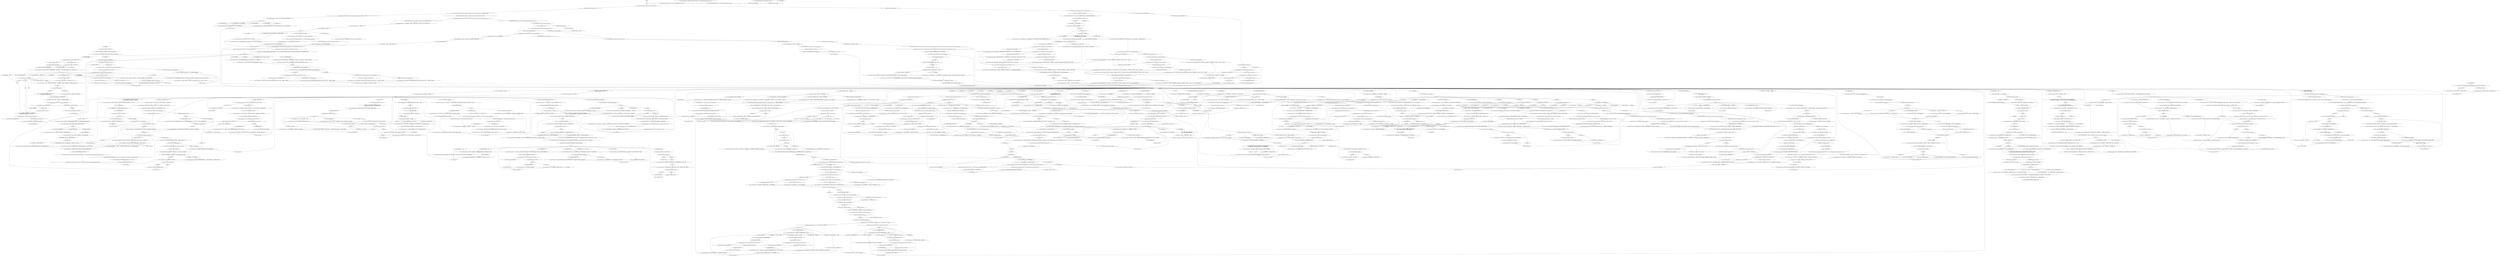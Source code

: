 # WHIRLING F1 / GARTE MAIN
# This is Garte's main dialogue for the rest of the game
# ==================================================
digraph G {
	  0 [label="START"];
	  1 [label="input"];
	  2 [label="Garte, the Cafeteria Manager: “特别是你当你忙着*什么都不做*来阻止变态狂的时候，你怎么能光站在那里？尽管如此，你还是冒了生命危险……”"];
	  3 [label="Garte, the Cafeteria Manager: Variable[\"plaza.tribunal_spiritbomb_succeeded\"]"];
	  4 [label="Variable[\"plaza.tribunal_spiritbomb_succeeded\"]", shape=diamond];
	  5 [label="!(Variable[\"plaza.tribunal_spiritbomb_succeeded\"])", shape=diamond];
	  6 [label="You: “我跟塞尔维聊过了。”（眨眼。）"];
	  7 [label="Empathy: 你当然想，这一直都在你的计划之中。*这*就是*帮助*他们的方式——回答*女性问题*。"];
	  8 [label="Volition: 哼……我不喜欢这样，但似乎也别无他法了。"];
	  9 [label="You: “或者……你懂的。*或许*是我把它弄坏了？”"];
	  10 [label="Garte, the Cafeteria Manager: “是的，那只鸟。她离开的那天早上，我发现它断着翅膀躺在地板上。”\n“你为我带来替代品的那只鸟。”他指着流苏松鸡。“我的大贼鸥，记得吗？她离开的那天早上，我发现它断着翅膀躺在地板上。”"];
	  11 [label="You: “44年发生了什么事？”"];
	  12 [label="Garte, the Cafeteria Manager: “哈！我就知道。我一直很想知道门边的那些机器是从哪儿来的——*而且*他们告诉我这里曾经也有些弹球机之类的东西……”"];
	  13 [label="Jump to: [Untitled hub (03)]"];
	  14 [label="Garte, the Cafeteria Manager: “绝对没这个可能。”"];
	  15 [label="Reaction Speed: 顺便一提——如果之后你在飞旋旅社发现了任何有趣的东西，最好回来重新展开关于这些*东西*的调查。"];
	  16 [label="Kim Kitsuragi: “……另外，仔细想想，弗利多这个时候可能也关门了。他们的营业时间是七点到十一点。”"];
	  17 [label="Jump to: [Garte, the Cafeteria Manager: \"\"Yes?\"\"]"];
	  18 [label="Garte, the Cafeteria Manager: “他们晚上会过来，不守规矩的傻瓜们，自以为是什么大人物。但他们是不错的客人——舍得花钱，*按时*付款。”"];
	  19 [label="You: “就这样。我还需要些别的东西。”"];
	  20 [label="Garte, the Cafeteria Manager: “什么？”"];
	  21 [label="Kim Kitsuragi: “嗯，这是一段有营养的交流，不过我们可以继续了吗？”"];
	  22 [label="Garte, the Cafeteria Manager: 他就像看到一辆燃烧的汽車一般眨了眨眼。“说实话，*这*还得是我的事……”他摇了摇头——然后停了下来，脸上露出了奇怪、新奇而又冷酷的表情。"];
	  23 [label="Garte, the Cafeteria Manager: “没有啊，警官。”他的嘴角微微扬起一个笑容。“你确实*不用*付我一分钱。”"];
	  24 [label="Garte, the Cafeteria Manager: “不能。你可以选择要不要给我20雷亚尔的房费。你怎么决定不关我事。”"];
	  25 [label="Garte, the Cafeteria Manager: “你已经有新房间的钥匙了，我之前给过你——用来开垃圾箱的那个 ，记得吗？”"];
	  26 [label="Garte, the Cafeteria Manager: “这样吧，如果你再付我20雷亚尔，我就给你提供房间。如果不付钱，那你就拿着钥匙去和垃圾一块睡吧。那倒是免费的。”"];
	  27 [label="Garte, the Cafeteria Manager: 他把钥匙从柜台上收回。“好了，你还有什么需要吗？”"];
	  28 [label="Logic: 需要舒适地躺在他自己的床上。"];
	  29 [label="Garte, the Cafeteria Manager: “我无所谓你怎么选。睡垃圾桶或者付房费都行——不关我事。”"];
	  30 [label="Garte, the Cafeteria Manager: 他困惑地皱着眉。“你在等包裹吗？给你寄到这儿来的？”"];
	  31 [label="Untitled hub (02)"];
	  32 [label="Garte, the Cafeteria Manager: 他点点头。“乐意之至，警官。”"];
	  33 [label="You: “你不会想要知道的。”"];
	  34 [label="Garte, the Cafeteria Manager: “谢了，我想……”他向你微微点头。“你还有别的需要吗，或者……”"];
	  35 [label="Jump to: [karaoke hub]"];
	  36 [label="Jump to: [garte main HUB]"];
	  37 [label="You: “拜托，在我遭了那么多罪之后……”"];
	  38 [label="Kim Kitsuragi: “好吧……”他重重地叹了一口气，转向你。“我的車里*可能*会有能用得上的东西，等你把这里的事办完。”"];
	  39 [label="You: （审慎地点头。）“是的，我想我明白了……”"];
	  40 [label="You: “但厨房里可能会有与调查相关的东西。”"];
	  41 [label="Garte, the Cafeteria Manager: “从明天开始，*请*预付每晚的房费。每晚20雷亚尔。”"];
	  42 [label="Garte, the Cafeteria Manager: “这里*看着*像是*诅咒商业区*的一部分吗？”他挥了挥手。“这些革命前风格的瓷砖？这高耸的天花板？这些漂亮的房间？好吧，*大部分*房间……”"];
	  43 [label="Garte, the Cafeteria Manager: “某个房地产管理公司吧。他们从没来过这儿，只负责远程收钱。老实说，我感觉这其中可能涉及*一些*洗钱活动。”"];
	  44 [label="You: 他不必告诉你任何他不想说的东西。"];
	  45 [label="You: “你不能把那个洞*留下*吗？万一有个辣妹住在那里呢……”（眨眼。）"];
	  46 [label="Shivers: 克林顿街，布吉街广场附近，一辆小货車隆隆驶过小巷，停在一个生锈的垃圾箱旁边。两个面部肿胀的男人跳了出来，他们沮丧地看着垃圾箱，背上印着CSM的字样……"];
	  47 [label="Jump to: [garte main HUB]"];
	  48 [label="You: “我把钱带来了。”"];
	  49 [label="Garte, the Cafeteria Manager: 他静静地站在那里，看着柜面上的硬币。\n餐厅经理静静地站在那里，看着柜面上的硬币。"];
	  50 [label="Garte, the Cafeteria Manager: “确实，不是吗？”"];
	  51 [label="You: “为什么我会需要它呢？”"];
	  52 [label="Garte, the Cafeteria Manager: “我能帮你做些什么吗？”"];
	  53 [label="Garte, the Cafeteria Manager: Variable[\"whirling.garte_greet_new_bird_sugg\"]"];
	  54 [label="Variable[\"whirling.garte_greet_new_bird_sugg\"]", shape=diamond];
	  55 [label="!(Variable[\"whirling.garte_greet_new_bird_sugg\"])", shape=diamond];
	  56 [label="You: “我他妈嗨翻了全场。”"];
	  57 [label="Garte, the Cafeteria Manager: 他明显抑制住了一声厌世的叹息。"];
	  58 [label="You: “的确还有很多提升的空间。毕竟，我为这个地方挨了一枪。”\n“的确还有很多提升的空间。我为这个地方挨了两枪呢。”"];
	  59 [label="Garte, the Cafeteria Manager: “啊，他们啊！很好的人——但是没有。莉娜说他们要回加姆洛克去。我看到他们从外面经过了。”他朝着窗户挥挥手。“这是战斗开始*之前*的事了。”"];
	  60 [label="Garte, the Cafeteria Manager: Variable[\"whirling.garte_cuno_greet\"] == 1"];
	  61 [label="Variable[\"whirling.garte_cuno_greet\"] == 1", shape=diamond];
	  62 [label="!(Variable[\"whirling.garte_cuno_greet\"] == 1)", shape=diamond];
	  63 [label="Logic: 哼……厨房就在旁边——或许厨师会更加乐于助人一些？"];
	  64 [label="Garte, the Cafeteria Manager: Variable[\"plaza.tribunal_shot_kortenaer_success\"]"];
	  65 [label="Variable[\"plaza.tribunal_shot_kortenaer_success\"]", shape=diamond];
	  66 [label="!(Variable[\"plaza.tribunal_shot_kortenaer_success\"])", shape=diamond];
	  67 [label="Kim Kitsuragi: 应该是三个人。警督抱紧双臂，也在点头。"];
	  68 [label="Garte, the Cafeteria Manager: “什么？”他担忧地斜视着你。“那是什么意思——*鸡鸡轮盘*？”"];
	  69 [label="You: “那好吧，没关系。”"];
	  70 [label="You: “什么都没有，仿佛在时间尽头大张着的嘴。”"];
	  71 [label="You: “等等——所以你是*知道*诅咒的！”"];
	  72 [label="Garte, the Cafeteria Manager: “好的，我绝对会的。”他平静了下来。“抱歉，我今天有点不对劲儿——现在墙上还被开了个洞。”"];
	  73 [label="Esprit de Corps: 我*真的*不想求助于他，这个男人思索着。"];
	  74 [label="Endurance: 要经过很长一段艰苦*锻炼*才能回到村子里。"];
	  75 [label="Jump to: [garte main HUB]"];
	  76 [label="Kim Kitsuragi: 警督点头表示同意。"];
	  77 [label="You: “但是我出钱修了那座纪念碑。难道那对你来说没意义吗？”"];
	  78 [label="You: “这里是60雷亚尔。”"];
	  79 [label="Jump to: [garte main HUB]"];
	  80 [label="Garte, the Cafeteria Manager: “可以问为什么吗？”"];
	  81 [label="You: “但我需要那些剩饭才能活下去！”"];
	  82 [label="Garte, the Cafeteria Manager: “我不是什么钓鱼老师。”他摊开手。“那不是我们锁上垃圾箱的原因。任何有厨房的地方都是这么做的，不带任何*政治色彩*，我向跟保证。”"];
	  83 [label="Encyclopedia: 他自杀了。"];
	  84 [label="You: “不，等等……”（小声说着，指着你的后脑勺。）“如果我*就是*卡拉斯·马佐夫呢。”"];
	  85 [label="Garte, the Cafeteria Manager: Variable[\"whirling.garte_rhetoric_first_fire\"]"];
	  86 [label="Variable[\"whirling.garte_rhetoric_first_fire\"]", shape=diamond];
	  87 [label="!(Variable[\"whirling.garte_rhetoric_first_fire\"])", shape=diamond];
	  88 [label="Garte, the Cafeteria Manager: 他屏住呼吸，眼中的光芒一下子消失了。过了一会，他说道。"];
	  89 [label="Untitled hub (02)"];
	  90 [label="Garte, the Cafeteria Manager: “哦，抱歉，你一定是误会了。我来和你解释一下吧。”他的嘴角微微扬起一个笑容。“我没有说*会给你一个免费的房间*。我只说你不用付我钱。”"];
	  91 [label="You: 你是什么意思？"];
	  92 [label="You: “等等，我还是不明白。你到底能不能给我个免费房间？”"];
	  93 [label="Logic: 需要舒适地躺在他自己的床上。"];
	  94 [label="You: “好吧，20雷亚尔的房费。”"];
	  95 [label="Untitled hub"];
	  96 [label="Jump to: [garte main HUB]"];
	  97 [label="Kim Kitsuragi: 他微微笑了笑。“我可不会在工作的时候穿这个。”"];
	  98 [label="Garte, the Cafeteria Manager: “她把鸟弄坏了，知道吗，这只大贼鸥。她离开的那天早上，我发现它掉在地上，翅膀折断了。”\n“她把鸟弄坏了，知道吗。这只大贼鸥可不像你带来的松鸡。离开的那天早上，我发现它掉在地上，翅膀折断了。”"];
	  99 [label="You: “我跟塞尔维谈过了。她是因为我才离开的，不是你。”"];
	  100 [label="You: “她说那只是个意外。”"];
	  101 [label="You: “这是我为自己造成的不便而道歉的方式，请让我说声抱歉吧。”"];
	  102 [label="Jump to: [karaoke hub]"];
	  103 [label="Drama: 他在说谎……但也没办法揭穿他。"];
	  104 [label="Garte, the Cafeteria Manager: Variable[\"whirling.garte_vanish_special_greeting_done\"]"];
	  105 [label="Variable[\"whirling.garte_vanish_special_greeting_done\"]", shape=diamond];
	  106 [label="!(Variable[\"whirling.garte_vanish_special_greeting_done\"])", shape=diamond];
	  107 [label="Garte, the Cafeteria Manager: “太棒了。去*试一试*吧，我会为你叫辆救护車的。”"];
	  108 [label="Garte, the Cafeteria Manager: “好啊，祝你好运。”他用脚踢着一个装在柜台后面的金属盒子。"];
	  109 [label="Garte, the Cafeteria Manager: 他停顿了一下，意识到自己发言中的自相矛盾。“证据指的是钱，没有*钱*你就不能待在这里。”"];
	  110 [label="Garte, the Cafeteria Manager: “很好，谢谢你警官，这*正是*我想要的——我提供服务，收到报酬。如果你想继续住在这里，我只要求你从明天开始提前支付住宿费用。”"];
	  111 [label="talktryhub"];
	  112 [label="Suggestion: 因为你的缘故，他对自己的行为并不感到抱歉。现在你有钱了，他是真心想确保你不会生他的气。"];
	  113 [label="You: “你得巴结工会才能维持下去，太悲哀了。”"];
	  114 [label="Garte, the Cafeteria Manager: “不，我没有钥匙——也不知道怎么进去，而且我也不*在乎*。我又不是*好奇*这件事十多年了。大概只是弗利多的仓库吧。”"];
	  115 [label="Garte, the Cafeteria Manager: “或者只是存放着一堆旧杂物……和灰尘的地方吧。杂物和灰尘。”他用手指在柜台上摸了摸，检查着脏东西。"];
	  116 [label="damageshub"];
	  117 [label="Encyclopedia: 萨拳是萨马拉拳击的简称。一项优雅的武术运动。*萨拳式*意味着隐秘、聪明与冷静。只是想让你了解一下。"];
	  118 [label="Garte, the Cafeteria Manager: “总之，我以为我们就在说飞旋旅社的事呢。”"];
	  119 [label="Composure: 他脸上的血色消失了。"];
	  120 [label="Garte, the Cafeteria Manager: “绝对不可能。那也太蠢了，我甚至不知道你为什么会这么说……”"];
	  121 [label="You: “或许你是不记得把它们放进去了，或许你梦游了……或许处于神游状态……”"];
	  122 [label="You: “还有谁有垃圾箱的钥匙？”"];
	  123 [label="Garte, the Cafeteria Manager: IsKimHere()"];
	  124 [label="IsKimHere()", shape=diamond];
	  125 [label="!(IsKimHere())", shape=diamond];
	  126 [label="You: “好吧。”"];
	  127 [label="Kim Kitsuragi: “问得好。”他转向餐厅经理。"];
	  128 [label="You: “莉娜和莫雷尔还在城里吗？”"];
	  129 [label="Garte, the Cafeteria Manager: “我是说，你是个警探，也许你能找到他们？应该没有那么难的……”"];
	  130 [label="You: “那我今晚的账单……”"];
	  131 [label="Untitled hub"];
	  132 [label="Garte, the Cafeteria Manager: Variable[\"whirling.goracy_fridge_asked\"]"];
	  133 [label="Variable[\"whirling.goracy_fridge_asked\"]", shape=diamond];
	  134 [label="!(Variable[\"whirling.goracy_fridge_asked\"])", shape=diamond];
	  135 [label="Garte, the Cafeteria Manager: Variable[\"plaza.tribunal_kim_shot\"]"];
	  136 [label="Variable[\"plaza.tribunal_kim_shot\"]", shape=diamond];
	  137 [label="!(Variable[\"plaza.tribunal_kim_shot\"])", shape=diamond];
	  138 [label="Garte, the Cafeteria Manager: Variable[\"plaza.tribunal_shot_kortenaer_success\"]"];
	  139 [label="Variable[\"plaza.tribunal_shot_kortenaer_success\"]", shape=diamond];
	  140 [label="!(Variable[\"plaza.tribunal_shot_kortenaer_success\"])", shape=diamond];
	  141 [label="Jump to: [Untitled hub (04)]"];
	  142 [label="Garte, the Cafeteria Manager: “是啊，我不知道……”他觉得自己有必要解释一下。“客人们都吓坏了。而且，我发现我似乎一点也不在乎自己的死活。”"];
	  143 [label="Garte, the Cafeteria Manager: “*我*在哪？你以为我是怎么知道你在那儿干的蠢事的？我就在*那里*——在阳台上，保护着我的餐厅。”"];
	  144 [label="You: 我就没有别的了吗？比如*返回*的按钮？"];
	  145 [label="Garte, the Cafeteria Manager: 他似乎并不为自己新获得的专业精神而感到雀跃。“总而言之——谢谢你清理这个烂摊子。现在，如果没有别的事……”"];
	  146 [label="Garte, the Cafeteria Manager: “这是给……”他开口时很自信，之后却结结巴巴地说不出话来了。“这不是给谁用的，只是道具而已。自44年卡拉OK大灾难之后，我不会再让任何人用它了。”"];
	  147 [label="Garte, the Cafeteria Manager: “在这里稍微添点生机也无妨，总比那台该死的卡拉OK机器要好。那东西总是会*惹麻烦*。”"];
	  148 [label="Garte, the Cafeteria Manager: 他摇头。“根本就没有大嘴。如果你不想告诉我就算了，没关系。”"];
	  149 [label="Garte, the Cafeteria Manager: “是吗，哈哈。里面*到底*有什么？”"];
	  150 [label="Garte, the Cafeteria Manager: Variable[\"whirling.garte_owing_hub_exited_once\"]"];
	  151 [label="Variable[\"whirling.garte_owing_hub_exited_once\"]", shape=diamond];
	  152 [label="!(Variable[\"whirling.garte_owing_hub_exited_once\"])", shape=diamond];
	  153 [label="Interfacing: 严厉的措施……"];
	  154 [label="Jump to: [damageshub]"];
	  155 [label="You: “怎么？你想试试吗？因为我还挺想玩的……”"];
	  156 [label="You: “我没去检查，弹球机跟本次调查无关。”"];
	  157 [label="Garte, the Cafeteria Manager: “我觉得挺火辣的……”他停了下来，意识到这也是一种赞美。“至少没有什么坏事发生。”他叹了口气补充道。"];
	  158 [label="You: “你好像生气了——为什么？我只是想要杯喝的而已。”"];
	  159 [label="You: 沉默不语。"];
	  160 [label="Logic: 因为他不是酒保。"];
	  161 [label="keeeyyyyssss"];
	  162 [label="Jump to: [garte main HUB]"];
	  163 [label="Encyclopedia: 卡拉斯·马佐夫（笔名），是一名经济学家以及历史唯物主义者。他是世纪之交的那场大革命中格拉德一方的领导人，他在那里主导了十一日政府。马佐夫被认为是科学康米主义（又称为马佐夫思想或马佐夫主义）之父。"];
	  164 [label="Rhetoric: 那好吧。（也许你自己也很冷酷无情……）"];
	  165 [label="Garte, the Cafeteria Manager: “当然认真了。”他的嘴角微微扬起笑容。“你*不用*付我一分钱。”"];
	  166 [label="Garte, the Cafeteria Manager: 他盯着你的眼睛。场面一度沉默。"];
	  167 [label="You: “行吧，我拿垃圾箱的钥匙。”"];
	  168 [label="Garte, the Cafeteria Manager: “但你知道吗？你够走运的了。因为你再也不用付钱给我了。”"];
	  169 [label="Drama: 谨防有诈，大人！别上当！"];
	  170 [label="Jump to: [garte main HUB]"];
	  171 [label="You: “包裹？”"];
	  172 [label="Empathy: 就好像他还无法决定究竟是生气，还是——因为又是你而松了一口气。"];
	  173 [label="Garte, the Cafeteria Manager: “好吧，没错，这是为了*某些*客人准备的。”他不情愿地承认了。"];
	  174 [label="Drama: 他在说谎。但无论如何，您其实真的不*需要*他那些蹩脚的音乐。"];
	  175 [label="Garte, the Cafeteria Manager: “那份协议包括……你要付我们*已经达成共识*的那部分钱了吗？”"];
	  176 [label="Garte, the Cafeteria Manager: “无意冒犯，我真的不是在针对谁。只是我*必须*维护这里的利益。”"];
	  177 [label="Suggestion: 无论他对你是何种印象，他都不会错过这个让你了解他认为是共识的东西的机会。见机行事。"];
	  178 [label="whirlinghub"];
	  179 [label="Garte, the Cafeteria Manager: “哦，是的，那扇门，当然。那没有什么*神秘*的，只是一扇门而已。”他耸耸肩。"];
	  180 [label="Garte, the Cafeteria Manager: 他掏出钥匙串，拨弄着柜台后面的机械装置。“你房间的电子门锁在明天21:00前会一直禁用。”"];
	  181 [label="Garte, the Cafeteria Manager: Variable[\"whirling.garte_kitchen_savoir\"]  and  Variable[\"tc.sam_bo\"] == false"];
	  182 [label="Variable[\"whirling.garte_kitchen_savoir\"]  and  Variable[\"tc.sam_bo\"] == false", shape=diamond];
	  183 [label="!(Variable[\"whirling.garte_kitchen_savoir\"]  and  Variable[\"tc.sam_bo\"] == false)", shape=diamond];
	  184 [label="You: （把钞票甩在柜台上。）"];
	  185 [label="Kim Kitsuragi: 他打开了钱包。“我也要开一间房。”"];
	  186 [label="Empathy: 他做的也不错。虽然他以前提起这个地方时总是语带不屑，但旅社对他来说其实非常重要。"];
	  187 [label="Garte, the Cafeteria Manager: “*另外*有一辆烤肉餐車。它在某种程度上非常*成功*，可是……它一点也不像飞旋旅社。”"];
	  188 [label="Untitled hub (03)"];
	  189 [label="You: “这都没有关系，我只想知道你的怀疑对象。”"];
	  190 [label="Garte, the Cafeteria Manager: “谢了。希望你已经找到想找的东西了。”"];
	  191 [label="Garte, the Cafeteria Manager: Variable[\"whirling.garte_debt_window_and_drinks_down\"]"];
	  192 [label="Variable[\"whirling.garte_debt_window_and_drinks_down\"]", shape=diamond];
	  193 [label="!(Variable[\"whirling.garte_debt_window_and_drinks_down\"])", shape=diamond];
	  194 [label="Garte, the Cafeteria Manager: 他不愿回答。但隐藏不住的怒火让他的呼吸更加急促。"];
	  195 [label="Visual Calculus: ……那不是摇酒器。什么都没有，他手里什么都没拿。"];
	  196 [label="You: “我没钱了，我把所有的钱都花在了别的东西上面。我有一种购物的冲动，挥霍掉*所有*的钱！”"];
	  197 [label="paying_hub"];
	  198 [label="Jump to: [garte main HUB]"];
	  199 [label="You: “那我今晚的账单……”"];
	  200 [label="You: “呃……不是。”"];
	  201 [label="You: “没错，正有此意。”"];
	  202 [label="Garte, the Cafeteria Manager: Variable[\"plaza.tribunal_spiritbomb_failed\"]"];
	  203 [label="Variable[\"plaza.tribunal_spiritbomb_failed\"]", shape=diamond];
	  204 [label="!(Variable[\"plaza.tribunal_spiritbomb_failed\"])", shape=diamond];
	  205 [label="Garte, the Cafeteria Manager: “希望你的搭档能早日康复。还有！”他摇着手指。“你和你的搭档现在可以*免费*住在这里了。没错，这里很拥护警察，甚至是你这样的警察。”"];
	  206 [label="Garte, the Cafeteria Manager: “当然。总而言之，我帮不了你。这里有很多女人来来去去的。”"];
	  207 [label="You: “别担心。火会熄灭的——很快。”"];
	  208 [label="Kim Kitsuragi: 他转向那个男人。“还是要谢谢你。”"];
	  209 [label="Garte, the Cafeteria Manager: 他反应过来了。“你是说你跟她说过话了？她还说了我什么？”"];
	  210 [label="You: “坏掉的鸟。羽毛。”（会意地点头。）“这全都是鸡鸡轮盘心理操纵的一部分。”"];
	  211 [label="Garte, the Cafeteria Manager: “不，是她。”他现在的声音很冰冷。“她要去玩你口中的那个轮盘了。呵……”一个苦笑。“鸡鸡轮盘——我现在明白了。”"];
	  212 [label="Garte, the Cafeteria Manager: “哦，那可真遗憾。”他几乎不加掩饰地笑着说。“如果你有磁带——*并且*付钱之后，我*绝对*会让你去唱歌。”"];
	  213 [label="Garte, the Cafeteria Manager: “14年，老兄——这就是我在这里工作过的时间。无论冰雹还是雨夹雪，我一直都在守护着这个地方。去他的吧，如果真有什么诅咒恶灵……”他的声音愈发坚定。"];
	  214 [label="Kim Kitsuragi: “不错的选择。”警督点点头。"];
	  215 [label="Untitled hub"];
	  216 [label="Jump to: [Untitled hub (03)]"];
	  217 [label="Conceptualization: 文化降级！这是最糟糕的……"];
	  218 [label="Jump to: [garte main HUB]"];
	  219 [label="You: “或许我*就是*个厨师呢？”"];
	  220 [label="Half Light: 那只鸟可不是希望的象征，而是个威胁，一个叛徒！"];
	  221 [label="Rhetoric: 知道吗，这片海岸上*或许*会有别的地方可以睡觉……你最终会找到的。"];
	  222 [label="Garte, the Cafeteria Manager: IsTHCPresent(\"hobocop\")"];
	  223 [label="IsTHCPresent(\"hobocop\")", shape=diamond];
	  224 [label="!(IsTHCPresent(\"hobocop\"))", shape=diamond];
	  225 [label="Garte, the Cafeteria Manager: Variable[\"character.got_hobocop_climb_into_trashbin_idea\"]"];
	  226 [label="Variable[\"character.got_hobocop_climb_into_trashbin_idea\"]", shape=diamond];
	  227 [label="!(Variable[\"character.got_hobocop_climb_into_trashbin_idea\"])", shape=diamond];
	  228 [label="You: “为什么？”"];
	  229 [label="You: “你不明白事件的严重性，我是个酒鬼，我需要解药。”"];
	  230 [label="Garte, the Cafeteria Manager: “如果是私事，看在老天爷的份上为什么我……”话说到一半他停了下来。“行吧，随便你。”"];
	  231 [label="Garte, the Cafeteria Manager: “为什么？为了不让流浪汉和醉鬼进来，这就是为什么。还有邻居们，他们会把垃圾扔在里面，也不付钱给垃圾处理公司。”"];
	  232 [label="Garte, the Cafeteria Manager: IsKimHere()"];
	  233 [label="IsKimHere()", shape=diamond];
	  234 [label="!(IsKimHere())", shape=diamond];
	  235 [label="Garte, the Cafeteria Manager: “现在——你还有什么需要吗？”"];
	  236 [label="You: “我看看能做什么。”"];
	  237 [label="Garte, the Cafeteria Manager: “这样吧，如果你再付我20雷亚尔，我就给你提供房间。”"];
	  238 [label="Garte, the Cafeteria Manager: 他喘了口气，急促地说道：“规矩不是我定的。要么付20雷亚尔，要么就去睡垃圾箱。这不是我的事。”"];
	  239 [label="You: “等等，你要让我睡在*外面的垃圾箱*里？”"];
	  240 [label="Garte, the Cafeteria Manager: Variable[\"whirling.garte_trash_bed_offer_made\"] == true"];
	  241 [label="Variable[\"whirling.garte_trash_bed_offer_made\"] == true", shape=diamond];
	  242 [label="!(Variable[\"whirling.garte_trash_bed_offer_made\"] == true)", shape=diamond];
	  243 [label="Composure: 他看起来脸色苍白，令人讨厌。他虽然有错，但也不至于道歉……"];
	  244 [label="Empathy: 这对他来说很重要。感觉不错吧？"];
	  245 [label="Garte, the Cafeteria Manager: Variable[\"whirling.garte_volition_said_forgive_trash\"]"];
	  246 [label="Variable[\"whirling.garte_volition_said_forgive_trash\"]", shape=diamond];
	  247 [label="!(Variable[\"whirling.garte_volition_said_forgive_trash\"])", shape=diamond];
	  248 [label="You: “我的包裹现在到了吗？”"];
	  249 [label="Garte, the Cafeteria Manager: “这是什么东西？”男人接过了毛绒鸟。"];
	  250 [label="You: “我就是客人，为什么不能用它？”"];
	  251 [label="Volition: 这似乎有些不公平。你展现了一些厉害的技巧，萨拳式退场。"];
	  252 [label="getinhub"];
	  253 [label="Jump to: [whirlinghub]"];
	  254 [label="Jump to: [whirlinghub]"];
	  255 [label="Garte, the Cafeteria Manager: “我还没有打开它。不过，我*已经*把整个地方打扫过一百遍了——在某些*动物*捣乱之后。我也没找到钥匙。所以祝你好运了。”"];
	  256 [label="Garte, the Cafeteria Manager: 他掏出钥匙串，拨弄着柜台后面的机械装置。“你房间的电子门锁已经取消，直到明天21:00重新上锁。”"];
	  257 [label="You: （把钞票甩在柜台上。）“希望你被它噎死。”"];
	  258 [label="You: （把钞票甩在柜台上。）“希望你被它噎死。”"];
	  259 [label="Garte, the Cafeteria Manager: “太棒了，简直完美，希望你会喜欢那间被*你自己*打破玻璃的冰冷房间。”"];
	  260 [label="Garte, the Cafeteria Manager: “顺便一提，如果你没能在21:00前付款，你的门就会自动上锁。”他用脚踢着一个装在柜台后面的金属盒子。"];
	  261 [label="Garte, the Cafeteria Manager: “我在这里工作了*很长*时间，但是飞旋旅社*从来没有*使用过那个对讲机。”"];
	  262 [label="Untitled hub"];
	  263 [label="Garte, the Cafeteria Manager: “我马上就去修理。谢谢你告诉我，我保证——飞旋旅社*绝不*容忍偷窥客人的事情发生。”"];
	  264 [label="Garte, the Cafeteria Manager: “谢谢你，我会亲自把它修补好的。这里还有什么问题吗？希望没有了……”"];
	  265 [label="Garte, the Cafeteria Manager: “我为我的员工担保，就像为自己担保一样……而且我也绝对不是那个在墙上凿洞的人。”他抱起双臂，挑衅地瞪着你。"];
	  266 [label="Jump to: [garte main HUB]"];
	  267 [label="You: “但我无处可去了……”"];
	  268 [label="Garte, the Cafeteria Manager: “是啊……但那不是我的问题了。”"];
	  269 [label="Garte, the Cafeteria Manager: 他怀疑地瞪着你。“嗯？”"];
	  270 [label="You: “那个马脸女去哪了？”"];
	  271 [label="Garte, the Cafeteria Manager: 他撅起嘴巴。“我真不会用这种词去描述自己的客人，也许你也不应该——好歹你也是个警察。”"];
	  272 [label="You: “好吧，谢谢你。”（总结。）"];
	  274 [label="Garte, the Cafeteria Manager: “需要帮忙吗？”他挑起眉毛。"];
	  275 [label="Garte, the Cafeteria Manager: Variable[\"whirling.goracy_fridge_asked\"]"];
	  276 [label="Variable[\"whirling.goracy_fridge_asked\"]", shape=diamond];
	  277 [label="!(Variable[\"whirling.goracy_fridge_asked\"])", shape=diamond];
	  278 [label="Kim Kitsuragi: “虽然我很不想这么说，但我们得去问问坤诺知不知道这附近有多余的冰箱了。”"];
	  279 [label="Kim Kitsuragi: “我们真的得去看看在地下室里找到的那台冰箱了。”"];
	  280 [label="Garte, the Cafeteria Manager: “希望至少你的搭档能早日康复。还有！”他竖起手指。“你现在可以免费住在这里了。没错，我这里支持警察。住宿是免费的——但酒水不是，”他补充到。“就是觉得我需要特别说明一下。”"];
	  281 [label="You: “是啊，我糟透了，抱歉。”"];
	  282 [label="Garte, the Cafeteria Manager: “天呐……”他看上去不是很开心。"];
	  283 [label="You: “原来她就是个荡妇，特别喜欢跟男人玩鸡鸡轮盘。”"];
	  284 [label="Empathy: 没错，这样才对，这才是*明智之举*。好计划，现在说正事吧。"];
	  285 [label="Kim Kitsuragi: “我向你保证，就是他。”"];
	  286 [label="Jump to: [Garte, the Cafeteria Manager: \"The man in the vest and the violet...\"]"];
	  287 [label="Volition: 这需要很强大的意志力才能忍住好奇，显然他想知道门背后的东西很久了……"];
	  288 [label="You: “弹球机，一个弹球机工坊。”"];
	  289 [label="You: “你有莉娜呀，她是个好客人。”"];
	  290 [label="Garte, the Cafeteria Manager: “幸好那个客人会按时付钱——我会把账单给她，然后就完事了。你还有什么事吗？”"];
	  291 [label="Jump to: [whirlinghub]"];
	  292 [label="Garte, the Cafeteria Manager: IsKimHere()"];
	  293 [label="IsKimHere()", shape=diamond];
	  294 [label="!(IsKimHere())", shape=diamond];
	  295 [label="Garte, the Cafeteria Manager: “比如呢？我真的很喜欢说起你欠我的*钱*……”"];
	  296 [label="Jump to: [getinhub]"];
	  297 [label="Kim Kitsuragi: “弗利多。大门附近。”警督听上去很疲惫。“他们会兑奖的。”"];
	  298 [label="You: “我感觉到了一个资本主义陷阱正在酝酿当中。”"];
	  299 [label="Savoir Faire: 该死！你的脚以为我们逃脱了！"];
	  300 [label="Empathy: 别对他太苛刻了。在内心深处，他也不想成为那个不得不提醒你的人。"];
	  301 [label="Jump to: [paying_hub]"];
	  302 [label="Garte, the Cafeteria Manager: Variable[\"yard.trash_container_hub_reached\"]"];
	  303 [label="Variable[\"yard.trash_container_hub_reached\"]", shape=diamond];
	  304 [label="!(Variable[\"yard.trash_container_hub_reached\"])", shape=diamond];
	  305 [label="You: “实际上，我们来聊点别的吧。”"];
	  306 [label="You: “关于我今晚的账单……”"];
	  307 [label="Half Light: 你想要的只是一杯该死的酒！有什么难以理解的呢？"];
	  308 [label="You: “如果我告诉你*我*就是个流浪汉呢，或者很快就会成为流浪汉了，翻找着那些垃圾。你也不让我进来了？”"];
	  309 [label="Garte, the Cafeteria Manager: “我又有更多理由拒绝为您效劳了，先生。您还有什么需要吗——除了酒之外？”"];
	  310 [label="Kim Kitsuragi: “我们之后再讨论这个假设，警官。现在在说*垃圾箱*的事。”"];
	  311 [label="Garte, the Cafeteria Manager: Variable[\"TASK.return_to_garte_with_spinner_cash_done\"]"];
	  312 [label="Variable[\"TASK.return_to_garte_with_spinner_cash_done\"]", shape=diamond];
	  313 [label="!(Variable[\"TASK.return_to_garte_with_spinner_cash_done\"])", shape=diamond];
	  314 [label="Garte, the Cafeteria Manager: 他的眼中满是怒火。“你想找个可以免费睡觉的地方？行啊。”"];
	  315 [label="You: “操你妈，加尔特，我真的操了。”"];
	  316 [label="Garte, the Cafeteria Manager: “好吧，你还有什么需要吗？”"];
	  317 [label="Empathy: 瞧见没？这对他来说很重要。感觉不错吧？"];
	  318 [label="Cuno: “操？”男孩叫嚷道。“猪猡把自己卖给狂飙怪人.FM了？”"];
	  319 [label="Garte, the Cafeteria Manager: 那个人对你们笑了笑。“还有什么可以效劳的吗，警官们？”"];
	  320 [label="Kim Kitsuragi: “确定。”他一边回答，一边对着塑料袋里霓虹色的鞋笑了笑。"];
	  321 [label="Garte, the Cafeteria Manager: “哈！好吧！”他强词夺理起来。“我们没有磁带。全被偷走了。”"];
	  322 [label="Garte, the Cafeteria Manager: 身穿背心和紫罗兰衬衣的男人盯着你刚刚递给他的磁带，深深地皱起了眉头。"];
	  323 [label="You: “抱歉，我知道逃走是不负责任的表现。但你要明白——我已经绝望了。”"];
	  324 [label="You: “我明天就能还你钱，我是个诚实的警察。”"];
	  325 [label="Garte, the Cafeteria Manager: 他翻了个白眼。“什么*事*？”"];
	  326 [label="You: “我看到一个告示牌上写着包厢被工会预定了。”"];
	  327 [label="You: “如果你想把那些弹球机卖掉，我也想分一杯羹。最高管理层之类的。”（拍拍你的胸膛。）“我是个破坏分子。”"];
	  328 [label="Garte, the Cafeteria Manager: “很多。住宿和一扇破碎的窗户——一共100雷亚尔。”"];
	  329 [label="Composure: 他摆出这个姿势时微微颤抖了一下。虽然他不想表现出来，但你让他紧张了。"];
	  330 [label="Suggestion: 你真的耗尽了他的耐心，甚至连付钱都没用了。"];
	  331 [label="You: “你真的很在意飞旋旅社，嗯。”"];
	  332 [label="Garte, the Cafeteria Manager: “怎么了？”他耸耸肩。“其中一家是经常有康米主义吸烟者出没的地下酒吧。我都无法*告诉*你我有多讨厌卡拉斯·马佐夫、伊格纳斯·尼尔森那群老不死的……”"];
	  333 [label="Jump to: [Garte, the Cafeteria Manager: \"\"Yes?\"\"]"];
	  334 [label="Jump to: [garte main HUB]"];
	  335 [label="Garte, the Cafeteria Manager: Variable[\"whirling.garte_debt_drinks_down\"]"];
	  336 [label="Variable[\"whirling.garte_debt_drinks_down\"]", shape=diamond];
	  337 [label="!(Variable[\"whirling.garte_debt_drinks_down\"])", shape=diamond];
	  338 [label="Garte, the Cafeteria Manager: 他怀疑地瞪着你。“嗯？”"];
	  339 [label="You: “大家都去哪儿了？”"];
	  340 [label="Garte, the Cafeteria Manager: IsTaskActive(\"TASK.help_kim_with_money_plan\")--[[ Variable[ ]]"];
	  341 [label="IsTaskActive(\"TASK.help_kim_with_money_plan\")--[[ Variable[ ]]", shape=diamond];
	  342 [label="!(IsTaskActive(\"TASK.help_kim_with_money_plan\")--[[ Variable[ ]])", shape=diamond];
	  343 [label="Garte, the Cafeteria Manager: “因为你还没有把他拖走，现在他一定臭得*不得了*。不过——你不能把它放在这里。放心。”"];
	  344 [label="Authority: 他已经决定要表现出一番好意，如果现在食言，那在他看来自己就有点太软弱了。道德的优越感对他来说非常重要。"];
	  345 [label="Garte, the Cafeteria Manager: “我不会吝啬自己的表扬而且，先生——好枪法。我一直看到你击中他为止，然后我就爬进了屋。枪火开始纷飞。无论如何……”他清了清嗓子。"];
	  346 [label="You: “是啊，你说得对。”"];
	  347 [label="Jump to: [Untitled hub (03)]"];
	  348 [label="Garte, the Cafeteria Manager: “天呐……你是说你跟她说过话了？她还说了我什么？”"];
	  349 [label="Garte, the Cafeteria Manager: 他从架子上取下一瓶酒，给自己倒了一杯。“他们玩着鸡鸡轮盘直到将所有时间全部耗尽。来吧。剩下的都归你了。”他拔下瓶塞，将酒递给了你。"];
	  350 [label="You: “那只鸟？”"];
	  351 [label="Garte, the Cafeteria Manager: “好吧……”他怀疑地端详着那只鸟——然后柔和了下来。“那个，好吧。这是一只很漂亮的鸟，一件出色的标本。”"];
	  352 [label="You: “我现在有磁带了，你*得*让我唱歌了。”（把磁带给他）"];
	  353 [label="You: “加尔特，如果我告诉你我进去了后面的房间呢？厨房的蓝门里面。”\n“加尔特，如果我告诉你我进去了后面的房间呢——*蓝色铁门*后面。”"];
	  354 [label="Reaction Speed: 所以他是知道诅咒商业区*以及*它的地址的，他考虑过这个问题。"];
	  355 [label="Jump to: [Untitled hub (03)]"];
	  356 [label="Garte, the Cafeteria Manager: “我们是在夸你呢，而且发现了3号房间的*堕落者*切断了电话线。这里一切正常！”他喊道，然后转向你。"];
	  357 [label="Jump to: [whirlinghub]"];
	  358 [label="Garte, the Cafeteria Manager: Variable[\"TASK.take_bird_to_garte_done\"]"];
	  359 [label="Variable[\"TASK.take_bird_to_garte_done\"]", shape=diamond];
	  360 [label="!(Variable[\"TASK.take_bird_to_garte_done\"])", shape=diamond];
	  361 [label="Garte, the Cafeteria Manager: Variable[\"whirling.garte_reaction_thing_hub_hint\"]"];
	  362 [label="Variable[\"whirling.garte_reaction_thing_hub_hint\"]", shape=diamond];
	  363 [label="!(Variable[\"whirling.garte_reaction_thing_hub_hint\"])", shape=diamond];
	  364 [label="You: “我没去检查，弹球机也太蠢了。”"];
	  365 [label="Endurance: 近期发生的事件让他精疲力尽了，甚至都没有精力处理你这档事。"];
	  366 [label="Garte, the Cafeteria Manager: Variable[\"plaza.graffito_concept_return\"]"];
	  367 [label="Variable[\"plaza.graffito_concept_return\"]", shape=diamond];
	  368 [label="!(Variable[\"plaza.graffito_concept_return\"])", shape=diamond];
	  369 [label="You: “我是个被酒精驱动的警探。如果你想让去我破案或做其它任何事，就得把酒精灌进我的嘴里。”\n“我是个被酒精驱动的警探。如果你想让去我清理死尸或侦破案件，就得把酒精灌进我的嘴里。”"];
	  370 [label="Garte, the Cafeteria Manager: “我的？不，那是褴褛飞旋的。”"];
	  371 [label="Kim Kitsuragi: “感谢你澄清这一点。可是你为什么要把垃圾箱锁起来呢？”"];
	  372 [label="You: “我接受命运，加尔特。今晚就是流浪警探之夜。”（拿走钥匙。）"];
	  373 [label="Inland Empire: 全新维度的现实即将开启。这堆垃圾便是传送门。你在这儿睡着，会在*别的地方*醒来。"];
	  374 [label="Untitled hub"];
	  375 [label="Logic: 需要舒适地躺在他自己的床上。"];
	  376 [label="Garte, the Cafeteria Manager: 他盯着你，场面一度沉默。"];
	  377 [label="Garte, the Cafeteria Manager: “不。我知道你已经把它砸开了。你都不需要钥匙，所以我不会给你的。”"];
	  378 [label="You: “等等，你要让我睡在*外面的垃圾箱*里？”"];
	  379 [label="Garte, the Cafeteria Manager: DayCount() == 2"];
	  380 [label="DayCount() == 2", shape=diamond];
	  381 [label="!(DayCount() == 2)", shape=diamond];
	  382 [label="Empathy: 很好。正是重新开始的好机会。原谅他吧——看看情况会如何。"];
	  383 [label="You: “有狂飙怪人.FM寄给我的包裹吗？”\n“嘿……有我的包裹吗？狂飙怪人.FM寄给我的？”"];
	  384 [label="Garte, the Cafeteria Manager: Variable[\"tc.turn_off_tutorial_node\"]"];
	  385 [label="Variable[\"tc.turn_off_tutorial_node\"]", shape=diamond];
	  386 [label="!(Variable[\"tc.turn_off_tutorial_node\"])", shape=diamond];
	  387 [label="You: “这是一只流苏松鸡，它象征着男性求爱仪式。它可以一直提醒你——注意周围的潜在对象。”"];
	  388 [label="Garte, the Cafeteria Manager: “等等，什么？”他惊讶地抬起头。“那只鸟呢？”"];
	  389 [label="You: “不是她弄坏的，是我。我把它扔到墙上去了。”\n“不是她弄坏的，是我。我把它扔到墙上去了，所以才带了这只松鸡过来。”"];
	  390 [label="Garte, the Cafeteria Manager: “你究竟为什么要摔坏一只贼鸥？”"];
	  391 [label="You: “你们最后一次有乐队在这里演出是什么时候？”"];
	  392 [label="Garte, the Cafeteria Manager: “这不是为乐队准备的，是为了客人。*某些*客人，明白吗？不是你。”"];
	  393 [label="Garte, the Cafeteria Manager: “好吧，好吧。你付清账单*之后*，随便你想爬上台干什么都行。是*之后，”他朝你挥舞着磁带。“该死的卡拉OK机……”"];
	  394 [label="vanishgreetinghub"];
	  395 [label="Garte, the Cafeteria Manager: “先别谢我。你还欠我60雷亚尔的房费呢。如果你今晚还拿不出钱来，我是不会让你上去的……”他指着楼上，你房间的位置。"];
	  396 [label="Garte, the Cafeteria Manager: “请原谅我这么说，但你的同事似乎更喜欢喝酒……”他话说到一半停了下来。"];
	  397 [label="Garte, the Cafeteria Manager: “没错——幸好不是整个工会，只有最下流*最吵闹*的那帮人。”他轻蔑地摇了摇头。"];
	  398 [label="Authority: 他讨厌工会，但勉强认可工会对他的控制——所以他把自己的挫败感转移到了你身上，报复！"];
	  399 [label="You: “我有搜查令。”"];
	  400 [label="Garte, the Cafeteria Manager: “然后想让我为你破例一次吗？在你付清账单之前，你甚至都不是旅社的客人……”他改变了主意。"];
	  401 [label="You: “在这，抱歉给你添麻烦了。”"];
	  402 [label="You: “你不用如此担心那个标签的，知道吗？”"];
	  403 [label="Garte, the Cafeteria Manager: 他怀疑地瞪着你。“嗯？”"];
	  404 [label="Jump to: [damageshub]"];
	  405 [label="You: “黑暗乘骑。”（收起硬币。）"];
	  406 [label="You: 自己留着，把硬币收起来。"];
	  407 [label="Jump to: [garte main HUB]"];
	  408 [label="Jump to: [garte main HUB]"];
	  409 [label="Garte, the Cafeteria Manager: “哦，你来了。”他看了你一眼。“看到你重新振作起来真是太好了。你喜欢自己的房间吗？我帮你清理过了。”"];
	  410 [label="Garte, the Cafeteria Manager: “哦，你也知道……”他环视了一圈空荡荡的餐厅。“人们不会在枪击之后继续逗留的。事实证明，它们对生意没有好处。”"];
	  411 [label="Garte, the Cafeteria Manager: 他没有上钩。"];
	  413 [label="Garte, the Cafeteria Manager: Variable[\"plaza.tribunal_did_nothing\"] == false"];
	  414 [label="Variable[\"plaza.tribunal_did_nothing\"] == false", shape=diamond];
	  415 [label="!(Variable[\"plaza.tribunal_did_nothing\"] == false)", shape=diamond];
	  416 [label="You: “我在外面的垃圾箱里发现了被害人的衣服。”\n“我在外面的垃圾箱里发现了被害人的牛仔裤。”"];
	  417 [label="Garte, the Cafeteria Manager: “是的，是的。为了那具尸体，你想把*尸体*塞进我的冰箱，对吧？”"];
	  418 [label="You: “你是怎么知道的？”"];
	  419 [label="Untitled hub (09)"];
	  420 [label="Garte, the Cafeteria Manager: IsCunoInParty()"];
	  421 [label="IsCunoInParty()", shape=diamond];
	  422 [label="!(IsCunoInParty())", shape=diamond];
	  423 [label="Reaction Speed: 那个倒是真的。你记得他，从你的余光看到的，就在你身后飞旋旅社的阳台上……"];
	  424 [label="You: 不，我不想生气。"];
	  425 [label="Untitled hub"];
	  426 [label="You: “去你的吧，我拥有*博大*的灵魂，她总会为此回来的。”"];
	  427 [label="Empathy: “没错！好-极了！”"];
	  428 [label="Garte, the Cafeteria Manager: “现在让我喝一杯，思考一下这件破事吧——独自一人。”他凝视着杯中红色的液体。"];
	  429 [label="Garte, the Cafeteria Manager: “混蛋？”他摇摇头。“别再说脏话了，它们不会让你变*酷*的。这里可不是幼儿园。”"];
	  430 [label="You: “你不打算问我门背后是什么吗？”"];
	  431 [label="Garte, the Cafeteria Manager: Variable[\"TASK.find_out_if_whirling_part_of_doomed\"] == true  and  Variable[\"TASK.find_out_if_whirling_part_of_doomed_done\"] == false"];
	  432 [label="Variable[\"TASK.find_out_if_whirling_part_of_doomed\"] == true  and  Variable[\"TASK.find_out_if_whirling_part_of_doomed_done\"] == false", shape=diamond];
	  433 [label="!(Variable[\"TASK.find_out_if_whirling_part_of_doomed\"] == true  and  Variable[\"TASK.find_out_if_whirling_part_of_doomed_done\"] == false)", shape=diamond];
	  434 [label="Garte, the Cafeteria Manager: IsKimHere()"];
	  435 [label="IsKimHere()", shape=diamond];
	  436 [label="!(IsKimHere())", shape=diamond];
	  437 [label="Visual Calculus: 回去村子——再回到这里——然后*再*回去岸边……加起来得有三公里了。好吧……"];
	  438 [label="Logic: *或者*是你弄坏了那只鸟，所以你才带了替代品，处于内疚……"];
	  439 [label="You: “所以，先说清楚——你不知道该怎么打开它？”"];
	  440 [label="Suggestion: 恭维他。"];
	  441 [label="Garte, the Cafeteria Manager: “不，我只是……想想而已。”他似乎在盘算着什么。“如果你在那里发现了弹球机……”"];
	  442 [label="Garte, the Cafeteria Manager: “是的。真是太*负责*了。”"];
	  443 [label="Garte, the Cafeteria Manager: “是啊……”他叹了口气。“至少目前——还没有什么坏事发生。”"];
	  444 [label="You: “我觉得我好像*没钱*。”（继续。）"];
	  445 [label="Untitled hub (02)"];
	  446 [label="You: “你不觉得这太冷酷无情了吗——连你们的*剩饭*都不准穷人碰？”"];
	  447 [label="You: 嗯嗯，还有呢。"];
	  448 [label="Garte, the Cafeteria Manager: “你*想要*什么？”"];
	  449 [label="Kim Kitsuragi: “它与本案有关。”警督的声音刺耳又突兀。“请配合。”"];
	  450 [label="You: “等等，真的吗？”"];
	  451 [label="You: “我想想别的办法吧。”（不管那把钥匙。）"];
	  452 [label="Garte, the Cafeteria Manager: 他翻了个白眼。“你还有什么需要吗？”"];
	  453 [label="Untitled hub"];
	  454 [label="Jump to: [garte main HUB]"];
	  455 [label="Garte, the Cafeteria Manager: Variable[\"yard.trash_container_open\"] == true"];
	  456 [label="Variable[\"yard.trash_container_open\"] == true", shape=diamond];
	  457 [label="!(Variable[\"yard.trash_container_open\"] == true)", shape=diamond];
	  458 [label="Garte, the Cafeteria Manager: 面对责难，他笑得有些惭愧。他似乎不太自在。过了一会儿，他把钥匙收回桌子下面。“我明白了。你还有别的事情吗？”"];
	  459 [label="Garte, the Cafeteria Manager: “我已经不想回答你了。”"];
	  460 [label="Jump to: [garte main HUB]"];
	  461 [label="You: “有道理。”"];
	  462 [label="Garte, the Cafeteria Manager: 片刻之后，他说道。“你没准可以把这双鞋寄给他？他正在住院。说不定能鼓励一下他。你知道他在哪一间医院吗？”"];
	  463 [label="Garte, the Cafeteria Manager: 他露出难过的表情。"];
	  464 [label="Garte, the Cafeteria Manager: “好吧。”他冷静了下来。“她还说了什么吗？关于我的，你知道。”他重复着：“她提到*我*了吗？”"];
	  465 [label="Garte, the Cafeteria Manager: “真不敢相信……我是如此确定是塞尔维做的。更糟糕的是，我以为那是她给我的*暗示*。希望的象征之类的……”"];
	  466 [label="You: “它不是道具。这是为你的客人准备的。我知道它是用过的。”"];
	  467 [label="Garte, the Cafeteria Manager: Variable[\"whirling.garte_debt_window_and_drinks_down\"]"];
	  468 [label="Variable[\"whirling.garte_debt_window_and_drinks_down\"]", shape=diamond];
	  469 [label="!(Variable[\"whirling.garte_debt_window_and_drinks_down\"])", shape=diamond];
	  470 [label="Garte, the Cafeteria Manager: “也不是*彻底地*两清，你还欠我60雷亚尔的房费呢。如果你今晚还拿不出钱来，我是不会让你上去的……”他指着楼上，你房间的位置。"];
	  471 [label="Garte, the Cafeteria Manager: “除非你把钱带来。”"];
	  472 [label="Composure: 他试图维持着一副漠不关心的态度，但这绝对说服不了任何人。"];
	  473 [label="Garte, the Cafeteria Manager: “很多，很多很多。住宿、酒水和一扇破碎的窗户——一共130雷亚尔。”"];
	  474 [label="Garte, the Cafeteria Manager: “住宿费用——一共60雷亚尔。”"];
	  475 [label="You: “给你，抱歉给你添麻烦了。”"];
	  476 [label="Garte, the Cafeteria Manager: Variable[\"whirling.garte_punched_half_light\"]"];
	  477 [label="Variable[\"whirling.garte_punched_half_light\"]", shape=diamond];
	  478 [label="!(Variable[\"whirling.garte_punched_half_light\"])", shape=diamond];
	  479 [label="Garte, the Cafeteria Manager: IsKimHere()"];
	  480 [label="IsKimHere()", shape=diamond];
	  481 [label="!(IsKimHere())", shape=diamond];
	  482 [label="You: “飞旋旅社曾经是东德尔塔的弹球游乐室，但经营失败了。飞旋旅社的失败也只是时间问题了！”"];
	  483 [label="Garte, the Cafeteria Manager: “当然没有。”他用胳膊做了一个清扫的姿势。“你看外面革命前风格的瓷砖，这是座有些年头的建筑了。万一这里以前就有一个弹球室呢？”"];
	  484 [label="You: “既然你在这里工作了这么久，一定很在乎这个地方。”"];
	  485 [label="Garte, the Cafeteria Manager: Variable[\"whirling.garte_doomed_empathy\"]  and  Variable[\"whirling.garte_doomed_auth_owners\"]"];
	  486 [label="Variable[\"whirling.garte_doomed_empathy\"]  and  Variable[\"whirling.garte_doomed_auth_owners\"]", shape=diamond];
	  487 [label="!(Variable[\"whirling.garte_doomed_empathy\"]  and  Variable[\"whirling.garte_doomed_auth_owners\"])", shape=diamond];
	  488 [label="Garte, the Cafeteria Manager: Variable[\"whirling.garte_doomed_reaction\"]"];
	  489 [label="Variable[\"whirling.garte_doomed_reaction\"]", shape=diamond];
	  490 [label="!(Variable[\"whirling.garte_doomed_reaction\"])", shape=diamond];
	  491 [label="You: “那倒怪了。”"];
	  492 [label="You: “不，不，不。肯定有什么邪恶的东西在酝酿中。”"];
	  493 [label="You: “我找到了受害者的牛仔裤。”"];
	  494 [label="Garte, the Cafeteria Manager: “没有。没有什么比马丁内斯的垃圾回收服务公司更神秘的了——永远不知道谁会在什么时间过来……”"];
	  495 [label="Garte, the Cafeteria Manager: “拿到20雷亚尔了吗？”"];
	  496 [label="You: （数一数，交给他。）这里有10加10加20一共40。现在我只欠你40了，对吗？”"];
	  497 [label="You: 保持和平——还是不要吹毛求疵了。"];
	  498 [label="Garte, the Cafeteria Manager: “不用谢。我想在你从枪火中保护了这个地方和它的客人们之后——公平地说——如果能在一个干净的地方醒来那就再好不过了。”"];
	  499 [label="Cuno: “给我来一大杯，酒保。”"];
	  500 [label="Jump to: [garte main HUB]"];
	  501 [label="Garte, the Cafeteria Manager: CancelTask(\"TASK.help_kim_with_money_plan_cancelled\")--[[ Variable[ ]]"];
	  502 [label="Jump to: [Garte ALT start hub]"];
	  503 [label="Garte, the Cafeteria Manager: “不过——我确实*有*个冰箱，但你不能把它放进里面。”"];
	  504 [label="You: “我甚至都不会问为什么，你也只会说些刻薄的话。”"];
	  505 [label="Garte, the Cafeteria Manager: IsKimHere()"];
	  506 [label="IsKimHere()", shape=diamond];
	  507 [label="!(IsKimHere())", shape=diamond];
	  508 [label="Garte, the Cafeteria Manager: IsKimHere()"];
	  509 [label="IsKimHere()", shape=diamond];
	  510 [label="!(IsKimHere())", shape=diamond];
	  511 [label="Garte, the Cafeteria Manager: “好吧，无论如何……”男人清了清嗓子，不知该说些什么好。"];
	  512 [label="Garte, the Cafeteria Manager: Variable[\"plaza.tribunal_spiritbomb_failed\"]"];
	  513 [label="Variable[\"plaza.tribunal_spiritbomb_failed\"]", shape=diamond];
	  514 [label="!(Variable[\"plaza.tribunal_spiritbomb_failed\"])", shape=diamond];
	  515 [label="You: “如果你把这三个字分开来说，听起来就像是你的屌出了问题似的。”"];
	  516 [label="Empathy: 没错！都跟这只鸟有关。这是希望的象征，而她弄坏了它。"];
	  517 [label="Suggestion: ……或许你能给他一点时间？不知为何，你意识到这不会给你带来任何*专业折扣*。他已经重新设起心防了。"];
	  518 [label="Garte, the Cafeteria Manager: “我就知道。”他重复道。“后面还有吗？我是说还能正常运作的那种？”"];
	  519 [label="Garte, the Cafeteria Manager: “是啊，我也不喜欢，谢谢你告诉我这个。还好她会按时付钱——我会把账单给她，然后就完事了。”"];
	  520 [label="Garte, the Cafeteria Manager: Variable[\"TASK.report_to_lena_done\"]  or  Variable[\"TASK.report_to_the_tribunal_done\"]"];
	  521 [label="Variable[\"TASK.report_to_lena_done\"]  or  Variable[\"TASK.report_to_the_tribunal_done\"]", shape=diamond];
	  522 [label="!(Variable[\"TASK.report_to_lena_done\"]  or  Variable[\"TASK.report_to_the_tribunal_done\"])", shape=diamond];
	  523 [label="Garte, the Cafeteria Manager: IsKimHere()"];
	  524 [label="IsKimHere()", shape=diamond];
	  525 [label="!(IsKimHere())", shape=diamond];
	  526 [label="Kim Kitsuragi: “你可以去本地的弗利多兑换，就在港口大门附近——虽然可能还是不够……”"];
	  527 [label="You: “好吧，那就*去他妈*的吧！去他妈的！”"];
	  528 [label="You: “加尔特，我在飞旋旅社还看到了另一样*东西*……”"];
	  529 [label="You: “得了吧，你得承认——真的挺酷的。”"];
	  530 [label="Garte, the Cafeteria Manager: IsKimHere()"];
	  531 [label="IsKimHere()", shape=diamond];
	  532 [label="!(IsKimHere())", shape=diamond];
	  533 [label="Garte, the Cafeteria Manager: Variable[\"whirling.garte_cageteria_manager_heard\"]"];
	  534 [label="Variable[\"whirling.garte_cageteria_manager_heard\"]", shape=diamond];
	  535 [label="!(Variable[\"whirling.garte_cageteria_manager_heard\"])", shape=diamond];
	  536 [label="You: “请破例一次吧。我在浑身发抖，老兄。我需要一杯镇静剂。”"];
	  537 [label="Garte, the Cafeteria Manager: “是的，没错，我们和垃圾处理公司。”"];
	  538 [label="You: “所有事都有政治色彩。“"];
	  539 [label="You: “也许我*就是*卡拉斯·马佐夫呢？”"];
	  540 [label="Jump to: [keeeyyyyssss]"];
	  541 [label="Esprit de Corps: 我帮过你一次了，这次得靠你自己了。抱歉。"];
	  542 [label="Garte, the Cafeteria Manager: “你还需要什么吗？”"];
	  543 [label="You: “操你妈，加尔特。”"];
	  544 [label="Half Light: 道他妈的歉，操！他把你当成垃圾一样对待！"];
	  545 [label="You: “你是大革命时期的的叛徒，第一个倒霉的就该是你。”"];
	  546 [label="You: “我知道你说过会告诉我包裹的事，但是——包裹现在到了吗？”"];
	  547 [label="Garte, the Cafeteria Manager: IsKimHere()"];
	  548 [label="IsKimHere()", shape=diamond];
	  549 [label="!(IsKimHere())", shape=diamond];
	  550 [label="Garte, the Cafeteria Manager: IsCunoInParty()"];
	  551 [label="IsCunoInParty()", shape=diamond];
	  552 [label="!(IsCunoInParty())", shape=diamond];
	  553 [label="You: “嫉妒吗，金？”"];
	  554 [label="Garte, the Cafeteria Manager: “为什么她不直接*告诉*我呢？！我才不在乎什么鸟类标本，我在乎的是我的员工……”他晃着脑袋，结结巴巴地说不出话来。"];
	  555 [label="Garte, the Cafeteria Manager: “我明白了。”他的失望显而易见。“总之，还是谢谢你告诉我这些。你真该为那只鸟的事感到羞愧。”"];
	  556 [label="Garte, the Cafeteria Manager: Variable[\"tc.mazov\"]"];
	  557 [label="Variable[\"tc.mazov\"]", shape=diamond];
	  558 [label="!(Variable[\"tc.mazov\"])", shape=diamond];
	  559 [label="Garte, the Cafeteria Manager: CheckItem(\"music_smallest_church_tape\")"];
	  560 [label="CheckItem(\"music_smallest_church_tape\")", shape=diamond];
	  561 [label="!(CheckItem(\"music_smallest_church_tape\"))", shape=diamond];
	  562 [label="Jump to: [garte main HUB]"];
	  563 [label="Garte, the Cafeteria Manager: “身为警察，你肯定明白我无法相信你的话——在没有*证据*的情况下。”"];
	  564 [label="You: “我还有一件事想问。”"];
	  565 [label="Garte, the Cafeteria Manager: “如果你真有搜查令，现在就会把它举到我面前了。”他抱起双臂。"];
	  566 [label="You: “想把这里变回弹球游乐室吗？”"];
	  567 [label="Jump to: [whirlinghub]"];
	  568 [label="backcomphub"];
	  569 [label="Jump to: [damageshub]"];
	  570 [label="Garte, the Cafeteria Manager: “我还能为你做什么吗？”"];
	  571 [label="Garte, the Cafeteria Manager: IsKimHere()"];
	  572 [label="IsKimHere()", shape=diamond];
	  573 [label="!(IsKimHere())", shape=diamond];
	  574 [label="Kim Kitsuragi: 警督朝你意味深长地点点头。“我们得找出那帮吵吵嚷嚷的，霸占了卡座的家伙是谁。吵闹意味着健谈——而我们正好需要讯息。”"];
	  575 [label="You: “在这，抱歉给你添麻烦了。”"];
	  576 [label="Garte, the Cafeteria Manager: IsHourBetween(21,  7)"];
	  577 [label="IsHourBetween(21,  7)", shape=diamond];
	  578 [label="!(IsHourBetween(21,  7))", shape=diamond];
	  579 [label="Jump to: [garte main HUB]"];
	  580 [label="You: “外面的对讲机上有飞旋旅社的名字。B栋的一个商家——属于*诅咒商业区*。”\n“外面的对讲机上有飞旋旅社的名字。是B栋的商家之一。你应该把电话线路修好——我试着给你打过电话，但是没打通。“"];
	  581 [label="You: “楼上的密室里——就在卡拉洁的卧室旁边。我觉得它是用来*看望*客人们的。”\n“楼上的密室里——就在卡拉洁的卧室旁边。我发现弹球机时一并看到的。”"];
	  582 [label="You: “所以电话线被切断了？”"];
	  583 [label="Garte, the Cafeteria Manager: 他翻了个白眼。“如果你这么说的话。”"];
	  584 [label="Garte, the Cafeteria Manager: 他苦着脸。“我认为*神游状态*更*适用于*你，警官。”"];
	  585 [label="You: “我把钱带来了。”"];
	  586 [label="Kim Kitsuragi: “有些人的确会收取酬金。”警督非常严肃。“但也只是为了生存。”"];
	  587 [label="Garte, the Cafeteria Manager: “为了生存，那就付*我*的钱。除非你想变成*流浪汉*？你想当流浪汉吗？在马丁内斯你无处可去，外面就是寒春。金钱不会让你快乐，却能让你*不*快乐更久一点。”"];
	  588 [label="You: “有吗？我甚至都没注意到……”"];
	  589 [label="Volition: 他已经习惯了这种事情。"];
	  590 [label="Cuno: “该死的清理过了……”他在呼吸之间嘟囔着什么。"];
	  591 [label="You: “我得喝点东西。你能给我倒杯酒吗？”"];
	  592 [label="You: “那我今晚的账单……”"];
	  593 [label="Garte, the Cafeteria Manager: Variable[\"plaza.tribunal_headshot_failed\"]"];
	  594 [label="Variable[\"plaza.tribunal_headshot_failed\"]", shape=diamond];
	  595 [label="!(Variable[\"plaza.tribunal_headshot_failed\"])", shape=diamond];
	  596 [label="Kim Kitsuragi: “确实——”他看着你。“但得等到恰当的时候，现在加密业务可不是重点了。”"];
	  597 [label="You: 只是点点头——很*淡定*的那种。"];
	  598 [label="Garte, the Cafeteria Manager: “是啊。”他冷漠地环顾着四周。“我想我就是你口中的屌炸天吧。”"];
	  599 [label="Garte, the Cafeteria Manager: “现在你到底想要什么？我以为你是*想要*什么东西才回来的……”"];
	  600 [label="Untitled hub (02)"];
	  601 [label="Garte, the Cafeteria Manager: “哈？”"];
	  602 [label="Garte, the Cafeteria Manager: “哦，好吧。”他检查着这只鸟。“我真希望自己*不要*再想起鸡鸡轮盘这回事了，让我感觉*糟透了*——但这*是*一件出色的标本。”"];
	  603 [label="Jump to: [Untitled hub (02)]"];
	  604 [label="Inland Empire: 他还是应该知道，这类事必须*提前警告*一下才行。"];
	  605 [label="You: “是啊，我敢说你肯定不希望是她。”"];
	  606 [label="Volition: 嗯……哇哦。她是真的不合他的口味，她的魅力还没有延伸到这里。"];
	  607 [label="Garte, the Cafeteria Manager: “总之，我会把账单给那个女人，然后就完事了……你还有什么事吗？”"];
	  608 [label="Jump to: [garte main HUB]"];
	  609 [label="Inland Empire: 绝对*有*可能！首先我们要找到一首*悲伤*的金曲，然后一起嗨翻全场。"];
	  610 [label="Garte, the Cafeteria Manager: IsHourBetween(23, 6)"];
	  611 [label="IsHourBetween(23, 6)", shape=diamond];
	  612 [label="!(IsHourBetween(23, 6))", shape=diamond];
	  613 [label="Garte, the Cafeteria Manager: 他翻了个白眼。“什么归来？康米主义之类的玩意吗？国王的归来？我不关心那些偏执的政治谣言。我有*真正的*生意要做呢。”"];
	  614 [label="You: “这里是30雷亚尔。”"];
	  615 [label="garte main HUB"];
	  616 [label="Garte, the Cafeteria Manager: “因为我不是酒保，我是餐厅经理。还有什么需要吗？”"];
	  617 [label="Jump to: [Garte, the Cafeteria Manager: \"\"Yes?\"\"]"];
	  618 [label="You: “我是警察，这就是为什么。把钥匙给我。”"];
	  619 [label="You: “我有一种*预感*，或者说是*预兆*，随你怎么说……我得看看那个垃圾箱里装的是什么。”"];
	  620 [label="Jump to: [keeeyyyyssss]"];
	  621 [label="You: “你*不会*想要戏弄我的——尤其是马瑞艾拉相关的事情。"];
	  622 [label="Garte, the Cafeteria Manager: “好吧。你还有什么需要吗？”"];
	  623 [label="Kim Kitsuragi: “我们到底在说什么？不是在谈垃圾箱的事情吗？”"];
	  624 [label="You: 不，并没有。我的内心毫无波动，这也并非是冷酷无情，而是常识。"];
	  625 [label="Untitled hub (03)"];
	  626 [label="You: “我哪有得选啊。我没地方可以去了……”"];
	  627 [label="You: “对，狂飙怪人.FM说他们可能会给我寄东西来。”"];
	  628 [label="Garte, the Cafeteria Manager: 他睁大着眼睛，恍然大悟。“哎呀，包裹——我给忘了，没错，包裹到了，就在你……”他止住话语，不知怎么继续说下去。"];
	  629 [label="Jump to: [garte main HUB]"];
	  630 [label="Drama: 您的谎言，大人！他用敏锐的真理之眼看穿了您的谎言！"];
	  631 [label="You: “谢谢。”（收起鞋子。）"];
	  632 [label="You: “抱歉，金。如果你想要的话，就拿去吧。”"];
	  633 [label="You: “我想为弄坏了那只大贼鸥而道歉——所以把这只流苏松鸡带给你。”"];
	  634 [label="You: “这是我的自我探索之旅的一部分。帮帮我。”"];
	  635 [label="karaoke hub"];
	  636 [label="Rhetoric: 你需要理性地处理这一状况。问问他为什么装了广播又不让你用。"];
	  637 [label="You: “没关系，我带着自己的歌呢。”（把‘圣桑小教堂’的磁带交给他。）"];
	  638 [label="Garte, the Cafeteria Manager: “哦，那可真遗憾。”他几乎不加掩饰地笑着说。“如果你有磁带的话，我*绝对*会让你去唱歌的。”"];
	  639 [label="Garte, the Cafeteria Manager: “先别谢我，你还欠我100雷亚尔呢。如果你今晚还拿不出钱来，我是不会让你上去的……”他指着楼上，你房间的位置。"];
	  640 [label="You: “我在想我们今晚能否达成某种协议。”"];
	  641 [label="You: “这次谈话是不会有结果的，是不是？”"];
	  642 [label="Garte, the Cafeteria Manager: “他们大概是喝醉了，或者是去*抗议*什么了。要么就是在那个，私刑之后低调做人了。”"];
	  643 [label="You: “你知道门后面有什么吗？你有……”"];
	  644 [label="You: “我想你会想知道后面有什么的。”"];
	  645 [label="You: “飞旋旅社就在它们旁边。那里也有一个弹球工坊。褴褛飞旋也不是一直都是旅社……”"];
	  646 [label="Garte, the Cafeteria Manager: IsKimHere()"];
	  647 [label="IsKimHere()", shape=diamond];
	  648 [label="!(IsKimHere())", shape=diamond];
	  649 [label="You: “我还欠你多少钱？”"];
	  650 [label="Garte, the Cafeteria Manager: “很多。酒水和一扇破碎的窗户——一共70雷亚尔。”"];
	  651 [label="Half Light: 很好，他现在开始害怕了。假装不知道他在说什么，别让他得逞。"];
	  652 [label="Garte, the Cafeteria Manager: 他掏出钥匙串，拨弄着柜台后面的机械装置。“你房间的电子门锁已经取消，明天21:00重新上锁。”"];
	  653 [label="Garte, the Cafeteria Manager: “从明天开始，*请*提前预付每晚的房费。每晚20雷亚尔。如果没钱，那你就完蛋了，明白吗？你会无处可去。”"];
	  654 [label="You: “飞旋旅社曾经是东德尔塔的弹球游乐室，但经营失败了。不过飞旋旅社或许有可能*逃脱*诅咒……”"];
	  655 [label="Untitled hub (03)"];
	  656 [label="Garte, the Cafeteria Manager: “*我*不太相信诅咒之类的东西，但这个标签会吓跑顾客。谁想住在一个被诅咒的旅社里呢？即使没有这诅咒一切就已经够丧了……”"];
	  657 [label="You: “我在飞旋旅社看到了一件事，加尔特。一件我们必须要谈谈的事。”\n“加尔特，我在飞旋旅社还看到了另一件*事*……”"];
	  658 [label="Garte, the Cafeteria Manager: “行吧，看来是有人把线路弄乱了。就在绞死事件发生不久后，但我不确定是否有关系……这里有很多没有杀过人的混蛋。”"];
	  659 [label="Garte, the Cafeteria Manager: “真是……怪了。肯定不是*我*把它们放进去的。”"];
	  660 [label="Garte, the Cafeteria Manager: ”垃圾回收服务公司？CS市政公司。虽然我不懂他们为什么会把东西*放进*垃圾箱。”"];
	  661 [label="Garte, the Cafeteria Manager: 他难以置信地盯着你。“当然，那就这样吧。你不能进房间，去别的地方收拾自己吧。”"];
	  662 [label="You: “老实说，有可能。”"];
	  663 [label="Suggestion: 一瞬间，他的反感被对于那丁点儿硬币的同情所压倒了。"];
	  664 [label="Garte, the Cafeteria Manager: Variable[\"whirling.garte_tc_real\"]"];
	  665 [label="Variable[\"whirling.garte_tc_real\"]", shape=diamond];
	  666 [label="!(Variable[\"whirling.garte_tc_real\"])", shape=diamond];
	  667 [label="You: “我们怎么找到他们？”"];
	  668 [label="Reaction Speed: 你瞥了一眼经理身后墙上的钟，哈！"];
	  669 [label="You: “那个戴墨镜的人怎么样了？”"];
	  670 [label="You: “你说得对，时机未到。”"];
	  671 [label="Garte, the Cafeteria Manager: “时机*永远*不会到的，相信我。那套卡拉OK设备只是摆摆样子，我不会再让*任何人*使用它了。”"];
	  672 [label="Untitled hub"];
	  673 [label="Garte, the Cafeteria Manager: FinishTask(\"TASK.return_to_garte_with_spinner_cash_done\")--[[ Variable[ ]]"];
	  674 [label="Garte, the Cafeteria Manager: FinishTask(\"TASK.return_to_garte_with_spinner_cash_done\")--[[ Variable[ ]]"];
	  675 [label="Garte, the Cafeteria Manager: “我不会吝啬自己的表扬，而且那个——真是太疯狂了。朝他扔燃烧弹，然后又*没打中*了。或许不是特别有效，但非常*疯狂*。直到那一刻前我一直看着我爬进了屋。子弹开始纷飞。无论如何……”他清了清嗓子。"];
	  676 [label="Garte, the Cafeteria Manager: “很好，还好你知道要抱歉。我不会再让*任何人*上那儿去了。现在你还有什么事吗？”"];
	  677 [label="You: 可是……我不想告诉他*实情*。"];
	  678 [label="Garte, the Cafeteria Manager: IsKimHere()"];
	  679 [label="IsKimHere()", shape=diamond];
	  680 [label="!(IsKimHere())", shape=diamond];
	  681 [label="Kim Kitsuragi: “我对我们今天的工作很满意。”警督点点头。“全都是一些琐事——比如给人们送去各种各样的毛绒动物。”"];
	  682 [label="Garte, the Cafeteria Manager: “因为某个混蛋想唱卡拉OK，导致很多人被杀了。”"];
	  683 [label="Garte, the Cafeteria Manager: “好吧——背后*是*什么？”"];
	  684 [label="You: “好吧——可惜都被诅咒了。”（总结。）"];
	  685 [label="Garte, the Cafeteria Manager: “这与运气无关。”他看着密室的方向。“我得想想要把这些弹球机放在哪里——我有种感觉它们会派上用场的。”"];
	  686 [label="Garte, the Cafeteria Manager: “如果你没有别的事情——关于这里的事情要告诉我了——我们能不能，那个，结束了？”"];
	  687 [label="Garte, the Cafeteria Manager: “还有什么事吗？我还有，大概4000个杯垫要叠，然后还要去洗碗，因为现在这个也该我做了。”"];
	  688 [label="Kim Kitsuragi: “先生，他只是问了个问题罢了。这就是他——和我的工作。就当它已经解决了。”"];
	  689 [label="Half Light: 怎么会有人忘记呢，混蛋？！"];
	  690 [label="Reaction Speed: 纠正他！"];
	  691 [label="Garte, the Cafeteria Manager: Variable[\"whirling.garte_rhetoric_dont_forget\"]"];
	  692 [label="Variable[\"whirling.garte_rhetoric_dont_forget\"]", shape=diamond];
	  693 [label="!(Variable[\"whirling.garte_rhetoric_dont_forget\"])", shape=diamond];
	  694 [label="Drama: 他在*想着*什么生意经呢，能从一台弹球机上赚多少钱之类的。"];
	  695 [label="You: “你看到外面那个燃烧中的巨大涂鸦了吗？”"];
	  696 [label="Garte, the Cafeteria Manager: “不，我*完全*没注意到呢。它就在我管理的餐厅正门口呢。不过，也许，”他不情愿地继续道，“它还是比血迹好多了。”"];
	  697 [label="Savoir Faire: 关于垃圾箱的主意，我还要告诉你多少次？！走啊，现在就爬起来！爬到垃圾箱里去！"];
	  698 [label="Garte, the Cafeteria Manager: “我打着小领结吗？我打着领结然后在做这个吗？”他愤怒地摇着想象中的摇酒器。"];
	  699 [label="You: “因为你不是酒保吗？”"];
	  700 [label="You: “我觉得你之前好像给过我提示，但它们没有关联啊……”"];
	  701 [label="You: “我他妈的想喝一杯，混蛋！”"];
	  702 [label="You: “别跟我耍小聪明。”"];
	  703 [label="Garte, the Cafeteria Manager: “别犯傻了，我不会给你倒马瑞艾拉的。我还有工作要做——破坏的东西要修理——如果没有其它事，我想回去工作了。”"];
	  704 [label="Garte, the Cafeteria Manager: 他瞪大了眼睛，盯着你……"];
	  705 [label="Garte, the Cafeteria Manager: Variable[\"whirling.garte_encyclopedia_mazov\"]"];
	  706 [label="Variable[\"whirling.garte_encyclopedia_mazov\"]", shape=diamond];
	  707 [label="!(Variable[\"whirling.garte_encyclopedia_mazov\"])", shape=diamond];
	  708 [label="You: “是的，我们回到这个话题吧。”"];
	  709 [label="Garte, the Cafeteria Manager: “哦好吧，如果那是*萨拳*式的话，让我把这笔钱划掉吧，先生！”他讥讽地哼了一声，然后突然转变了语气，可能是意识到了这*真的*很酷："];
	  710 [label="Interfacing: 时候到了！流浪警探的生活，我们来了！"];
	  711 [label="Inland Empire: 不明白。我只知道：睡过垃圾箱以后就*回不来*了。"];
	  712 [label="Garte, the Cafeteria Manager: 他喘了口气。“规矩不是我定的。要么付20雷亚尔，要么就去睡垃圾箱。我无所谓你怎么选。只要你愿意，钥匙就是你的。”"];
	  713 [label="You: “我接受你的道歉。”"];
	  714 [label="Garte, the Cafeteria Manager: 他在柜台下找了找。片刻过后，他拿出了一双装在塑料袋里的霓虹运动鞋。邮寄标签上写着寄给住在褴褛飞旋的*瑞瓦肖最狂野的警察*。"];
	  715 [label="Garte, the Cafeteria Manager: 眼前的男人这时保持着沉默。他期盼地看着你。"];
	  716 [label="You: “把鞋寄给金，好像挺不错的。”"];
	  717 [label="Garte, the Cafeteria Manager: “好吧……那这样吧，如果你愿意，我可以帮你找出他在哪家医院，然后把鞋寄给他。你觉得呢？”"];
	  718 [label="You: “加尔特，我为飞旋旅社找了只新的鸟。”（把流苏松鸡给他。）"];
	  719 [label="You: “那么——我付钱之后，就能用点唱机了吗？”"];
	  720 [label="Garte, the Cafeteria Manager: Variable[\"whirling.garte_debt_window_and_drinks_down\"]"];
	  721 [label="Variable[\"whirling.garte_debt_window_and_drinks_down\"]", shape=diamond];
	  722 [label="!(Variable[\"whirling.garte_debt_window_and_drinks_down\"])", shape=diamond];
	  723 [label="Kim Kitsuragi: “……我感觉有必要提醒你，我们正在这里进行的重要调查同样也会影响你的*生意*。”"];
	  724 [label="You: “我会想办法进去的，我要把门*砸开*。”"];
	  725 [label="You: “你要知道钥匙还在我身上。你这把廉价的锁好像卡住了，但我仍然可以把它打开。”"];
	  726 [label="You: “我得警告你——我可能已经发现飞旋旅社是诅咒商业区的一部分了。”"];
	  727 [label="pinballpossibilitieshub"];
	  728 [label="Garte, the Cafeteria Manager: 他皱着眉头。“不。但我们可以……*丰富*娱乐的选项。既然你已经打开了后面的门……我们放在角落的那台机器坏掉了。”"];
	  729 [label="Garte, the Cafeteria Manager: “太好了，谢谢你警官，这就是我所需的*全部*服务酬劳。”"];
	  730 [label="Suggestion: 因为你的缘故，他对自己的行为并不感到抱歉。现在你有钱了，他是真心想确保你不会生他的气。"];
	  731 [label="Half Light: 看看那个饥渴的混蛋吧，渴求着有人能把他扑倒在这个*餐厅*的地板上。"];
	  732 [label="Garte, the Cafeteria Manager: “还有*其它*需要吗，警官？”"];
	  733 [label="Garte, the Cafeteria Manager: 他掏出钥匙串，拨弄着柜台后面的机械装置。“你房间的电子门锁在明天21:00前会一直禁用。”"];
	  734 [label="You: “这里的*主人*是谁？”"];
	  735 [label="Garte, the Cafeteria Manager: 他诧异道。“什么墙？”"];
	  736 [label="You: “你确定*自己*没有偷窥过客人吗？”"];
	  737 [label="You: “其中真的有什么内幕吗？”"];
	  738 [label="You: “会不会是你的员工把它们放在那里的？”"];
	  739 [label="You: “我有一张超大的兑奖支票。”"];
	  740 [label="You: “我把钱带来了。”"];
	  741 [label="Garte, the Cafeteria Manager: Variable[\"whirling.garte_alt_greet_tribunal_done\"]"];
	  742 [label="Variable[\"whirling.garte_alt_greet_tribunal_done\"]", shape=diamond];
	  743 [label="!(Variable[\"whirling.garte_alt_greet_tribunal_done\"])", shape=diamond];
	  744 [label="You: 收起硬币。"];
	  745 [label="Garte, the Cafeteria Manager: Variable[\"whirling.garte_saw_a_thing\"]"];
	  746 [label="Variable[\"whirling.garte_saw_a_thing\"]", shape=diamond];
	  747 [label="!(Variable[\"whirling.garte_saw_a_thing\"])", shape=diamond];
	  748 [label="Logic: 有一种东西叫做*天数*。你可以在其间休息。他是说他们会在你睡醒*之后*来到。（只是想确认一下你是否明白。）"];
	  749 [label="Garte, the Cafeteria Manager: CancelTask(\"TASK.help_kim_with_money_plan_cancelled\")--[[ Variable[ ]]"];
	  750 [label="You: “外面的垃圾箱是你们的吗？”"];
	  751 [label="Kim Kitsuragi: 他叹了口气。“去跟弗利多的店员谈谈吧。”"];
	  752 [label="Inland Empire: 那是怎么回事？*她*是谁？而且为什么你突然感觉如此*糟糕*……"];
	  753 [label="Garte, the Cafeteria Manager: “我怎么能忘记呢？”他停下了掌声。“实在是*永生难忘*……”"];
	  754 [label="Jump to: [Untitled hub (03)]"];
	  755 [label="Kim Kitsuragi: “好极了。”"];
	  756 [label="Untitled hub"];
	  757 [label="Composure: 他尽量不去看你——跟手持话筒的人*对上视线*是很危险的。"];
	  758 [label="Untitled hub"];
	  759 [label="Untitled hub (02)"];
	  760 [label="Garte, the Cafeteria Manager: “什么意思？去你的吧，伙计——她不合我的口味。还好她会按时付钱，我会把账单给她，然后就完事了。”"];
	  761 [label="Jump to: [Untitled hub (03)]"];
	  762 [label="Drama: 您的身体已经准备好了，大人。"];
	  763 [label="Garte, the Cafeteria Manager: “不，我不知道——也*不想*。”"];
	  764 [label="Empathy: 他并没有太生气。这次经历让他发生了一些变化。"];
	  765 [label="Garte, the Cafeteria Manager: “哦？那好吧。”他很好地控制住了自己的激动心情。“我确实听到你在后面吵吵嚷嚷的，这样——挺不错的。”"];
	  766 [label="You: “你看到外面那个巨大的涂鸦了吗？”"];
	  767 [label="Garte, the Cafeteria Manager: Variable[\"whirling.garte_paying_damages_with_cheque\"]"];
	  768 [label="Variable[\"whirling.garte_paying_damages_with_cheque\"]", shape=diamond];
	  769 [label="!(Variable[\"whirling.garte_paying_damages_with_cheque\"])", shape=diamond];
	  770 [label="Tutorial Agent: 凌晨2点之后，时间就会停止前进。如果那个时候你还没有支付房费，游戏就结束了。不过，不要把找钱留到最后一刻——夜幕降临之后，商店关门，街道空无一人，那时候就很难弄到钱了。"];
	  771 [label="Garte, the Cafeteria Manager: 他从柜台下面拿出钥匙递给你：“用完之后请把它还回来。”"];
	  772 [label="Garte, the Cafeteria Manager: “那好吧，我是不会给你的！”他把手重重地放在柜台上。“*混蛋*！”"];
	  773 [label="You: “菠萝。”"];
	  774 [label="Rhetoric: 冷静。这个人需要明白你需要一杯酒才能处理警察事务，帮助这个社区。"];
	  775 [label="Garte, the Cafeteria Manager: “是的。”"];
	  776 [label="Garte, the Cafeteria Manager: Variable[\"whirling.kim_intro_told_memory_trouble\"]  or  Variable[\"whirling.kim_main_whined_about_memory\"]"];
	  777 [label="Variable[\"whirling.kim_intro_told_memory_trouble\"]  or  Variable[\"whirling.kim_main_whined_about_memory\"]", shape=diamond];
	  778 [label="!(Variable[\"whirling.kim_intro_told_memory_trouble\"]  or  Variable[\"whirling.kim_main_whined_about_memory\"])", shape=diamond];
	  779 [label="You: “没有。”"];
	  780 [label="You: “和你没关系，加尔特。”"];
	  781 [label="Garte, the Cafeteria Manager: “拿去，你新房间的钥匙。”他把钥匙放在面前的柜台上。“这是外面垃圾箱的钥匙。”"];
	  782 [label="Esprit de Corps: 这是你的责任，我不能帮你了，抱歉。"];
	  783 [label="You: “所以，呃……你真的不能腾个免费的床位给我吗？”"];
	  784 [label="You: “我接受命运，加尔特。今晚就是流浪警探之夜。”"];
	  785 [label="Garte, the Cafeteria Manager: Variable[\"whirling.garte_volition_guilt_trash_bed\"]"];
	  786 [label="Variable[\"whirling.garte_volition_guilt_trash_bed\"]", shape=diamond];
	  787 [label="!(Variable[\"whirling.garte_volition_guilt_trash_bed\"])", shape=diamond];
	  788 [label="Garte, the Cafeteria Manager: Variable[\"whirling.garte_volition_guilt_trash_bed\"]"];
	  789 [label="Variable[\"whirling.garte_volition_guilt_trash_bed\"]", shape=diamond];
	  790 [label="!(Variable[\"whirling.garte_volition_guilt_trash_bed\"])", shape=diamond];
	  791 [label="Half Light: 不行，操他妈的。他把你当成垃圾一样对待！"];
	  792 [label="Garte, the Cafeteria Manager: Variable[\"whirling.garte_volition_said_forgive_trash\"]"];
	  793 [label="Variable[\"whirling.garte_volition_said_forgive_trash\"]", shape=diamond];
	  794 [label="!(Variable[\"whirling.garte_volition_said_forgive_trash\"])", shape=diamond];
	  795 [label="Garte, the Cafeteria Manager: Variable[\"whirling.garte_first_package_shutdown\"]"];
	  796 [label="Variable[\"whirling.garte_first_package_shutdown\"]", shape=diamond];
	  797 [label="!(Variable[\"whirling.garte_first_package_shutdown\"])", shape=diamond];
	  798 [label="You: “可你刚才不就是吗，就在这儿。”"];
	  799 [label="Garte, the Cafeteria Manager: 他的脸上一会露出同情的笑容，一会又真诚地皱着眉。不知道该怎么办的他只能用手捂住嘴，假装咳嗽。"];
	  800 [label="Garte, the Cafeteria Manager: 他露出难过的表情。“好吧……那这样吧，如果你愿意，我可以帮你找出他在哪家医院，然后把鞋寄给他。你觉得呢？”"];
	  801 [label="You: “行啊！”（收起鞋子。）"];
	  802 [label="Jump to: [garte main HUB]"];
	  803 [label="Untitled hub (03)"];
	  804 [label="You: “那是为什么呢？”"];
	  805 [label="You: “你这个马屁精，你逃不掉的。没有人能嘲笑法律！”"];
	  806 [label="Logic: 冷静。从长远来看，打倒餐厅经理并不能解决你的住宿问题。"];
	  807 [label="Reaction Speed: 他在犹豫，不确定是否要跟你分享这个信息。鼓励他。"];
	  808 [label="You: “其他的呢？”"];
	  809 [label="You: “好吧——我已经通知你了。（总结。）"];
	  810 [label="You: “这是你的垃圾箱钥匙。”"];
	  811 [label="You: “只有垃圾而已。”"];
	  812 [label="Garte, the Cafeteria Manager: 他怀疑地瞪着你。“嗯？”"];
	  813 [label="Garte, the Cafeteria Manager: 他怀疑地瞪着你。“嗯？”"];
	  814 [label="You: “没错，教堂的确是我的*过去*。”"];
	  815 [label="Garte, the Cafeteria Manager: “……还真是*烂透了*。”"];
	  816 [label="Drama: 空想，当然，这正是他一直在做的事情，整整十年了。"];
	  817 [label="Garte, the Cafeteria Manager: “真是*太酷了*老兄——没错。”他的姿势立刻变了。“名不虚传。大家都喜欢——都很喜欢有权有势还不懂得说谢谢的人。”"];
	  818 [label="Garte, the Cafeteria Manager: IsTaskActive(\"TASK.return_to_garte_with_spinner_cash\")--[[ Variable[ ]]"];
	  819 [label="IsTaskActive(\"TASK.return_to_garte_with_spinner_cash\")--[[ Variable[ ]]", shape=diamond];
	  820 [label="!(IsTaskActive(\"TASK.return_to_garte_with_spinner_cash\")--[[ Variable[ ]])", shape=diamond];
	  821 [label="Garte, the Cafeteria Manager: “不过，‘捍卫’这个词或许有点过于慷慨了。我明明白白地看到你对于那些变态狂*无动于衷*，然后我就爬进了屋。枪火开始纷飞。无论如何……”他清了清嗓子。"];
	  822 [label="Garte, the Cafeteria Manager: Variable[\"auto.daychange_whirling_paid\"]"];
	  823 [label="Variable[\"auto.daychange_whirling_paid\"]", shape=diamond];
	  824 [label="!(Variable[\"auto.daychange_whirling_paid\"])", shape=diamond];
	  825 [label="You: “不。我们是想把一具*非常重要*的尸体放进你的冰箱。”"];
	  826 [label="Garte, the Cafeteria Manager: “因为这里是*做饭*的地方，不是停尸房。真不敢相信你竟然问得出口。”"];
	  827 [label="You: “我好像需要一台冰箱。”"];
	  828 [label="Garte, the Cafeteria Manager: “知道吗，我*本想*恭喜你精准的瞄准——但既然你已经如此特别了，我必须得把真相告诉你。你失手了，而且特别糟糕。你的枪法太烂了。”"];
	  829 [label="Jump to: [Untitled hub (04)]"];
	  830 [label="Garte, the Cafeteria Manager: IsTHCPresent(\"white_mourning\")  or  Variable[\"inventory.ledger_white_mourning\"]"];
	  831 [label="IsTHCPresent(\"white_mourning\")  or  Variable[\"inventory.ledger_white_mourning\"]", shape=diamond];
	  832 [label="!(IsTHCPresent(\"white_mourning\")  or  Variable[\"inventory.ledger_white_mourning\"])", shape=diamond];
	  833 [label="Garte, the Cafeteria Manager: “嗯。希望在它波及到飞旋旅社*之前*……”他叹了口气，与其说是生气，更像是疲惫。"];
	  834 [label="Garte, the Cafeteria Manager: “好吧，我也不知道。或许，或许*终结*已经开始了？去你的吧。”他叹了口气，与其说是生气，更像是疲惫。"];
	  835 [label="You: “没时间长篇大论了。重点是：你迷失在她邪恶的心理游戏中了，塞尔维根本就是个*神经病*。”"];
	  836 [label="Garte, the Cafeteria Manager: “我早该知道——这是她叫我滚开的方式。我应该忍住的。”他停下来盯着柜台。"];
	  837 [label="Garte, the Cafeteria Manager: “是啊……我确实有很多餐厅要管理，也有很多员工。我不能把这当成我工作的一部分，这样……很不专业。”"];
	  838 [label="Garte, the Cafeteria Manager: “是啊，那个——她其实不是客人，对吧？”"];
	  839 [label="Lena, the Cryptozoologist's wife: “什么？”那个女人插了进来。“有人提到我的名字了吗？”"];
	  840 [label="Jump to: [getinhub]"];
	  841 [label="Garte, the Cafeteria Manager: “别再大声嚷嚷了。”"];
	  842 [label="Garte, the Cafeteria Manager: “很好。你今晚可以住这里，但要记住——明天还得付*另外*20雷亚尔。”"];
	  843 [label="Garte, the Cafeteria Manager: IsKimHere()"];
	  844 [label="IsKimHere()", shape=diamond];
	  845 [label="!(IsKimHere())", shape=diamond];
	  846 [label="You: “这是件私事。”"];
	  847 [label="Garte, the Cafeteria Manager: “*冷酷无情*？你是卡拉斯·马佐夫吗？几乎所有的餐厅都会把垃圾箱锁起来，这方面褴褛飞旋并没有什么特别的。”"];
	  848 [label="You: “那好吧，我还有一件事。”"];
	  849 [label="Kim Kitsuragi: “没人说你是，警官。我们说到哪儿了？”"];
	  850 [label="Garte, the Cafeteria Manager: “好了，那你还需要点什么吗？”"];
	  851 [label="Garte, the Cafeteria Manager: Variable[\"whirling.garte_volition_guilt_trash_bed\"]"];
	  852 [label="Variable[\"whirling.garte_volition_guilt_trash_bed\"]", shape=diamond];
	  853 [label="!(Variable[\"whirling.garte_volition_guilt_trash_bed\"])", shape=diamond];
	  854 [label="You: “好吧……至少我今晚有地方睡觉了。谢谢你，加尔特。”"];
	  855 [label="Garte, the Cafeteria Manager: 他笑了笑。过了一阵，他把钥匙放回柜台下面。“那你还有别的事情吗？”"];
	  856 [label="Garte, the Cafeteria Manager: 他摇了摇头，把钥匙放回桌子下面。“我还不至于会退钱给你。好了，你还有别的事情吗？”"];
	  857 [label="Garte, the Cafeteria Manager: “没有，你的包裹还是没到，”他一脸鄙视地说道。“我说了，包裹到了会告诉你的。”"];
	  858 [label="Jump to: [garte main HUB]"];
	  859 [label="Garte, the Cafeteria Manager: Variable[\"whirling.garte_vanishment_succeeded\"]"];
	  860 [label="Variable[\"whirling.garte_vanishment_succeeded\"]", shape=diamond];
	  861 [label="!(Variable[\"whirling.garte_vanishment_succeeded\"])", shape=diamond];
	  862 [label="You: “厨房后面有一扇神秘的*蓝色铁门*。”"];
	  863 [label="Garte, the Cafeteria Manager: “你现在又变成厨师了吗？那跟你没有关系。”"];
	  864 [label="Garte, the Cafeteria Manager: “我*看着*像在笑吗？你在我脸上看到*笑意*了吗？我知道这是怎么回事了。因为电子门锁把你关在了房间外——但这对我来说一点都不*有趣*。”"];
	  865 [label="Garte, the Cafeteria Manager: “我会打开你房间的电子门锁。”他用脚踢着一个装在柜台后面的金属盒子。“所有房间都会在21:00时自动上锁。”"];
	  866 [label="Garte, the Cafeteria Manager: “这是褴褛飞旋不属于诅咒商业区的*证明*。非要说的话——我们正在*振兴*这个街区。”"];
	  867 [label="You: “墙上有个窥视孔。”"];
	  868 [label="Garte, the Cafeteria Manager: “是的，但电话公司会抓紧时间派人来修理的。”他摇着头说：“一群屌丝。”"];
	  869 [label="You: “莉娜。”"];
	  870 [label="Suggestion: 多年来与那些*混蛋*打交道已经让他精疲力尽了，所以他才会如此努力地不成为其中之一……"];
	  871 [label="Garte, the Cafeteria Manager: “在我来之前钥匙在塞尔维手上，但我可以为她担保，我可以为我所有的员工担保。我们中没有人会破坏犯罪现场的。”"];
	  872 [label="Rhetoric: 这感觉有点*冷酷无情*了，不是吗？你的内心有某种东西在骚动……"];
	  873 [label="Visual Calculus: 那不是摇酒器。什么都没有，他手里什么都没拿，只是模仿而已。"];
	  874 [label="You: “等等——话说什么是*钱*？”\n“等等——究竟什么*是*钱？”"];
	  875 [label="You: （继续——给他看你找到的硬币）“这是钱吗？”"];
	  876 [label="Garte, the Cafeteria Manager: “是的，这就是。”"];
	  877 [label="Jump to: [vanishgreetinghub]"];
	  878 [label="money hub"];
	  879 [label="Garte, the Cafeteria Manager: 他看着手指上的灰尘，把它擦掉了。"];
	  880 [label="Kim Kitsuragi: “不用找。只要等待就好。他们迟早会出现的。”他朝卡座望去。“人都是会饿的，就连罢工的人也不会幸免。如果不是今天，明天他们也会过来。”"];
	  881 [label="You: “已经过了16:00了。告示牌上写着*预定从16:00开始*。为什么食堂里一个人也没有？”"];
	  882 [label="Untitled hub (04)"];
	  883 [label="Garte, the Cafeteria Manager: “没关系。”他环视着空荡荡的餐厅。“他们会回来的，他们总是这样。”"];
	  884 [label="Garte, the Cafeteria Manager: “你今晚已经有着落了，你的门已经解锁了。”"];
	  885 [label="Garte, the Cafeteria Manager: 他没有说这是怎么回事。"];
	  887 [label="Kim Kitsuragi: 曷城警佐在他的橙色夹克口袋里翻找时，传出一阵尼龙摩擦声。\n曷城警佐在他的黑色夹克口袋里翻找时，传出一阵尼龙摩擦声。"];
	  888 [label="Garte, the Cafeteria Manager: IsTaskActive(\"TASK.help_kim_with_money_plan\")--[[ Variable[ ]]"];
	  889 [label="IsTaskActive(\"TASK.help_kim_with_money_plan\")--[[ Variable[ ]]", shape=diamond];
	  890 [label="!(IsTaskActive(\"TASK.help_kim_with_money_plan\")--[[ Variable[ ]])", shape=diamond];
	  891 [label="You: “但我们还没找到竹节虫呢……”"];
	  892 [label="You: “再见。”[离开。]"];
	  893 [label="You: “为什么？”"];
	  894 [label="Garte, the Cafeteria Manager: “这里是*做饭*的地方，不是停尸房——你不用问我*为什么*不能在我的厨房里放尸体了。”"];
	  895 [label="Garte, the Cafeteria Manager: “警督——你也来？”他有些不敢相信。“*你*也要问吗？！不，答案是不行。我绝不会把这里变成一个*死亡*马戏团。”"];
	  896 [label="Jump to: [garte main HUB]"];
	  897 [label="Garte, the Cafeteria Manager: “还有！”他摇着手指。“你和你的搭档现在可以*免费*住在这里了，我不会因为你就辜负了你搭档那样的男人。这里很拥护警察，甚至是你这样的警察。”"];
	  898 [label="Garte, the Cafeteria Manager: “我很高兴她在这一切发生前离开了。枪火纷飞之类的……里面的人都吓坏了，我也得采取行动，站出来才行……”"];
	  899 [label="You: “不，我是认真的，也算是，好心。”"];
	  900 [label="You: “好吧，我不得不提一下——事情发生的时候，你就在那里，在阳台上。”"];
	  901 [label="Untitled hub"];
	  902 [label="Garte, the Cafeteria Manager: “呵……”一个苦笑。“鸡鸡轮盘——我现在明白了。他们会玩到大概，39岁为止吧。”"];
	  903 [label="Drama: *但请务必告诉我！*"];
	  904 [label="Suggestion: 听起来他很关心这个地方。如果他知道这里是诅咒商业区的一部分，一定很不开心。"];
	  905 [label="Garte, the Cafeteria Manager: “这个嘛，肯定不是房地产公司。”"];
	  906 [label="Kim Kitsuragi: “是你吗？”"];
	  907 [label="You: “好吧，反正谜底也揭开了。我不喜欢虎头蛇尾。”"];
	  908 [label="Endurance: 基本上就是跟该死的*有氧运动*有关。大量的有氧运动。你会活到90岁的！*或是*因为跑步而心脏病发作。"];
	  909 [label="Garte, the Cafeteria Manager: “什么？”"];
	  910 [label="Electrochemistry: 真遗憾，要堵上那么好的一个窥视孔。"];
	  911 [label="Garte, the Cafeteria Manager: “不，当然不*可以*。”他怀疑地看了你一眼。“我拿你的*净资产*有什么用？我需要现金，白痴。”"];
	  912 [label="Garte, the Cafeteria Manager: 他盯着那张兑奖支票。“你是不会放弃的，是吧？真有意思。”"];
	  913 [label="Garte, the Cafeteria Manager: “但这家店只收现金。那么，你有现金吗，兑奖支票先生？”"];
	  914 [label="Savoir Faire: 你可以试着爬进院子里的垃圾箱，这是流浪警探的风格……"];
	  915 [label="You: “这里是100雷亚尔。”"];
	  916 [label="You: “还没……”"];
	  917 [label="Untitled hub"];
	  918 [label="You: “我需要垃圾箱的钥匙。”"];
	  919 [label="Jump to: [garte main HUB]"];
	  920 [label="Garte, the Cafeteria Manager: 他抱起双臂：“现在，我还是得收你三晚的住宿费和窗户修理费——整好100块。”"];
	  921 [label="Garte, the Cafeteria Manager: MoneyAmount() > 2000"];
	  922 [label="MoneyAmount() > 2000", shape=diamond];
	  923 [label="!(MoneyAmount() > 2000)", shape=diamond];
	  924 [label="Kim Kitsuragi: 警督的表情很难堪，并没有说话。"];
	  925 [label="You: “你他妈玩儿我呢，嗯？”"];
	  926 [label="You: “好吧，我现在不想说这个了。”"];
	  927 [label="You: “行吧行吧！20雷亚尔的房费。”"];
	  928 [label="Garte, the Cafeteria Manager: “狂飙怪人.FM？我——没有，这儿没你的包裹。还有别的事吗？”"];
	  929 [label="You: “既然没人能用，你当初又为什么要装广播系统呢？”"];
	  930 [label="Garte, the Cafeteria Manager: “飞旋旅社不需要再多*悲伤风格*了，这是它目前不需要的风格之一。”"];
	  931 [label="Garte, the Cafeteria Manager: Variable[\"TASK.pay_for_the_damages_done\"]"];
	  932 [label="Variable[\"TASK.pay_for_the_damages_done\"]", shape=diamond];
	  933 [label="!(Variable[\"TASK.pay_for_the_damages_done\"])", shape=diamond];
	  934 [label="You: “那我们是两清了？”"];
	  935 [label="Authority: 在警督严厉的注视下，他往后退了一些。"];
	  936 [label="You: “你是怎么知道的？”"];
	  937 [label="Garte, the Cafeteria Manager: “另外，RCM是不*负责*搜查令的。我懂法律。等着厨房开门吧——如果你*非要*进去的话，当然你不需要。"];
	  938 [label="Garte, the Cafeteria Manager: “游戏？*一切*对你来说都只是游戏，不是吗？”"];
	  939 [label="authunionhub"];
	  940 [label="Suggestion: 你真的耗尽了他的耐心，甚至连付钱都没用了。"];
	  941 [label="Garte, the Cafeteria Manager: “随便吧。”他试图板起脸来，但他过于沉浸在自己的想法之中，所以没能完成。“还有别的事吗？我得*想想*——怎么把那些弹球机弄进来……”"];
	  942 [label="Jump to: [whirlinghub]"];
	  943 [label="Garte, the Cafeteria Manager: “即使它是诅咒商业区的一部分……”"];
	  944 [label="Garte, the Cafeteria Manager: “是啊，你的警察技巧终于派上用场了。我相信你会得到嘉奖，甚至有可能升职的。”"];
	  945 [label="You: “我是永远不会透露自己的消息来源的，那样非常不光彩。”"];
	  946 [label="Garte, the Cafeteria Manager: Variable[\"whirling.garte_debt_room_down\"]"];
	  947 [label="Variable[\"whirling.garte_debt_room_down\"]", shape=diamond];
	  948 [label="!(Variable[\"whirling.garte_debt_room_down\"])", shape=diamond];
	  949 [label="Garte, the Cafeteria Manager: 餐厅经理不解地盯着你。“你一定是在开玩笑吧？你到这儿来，搞砸了一切——现在想用一张兑奖支票付钱？”"];
	  950 [label="Garte, the Cafeteria Manager: “你认真的吗？工作啊，我也说不好……还可以受贿，我猜。”他看着警督。“抱歉，我不觉得警察会收受贿赂。”"];
	  951 [label="You: “但如果我没有呢？”"];
	  952 [label="Garte, the Cafeteria Manager: Variable[\"whirling.garte_esprit_kitsuragi_cash\"]"];
	  953 [label="Variable[\"whirling.garte_esprit_kitsuragi_cash\"]", shape=diamond];
	  954 [label="!(Variable[\"whirling.garte_esprit_kitsuragi_cash\"])", shape=diamond];
	  955 [label="Garte, the Cafeteria Manager: “是的。”他静静地站在那里，看着柜面上的硬币。"];
	  956 [label="Jump to: [money hub]"];
	  957 [label="Garte, the Cafeteria Manager: “还行吧。”他听起来不像是认同你*嗨翻了*全场的意思。“有点冷清，但我可能会重新开始让人上去表演……现在，我能为你做什么吗？”"];
	  958 [label="You: “但我们还没找到竹节虫呢……”"];
	  959 [label="Jump to: [Untitled hub (04)]"];
	  960 [label="Garte, the Cafeteria Manager: Variable[\"whirling.garte_cuno_greet\"] > 1"];
	  961 [label="Variable[\"whirling.garte_cuno_greet\"] > 1", shape=diamond];
	  962 [label="!(Variable[\"whirling.garte_cuno_greet\"] > 1)", shape=diamond];
	  963 [label="Garte, the Cafeteria Manager: Variable[\"whirling.garte_intro_done\"]"];
	  964 [label="Variable[\"whirling.garte_intro_done\"]", shape=diamond];
	  965 [label="!(Variable[\"whirling.garte_intro_done\"])", shape=diamond];
	  966 [label="You: “那我今晚的账单……”"];
	  967 [label="Authority: 哇哦，让警督像台坏掉的老收音机一样打住了，不愧是自己主场的*主人*。"];
	  968 [label="You: “什么？什么？”（嘲笑他的困惑）"];
	  969 [label="Garte, the Cafeteria Manager: “我不会吝啬自己的表扬，而且那个举动真是太疯狂了——疯狂*有效*。燃烧弹，天呐……我一直看着，直到燃烧弹击中他为止，然后我就爬进了屋。子弹开始纷飞。无论如何……”他清了清嗓子。"];
	  970 [label="Rhetoric: 他几乎完全忘记事情怎么开始的了。"];
	  971 [label="Garte, the Cafeteria Manager: 他也朝你带你点头——更加的淡定。"];
	  972 [label="Jump to: [Untitled hub (04)]"];
	  973 [label="Half Light: 什么鬼？他正在嘲笑你试图控制自己不要生气呢——愤怒吧。"];
	  974 [label="Garte, the Cafeteria Manager: “是因为你的房间被锁上了，对吧？是因为电子门锁吗？”他一副什么都知道的态度，直截了当地说道。“对我来说未付的账单可不是闹着玩的，先生，我向你*保证*。”"];
	  975 [label="You: “忘了吧，我有发现了。”"];
	  976 [label="You: “是啊。教堂其实是我的*最爱*，那段经历真的很糟糕。”"];
	  977 [label="Garte, the Cafeteria Manager: IsKimHere()"];
	  978 [label="IsKimHere()", shape=diamond];
	  979 [label="!(IsKimHere())", shape=diamond];
	  980 [label="Garte, the Cafeteria Manager: “为什么？”他自己闭嘴了。“不，去他的吧，我不想知道，不想知道那些道德沦丧的家伙这么做的原因。我还以为旅社里有*一个*好客人呢……”"];
	  981 [label="Kim Kitsuragi: “为你说一句——我也不知道。”"];
	  982 [label="Garte, the Cafeteria Manager: “哦，警督——我们已经*结束*了。”"];
	  983 [label="Garte, the Cafeteria Manager: “我完全听不懂你在说什么。”"];
	  984 [label="You: “没错。我们听说有一个，*巨型*冰箱。可以说是个帝王陵了。”"];
	  985 [label="Garte, the Cafeteria Manager: Variable[\"whirling.garte_empathy_dont_forget\"]"];
	  986 [label="Variable[\"whirling.garte_empathy_dont_forget\"]", shape=diamond];
	  987 [label="!(Variable[\"whirling.garte_empathy_dont_forget\"])", shape=diamond];
	  988 [label="Suggestion: 这真的需要勇气。不要指责他。"];
	  989 [label="Composure: 他是真的在克制自己。"];
	  990 [label="You: “你认为这跟归来有关吗？”"];
	  991 [label="Garte, the Cafeteria Manager: 他翻了个白眼。“那你为什么还在浪费我的……和你自己的时间？”"];
	  992 [label="You: “没，什么也没有。”"];
	  993 [label="You: “这是调查的一部分，那里面可能会有证据。”"];
	  994 [label="Garte, the Cafeteria Manager: “哦好吧，既然如此，让我给你倒一杯爽口的马瑞艾拉吧。你想用杯子还是菠萝喝酒呢？”"];
	  995 [label="Jump to: [keeeyyyyssss]"];
	  996 [label="You: “我可不是卡拉斯·马佐夫。”"];
	  997 [label="Rhetoric: 戳他一下，找出答案！"];
	  998 [label="You: “啊……没，我没有。”（撒谎。）"];
	  999 [label="You: “我会碰碰运气的。谢了，加尔特。”（拿过钥匙。）"];
	  1000 [label="You: “真的是真的？”"];
	  1001 [label="You: “行吧行吧！给，20雷亚尔的房费。”"];
	  1002 [label="You: “钥匙你自己留着吧，加尔特。去你妈的。”（暂时不管钥匙。）"];
	  1003 [label="Garte, the Cafeteria Manager: “好了，给，拿去吧。你还有什么需要吗？”"];
	  1004 [label="Garte, the Cafeteria Manager: “给你。”他飞快地把钥匙递给你。“还有别的事吗？”"];
	  1005 [label="Garte, the Cafeteria Manager: 他一言不发地把钥匙放回桌子底下。"];
	  1006 [label="You: “嘿，有我的包裹吗？”"];
	  1007 [label="You: “我猜应该还没到吧？”"];
	  1008 [label="Kim Kitsuragi: 警督惊奇地盯着包裹。“他们真的给你寄了……”"];
	  1009 [label="You: “你确定？说真的，如果你想要的话，就拿去吧。”"];
	  1010 [label="You: “大概就是这样了。”"];
	  1011 [label="You: “你告诉我啊。”"];
	  1012 [label="Jump to: [karaoke hub]"];
	  1013 [label="Garte, the Cafeteria Manager: “你是个*糟糕的*客人，你还没付钱呢。”"];
	  1014 [label="Garte, the Cafeteria Manager: Variable[\"TASK.pay_whirling_bill_done\"] == true  and  Variable[\"TASK.pay_for_the_damages_done\"] == true"];
	  1015 [label="Variable[\"TASK.pay_whirling_bill_done\"] == true  and  Variable[\"TASK.pay_for_the_damages_done\"] == true", shape=diamond];
	  1016 [label="!(Variable[\"TASK.pay_whirling_bill_done\"] == true  and  Variable[\"TASK.pay_for_the_damages_done\"] == true)", shape=diamond];
	  1017 [label="You: “我的努力没有结果吗？”"];
	  1018 [label="You: “你不喜欢我的招式嘛？”"];
	  1019 [label="vanishdebthub"];
	  1020 [label="Garte, the Cafeteria Manager: “所有的锁里都有个电子元件，必须在这里用*万能钥匙*解锁之后——才能用*客用钥匙*打开。”"];
	  1021 [label="You: “外面太冷了。我会被冻死的，就因为我输了这场愚蠢的金钱游戏。”"];
	  1022 [label="Garte, the Cafeteria Manager: Variable[\"whirling.garte_mess_authority\"]"];
	  1023 [label="Variable[\"whirling.garte_mess_authority\"]", shape=diamond];
	  1024 [label="!(Variable[\"whirling.garte_mess_authority\"])", shape=diamond];
	  1025 [label="You: 随他去吧，你是不会在这无理取闹的。"];
	  1026 [label="Garte, the Cafeteria Manager: “太棒了，简直完美，希望你会喜欢那间被*你自己*打破玻璃的冰冷房间。”"];
	  1027 [label="You: “好吧——祝你生意兴隆。”（总结。）"];
	  1028 [label="You: “我把钱带来了。”"];
	  1029 [label="Garte, the Cafeteria Manager: “是的。”"];
	  1030 [label="Garte, the Cafeteria Manager: 他一直盯着你，不理睬那个男孩。"];
	  1031 [label="Cuno: 坤诺挤出一个不自然的微笑。"];
	  1033 [label="Garte, the Cafeteria Manager: Variable[\"TASK.inspect_traps\"]  or  Variable[\"TASK.find_phasmid\"]  or  Variable[\"TASK.report_to_lena\"]"];
	  1034 [label="Variable[\"TASK.inspect_traps\"]  or  Variable[\"TASK.find_phasmid\"]  or  Variable[\"TASK.report_to_lena\"]", shape=diamond];
	  1035 [label="!(Variable[\"TASK.inspect_traps\"]  or  Variable[\"TASK.find_phasmid\"]  or  Variable[\"TASK.report_to_lena\"])", shape=diamond];
	  1036 [label="Garte, the Cafeteria Manager: IsKimHere()"];
	  1037 [label="IsKimHere()", shape=diamond];
	  1038 [label="!(IsKimHere())", shape=diamond];
	  1039 [label="Kim Kitsuragi: “只需要放……”"];
	  1040 [label="Jump to: [garte main HUB]"];
	  1041 [label="You: “终结已经开始了。”"];
	  1042 [label="You: “是啊，老兄。信号，混合信号。这是典型的鸡鸡轮盘行为。”"];
	  1043 [label="Jump to: [Untitled hub (03)]"];
	  1044 [label="You: “是你吗？”"];
	  1045 [label="Half Light: 去死吧肥猪艾弗拉特，你的兑奖支票根本没用！"];
	  1046 [label="Hand/Eye Coordination: 我们或多或少希望里面会有一把枪、一件昂贵的珠宝、或者至少是一柄*剑*——如果你传达到了的话。哦好吧……"];
	  1047 [label="prepinballhub"];
	  1048 [label="Garte, the Cafeteria Manager: “你一定是在开玩笑吧？”他盯着那张兑奖支票，迷惑了。“是啊，干得漂亮，警官。真有意思。”"];
	  1049 [label="You: “这里是70雷亚尔。”"];
	  1050 [label="You: “是的，住宿费20雷亚尔。”"];
	  1051 [label="Jump to: [garte main HUB]"];
	  1052 [label="Garte, the Cafeteria Manager: “只是一点小小的清理工作而已，你要它做什么？”"];
	  1053 [label="Garte, the Cafeteria Manager: “*预兆*？”他弯着脖子，皱着眉头看看你，然后摇头说：“随便吧……”"];
	  1054 [label="Jump to: [garte main HUB]"];
	  1055 [label="Garte, the Cafeteria Manager: “先生，我很抱歉RCM正在经历财务问题，但这不是这里的问题。”"];
	  1056 [label="Garte, the Cafeteria Manager: 他歪斜着脑袋皱眉看你：“好吧。”"];
	  1057 [label="You: “杯子。”"];
	  1058 [label="Garte, the Cafeteria Manager: Variable[\"TASK.inspect_the_dead_body\"]"];
	  1059 [label="Variable[\"TASK.inspect_the_dead_body\"]", shape=diamond];
	  1060 [label="!(Variable[\"TASK.inspect_the_dead_body\"])", shape=diamond];
	  1061 [label="Garte, the Cafeteria Manager: “比如呢？”"];
	  1062 [label="Jump to: [keeeyyyyssss]"];
	  1063 [label="Kim Kitsuragi: “我们还是晚些再来调查你的*身份错误*吧，警官。现在在说*垃圾箱*的事。”"];
	  1064 [label="You: “嗯，我有。”"];
	  1065 [label="You: “啊……嗯，我有。”（撒谎。）"];
	  1066 [label="Garte, the Cafeteria Manager: “其实你已经拿着新房间的钥匙了——就是那个垃圾箱，还记得吗？你说会把钥匙还我，可是没有……”"];
	  1067 [label="Garte, the Cafeteria Manager: “真的。”"];
	  1068 [label="You: “但是我他妈*要的*是一个房间！”"];
	  1069 [label="Garte, the Cafeteria Manager: Variable[\"yard.trash_physinst_bent_staples\"]"];
	  1070 [label="Variable[\"yard.trash_physinst_bent_staples\"]", shape=diamond];
	  1071 [label="!(Variable[\"yard.trash_physinst_bent_staples\"])", shape=diamond];
	  1072 [label="Garte, the Cafeteria Manager: “那个……那晚的事情我给你道个歉，我不该让你睡垃圾箱里。是我的不对。”"];
	  1073 [label="Untitled hub (02)"];
	  1074 [label="You: “谢了，加尔特。”（拿走鞋子。）"];
	  1075 [label="Garte, the Cafeteria Manager: 他点点头。“乐意之至，警官。”"];
	  1076 [label="Rhetoric: 太迟了，你刚才就这样了。"];
	  1077 [label="Jump to: [garte main HUB]"];
	  1078 [label="You: “她说自己很受宠若惊——只是时机不对。”"];
	  1079 [label="Garte, the Cafeteria Manager: “*你*弄坏了大贼鸥？！”他的脸因为激动而涨的通红，脖子上一片潮红。"];
	  1080 [label="Conceptualization: 一种温柔的希望。你的内心有某种东西在骚动……也许这就*你*把它弄坏的原因？"];
	  1081 [label="Garte, the Cafeteria Manager: “通过制造更多的不便？我想还是算了吧。”"];
	  1082 [label="Garte, the Cafeteria Manager: “真成熟，老兄。你究竟有什么目的？”他抱起双臂。“你知道自己还欠我钱吗？”"];
	  1083 [label="Garte, the Cafeteria Manager: Variable[\"whirling.garte_vanish_volition_not_fair\"]  and  Variable[\"tc.sam_bo\"] == false"];
	  1084 [label="Variable[\"whirling.garte_vanish_volition_not_fair\"]  and  Variable[\"tc.sam_bo\"] == false", shape=diamond];
	  1085 [label="!(Variable[\"whirling.garte_vanish_volition_not_fair\"]  and  Variable[\"tc.sam_bo\"] == false)", shape=diamond];
	  1086 [label="You: “那扇窗户只是我在练习招式时不幸的牺牲品，我是不会付钱的。”"];
	  1087 [label="You: “等等，你要知道钥匙还在我身上呢。”"];
	  1088 [label="Garte, the Cafeteria Manager: “那*我*遭的罪呢，嗯？你不是这个故事的*主演*——我才是。这里是我的旅社，而我需要我的钱。”"];
	  1089 [label="Kim Kitsuragi: “冷静，加尔特先生。我相信根本没有什么*诅咒*。他只是想把自己的发现与你分享而已。”"];
	  1090 [label="Garte, the Cafeteria Manager: IsHourBetween(21,  7)"];
	  1091 [label="IsHourBetween(21,  7)", shape=diamond];
	  1092 [label="!(IsHourBetween(21,  7))", shape=diamond];
	  1093 [label="Garte, the Cafeteria Manager: “幸好你是在21:00前付的钱，否则你的房门就会被电子门锁锁上了。”他用脚踢着一个装在柜台后面的金属盒子。"];
	  1094 [label="Kim Kitsuragi: “嗯。”警督思索着。“我有预感我们迟早会认识他们。”"];
	  1095 [label="Garte, the Cafeteria Manager: “绝对不可能。”他呼吸了一口气。“你竟然还敢有所暗示。那不是我，也不会是我的员工。我们会调查清楚的。”"];
	  1096 [label="Drama: 好吧，他绝对没有说谎——他不会那样危及自己的生意的。"];
	  1097 [label="Jump to: [whirlinghub]"];
	  1098 [label="Untitled hub (03)"];
	  1099 [label="Garte, the Cafeteria Manager: “在我来之前钥匙在塞尔维手上，但，正如我之前说的——我可以为我所有的员工担保。我们中没有人会破坏犯罪现场的。”"];
	  1100 [label="Garte, the Cafeteria Manager: Variable[\"whirling.garte_conceptualization_darkness\"]"];
	  1101 [label="Variable[\"whirling.garte_conceptualization_darkness\"]", shape=diamond];
	  1102 [label="!(Variable[\"whirling.garte_conceptualization_darkness\"])", shape=diamond];
	  1103 [label="Suggestion: 哎呀，送给他的那只全新的鸟类标本，绝对改变了他的态度。"];
	  1104 [label="Kim Kitsuragi: “不用找。只要等待就好。他们迟早会出现的。”他朝卡座望去。“人都是会饿的，就连罢工的工人也一样。”"];
	  1105 [label="Cuno: “你可以用那个该死的大盘子……”他指着什么东西。“……给坤诺划清界限。”"];
	  1106 [label="You: “等等。那是什么，坤诺？”"];
	  1107 [label="You: “那我今晚的账单……”"];
	  1108 [label="You: “那我今晚的账单……”"];
	  1109 [label="Garte, the Cafeteria Manager: “知道吗，我*本不想*提你在那里的马戏表演了——扔燃烧弹什么的——但既然你觉得自己有权利享受这份美好，我就得说出真相了：你糟透了，非常鲁莽。”"];
	  1110 [label="Kim Kitsuragi: “谢谢你，先生。顺便说一句，他很喜欢干净的房间。只是会装出一副不喜欢的样子。”"];
	  1111 [label="Garte, the Cafeteria Manager: Variable[\"plaza.tribunal_spiritbomb_succeeded\"]"];
	  1112 [label="Variable[\"plaza.tribunal_spiritbomb_succeeded\"]", shape=diamond];
	  1113 [label="!(Variable[\"plaza.tribunal_spiritbomb_succeeded\"])", shape=diamond];
	  1114 [label="Garte, the Cafeteria Manager: IsKimHere()"];
	  1115 [label="IsKimHere()", shape=diamond];
	  1116 [label="!(IsKimHere())", shape=diamond];
	  1117 [label="Physical Instrument: 只是两个屌炸天的男人在淡定地点头。"];
	  1118 [label="Cuno: 应该是三个人。坤诺抱紧双臂，也在点头。"];
	  1119 [label="Garte, the Cafeteria Manager: IsKimHere()"];
	  1120 [label="IsKimHere()", shape=diamond];
	  1121 [label="!(IsKimHere())", shape=diamond];
	  1122 [label="You: “你根本不*理解*我的表演。那些高音？我故意表现地很撕裂，想传递一种紧张、疲惫的悲伤。”"];
	  1123 [label="Rhetoric: 这个吧……其实不是那么回事。但他很喜欢。"];
	  1124 [label="Garte, the Cafeteria Manager: “我早该知道塞尔维不会*不小心*弄坏这里的东西的……”他怀疑地端详着那只鸟——然后柔和了下来。“好吧。这是一只很漂亮的鸟，一件出色的标本。”"];
	  1125 [label="Garte, the Cafeteria Manager: “行了，好吧。因为厨师在工作，厨房会一直关闭到13:00。之后你就可以进去调查了——如果你非得去的话。”"];
	  1126 [label="You: “骷髅，是一座死者的陵墓。”"];
	  1127 [label="Garte, the Cafeteria Manager: IsKimHere()"];
	  1128 [label="IsKimHere()", shape=diamond];
	  1129 [label="!(IsKimHere())", shape=diamond];
	  1130 [label="You: “加尔特，我找到了一只新鸟……该死，我忘记带来了！”"];
	  1131 [label="Suggestion: 该死，我还以为这尺寸可以呢……"];
	  1132 [label="Kim Kitsuragi: “他说得对，”警督小声说到，“你*真的*应该解决自己的金钱问题，就从明天开始。我不能再帮你了。”"];
	  1133 [label="Savoir Faire: 你可以试着爬进院子里的垃圾箱，这是流浪警探的风格……在你打开盖子之后。"];
	  1134 [label="Garte, the Cafeteria Manager: “是的，你拿到了吗？”"];
	  1135 [label="Kim Kitsuragi: 他意味深长地点点头。“我们得找出那帮吵吵嚷嚷的，霸占了卡座的家伙是谁。吵闹意味着健谈——而我们正好需要讯息。”"];
	  1136 [label="Garte, the Cafeteria Manager: “你们要它们做什么？”\n“为什么，马佐夫？你打算把我的垃圾箱国有化吗？”"];
	  1137 [label="Garte, the Cafeteria Manager: “好吧，运动员先生，那些酒水就算我请你的。我还是得收你三晚的住宿费和窗户修理费——整好100块。”"];
	  1138 [label="Garte, the Cafeteria Manager: Variable[\"yard.trash_physinst_bent_staples\"]"];
	  1139 [label="Variable[\"yard.trash_physinst_bent_staples\"]", shape=diamond];
	  1140 [label="!(Variable[\"yard.trash_physinst_bent_staples\"])", shape=diamond];
	  1141 [label="Garte, the Cafeteria Manager: “你可以睡在外面的垃圾箱里。我知道你不需要钥匙，因为你已经把垃圾箱给*扯开*了。”"];
	  1142 [label="Garte, the Cafeteria Manager: “这也不难吧？今晚这房间就是你的了。明天还要住的话，别忘了*再*付20雷亚尔。”"];
	  1143 [label="Garte, the Cafeteria Manager: “我无所谓你怎么选。睡垃圾桶或者付房费都行——不关我事。”"];
	  1144 [label="Garte, the Cafeteria Manager: Variable[\"plaza.tribunal_kim_shot\"]"];
	  1145 [label="Variable[\"plaza.tribunal_kim_shot\"]", shape=diamond];
	  1146 [label="!(Variable[\"plaza.tribunal_kim_shot\"])", shape=diamond];
	  1147 [label="You: “嗯，知道，我当然知道。”"];
	  1148 [label="Garte, the Cafeteria Manager: 他点点头，然后把包裹放回柜台底下。“乐意效劳，警官。还有什么可以帮你的吗？”"];
	  1149 [label="You: “很好，因为谁拿到就是谁的，傻子。”"];
	  1150 [label="You: “没什么。就是觉得这个挂在墙上会很好看，我就是这种警察。”"];
	  1151 [label="Garte, the Cafeteria Manager: “真的吗？”男人不知该说些什么了。他擦了擦额头，盯着柜台。“我应该……应该给她打个电话。”"];
	  1152 [label="Garte, the Cafeteria Manager: “不，你*不想*。”\n“不，你*不想*。这不可能的。”"];
	  1153 [label="You: “我就是真正的客人。我已经付清了账单，我有权使用卡拉OK机。”"];
	  1154 [label="Inland Empire: 噢耶。是时候搞点破坏了。"];
	  1155 [label="Suggestion: 等等，你为什么不唱首歌呢？！在你找到磁带之后，最好再试着问一次这个问题。"];
	  1156 [label="Garte, the Cafeteria Manager: “行吧，我把它从账单上划掉！你想睡在末日的狗窝里就去吧！但记住，我不会再给你另外的房间了。”"];
	  1157 [label="Jump to: [garte main HUB]"];
	  1158 [label="You: 金正打算说些什么，让他说。"];
	  1159 [label="You: “你最好相信，混蛋。”"];
	  1160 [label="Half Light: 那个自以为是的混蛋，他知道你被锁在房间外面了。他说不定正在心里嘲笑你呢。"];
	  1161 [label="Garte, the Cafeteria Manager: “你知道为什么吗？因为当你必须要管理*四家*服务机构时，*未付账单*一点都不有趣。”他气呼呼地抱着双臂。“现在我们可以谈谈这个问题的*解决方案*了。”"];
	  1162 [label="Garte, the Cafeteria Manager: “是啊。”他叹了口气。“我*慢慢地*喜欢上这里了。它有自己独特的美丽之处——尤其是在这个街区。我想一直保持这种状态…….”"];
	  1163 [label="You: “啊哈！你终于承认了？”"];
	  1164 [label="You: “你跟这些人有*私交*吗？”"];
	  1165 [label="You: “那我的账单……”"];
	  1166 [label="You: “我能用这张支票付款吗？”（给他看那张巨大的兑奖支票。）"];
	  1167 [label="Garte, the Cafeteria Manager: “这可不是游戏节目，我才不要这个呢。你欠我一大笔钱……我要看到你手里的钱，一分都不能少。”"];
	  1168 [label="You: “自从醒来之后，我甚至连最基本的生活常识都想不起来了。”"];
	  1169 [label="Garte, the Cafeteria Manager: “是啊，但还不够。”"];
	  1170 [label="Garte, the Cafeteria Manager: “如果没有钱，只有死路一条。大家都是一样——包括我。所以你得付钱。”他停下来，自言自语道：“我不是个混蛋。”"];
	  1171 [label="Jump to: [garte main HUB]"];
	  1172 [label="Garte, the Cafeteria Manager: Variable[\"TASK.take_bird_to_garte_done\"]"];
	  1173 [label="Variable[\"TASK.take_bird_to_garte_done\"]", shape=diamond];
	  1174 [label="!(Variable[\"TASK.take_bird_to_garte_done\"])", shape=diamond];
	  1175 [label="Garte, the Cafeteria Manager: “嘿。”他点头示意。“你有什么需要吗？”"];
	  1176 [label="You: “是的，谢谢你。变化很大。”"];
	  1177 [label="You: “好吧，没错。这样最好。”"];
	  1178 [label="Kim Kitsuragi: “看来我们只能继续观望了。”"];
	  1179 [label="Garte, the Cafeteria Manager: “祝你早日康复。还有！”他竖起手指。“你和你的搭档现在可以免费住在这里了。我这里支持警察。住宿是免费的——但酒水不是，”他补充到。“就是觉得我需要特别说明一下。”"];
	  1180 [label="Garte, the Cafeteria Manager: “总而言之，我帮不了你。这里有很多女人来来去去的。”"];
	  1181 [label="Garte, the Cafeteria Manager: “我懂了，你是*故意*那么糟糕的，真有创意。我不会再让*任何人*上去了——再也不会。现在你还有什么事吗？”"];
	  1182 [label="You: “她会一直玩到年纪大了，玩不动了为止。然后她就会找张*饭票*安顿下来。”"];
	  1183 [label="You: “是啊，她说她特别喜欢玩鸡鸡轮盘。特别有趣！”（在脑海中描绘出一群欢乐的公鸡在旋转。）"];
	  1184 [label="Garte, the Cafeteria Manager: 他看着你旋转着自己的手臂，然后靠在角落里叹了口气。他的头沉重又沮丧地垂在两肩之间。"];
	  1185 [label="You: “我总会弄坏东西，我就是这样的人。”"];
	  1186 [label="Logic: 你想也不会有*多少*其它了。"];
	  1187 [label="You: “谁给这里起名褴褛飞旋的？”"];
	  1188 [label="Garte, the Cafeteria Manager: “你看起来很惊讶？怎么？我知道，这是个好名字，餐厅经理也是能想出好名字的。它来自于一首歌。”"];
	  1189 [label="Garte, the Cafeteria Manager: “不朽者*向神圣的女王致敬*。‘向海中的神圣女王致敬，’”他引用道。“‘你衣衫褴褛，不停旋转——浩瀚又悲伤。’”"];
	  1190 [label="Reaction Speed: 嗯……听上去她好像还藏着钱，足以让她成为一个按时付费的客人。"];
	  1191 [label="Garte, the Cafeteria Manager: IsKimHere()"];
	  1192 [label="IsKimHere()", shape=diamond];
	  1193 [label="!(IsKimHere())", shape=diamond];
	  1194 [label="You: “顺便一提，我打算在这里唱卡拉OK。”"];
	  1195 [label="Garte, the Cafeteria Manager: Variable[\"whirling.garte_reaction_very_important\"]"];
	  1196 [label="Variable[\"whirling.garte_reaction_very_important\"]", shape=diamond];
	  1197 [label="!(Variable[\"whirling.garte_reaction_very_important\"])", shape=diamond];
	  1198 [label="Garte, the Cafeteria Manager: “你们听错了。而且你们也*不能*把尸体放进我的冰箱。”"];
	  1199 [label="You: “如果可以的话，我可以用我的净资产来支付。”"];
	  1200 [label="Garte, the Cafeteria Manager: “我只是……想想而已。”他似乎在盘算着什么。“如果你在那里发现了弹球机……”"];
	  1201 [label="Jump to: [garte main HUB]"];
	  1202 [label="Jump to: [garte main HUB]"];
	  1203 [label="Jump to: [keeeyyyyssss]"];
	  1204 [label="Garte, the Cafeteria Manager: “那你就不需要免费房间了对吧？”他摇了摇头——然后停了下来，脸上露出了奇怪、新奇而又冷酷的表情。"];
	  1205 [label="Garte, the Cafeteria Manager: CheckItem(\"key_trash_container\")"];
	  1206 [label="CheckItem(\"key_trash_container\")", shape=diamond];
	  1207 [label="!(CheckItem(\"key_trash_container\"))", shape=diamond];
	  1208 [label="Garte, the Cafeteria Manager: IsKimHere()"];
	  1209 [label="IsKimHere()", shape=diamond];
	  1210 [label="!(IsKimHere())", shape=diamond];
	  1211 [label="Garte, the Cafeteria Manager: “你完全*不用*付我钱。如果你*想要房间*，你就得付钱给我——但是不要房间的话当然*不用*付钱了。给不给我房钱是*你自己选*。”"];
	  1212 [label="Untitled hub (04)"];
	  1213 [label="Half Light: 这他妈不是在开玩笑。"];
	  1214 [label="You: （一言不发地拿走钥匙。）"];
	  1215 [label="Garte, the Cafeteria Manager: 他仿佛泄气一般不停叹息。他把钥匙拍到你面前。“今晚这房间就是你的了。明天还要住的话，别忘了*再*付20雷亚尔。”"];
	  1216 [label="Garte, the Cafeteria Manager: “什么？哦——对！是有东西寄给*瑞瓦肖最狂野的警察*。等一下……”"];
	  1217 [label="You: “我……我不知道他在哪家医院。我不知道金在哪儿。”"];
	  1218 [label="Esprit de Corps: 警督正在医院里康复。但是你却不知道他在哪。"];
	  1219 [label="Kim Kitsuragi: 他勉强地笑了笑。“很好。要是这件事说完了，我们能继续解决谋杀案了吗？”"];
	  1220 [label="Garte, the Cafeteria Manager: 男人把手靠在柜台的角落，叹了口气。他的头沉重又沮丧地垂在两肩之间。"];
	  1221 [label="Garte, the Cafeteria Manager: “飞旋旅社不是慈善机构，也不是音乐疗养所，而是一家商业机构。你会把顾客吓跑的。”"];
	  1222 [label="Garte, the Cafeteria Manager: “好吧。好吧。上台去做你该做的事吧，别再烦我了。”他朝你挥舞着磁带。“我会帮你接上电源的。该死的卡拉OK机……”"];
	  1223 [label="Encyclopedia: 顺带一提，萨拳或者萨马拉拳击是起源于萨马拉洲的一种极富表现力的一对一格斗运动。从射箭到坐骑格斗，萨搏曾是武术训练集大成者。但如今主要是一种赏心悦目的单人格斗表演。*萨拳式*隐喻着隐秘、聪明和冷静。"];
	  1224 [label="Garte, the Cafeteria Manager: “知道吗？你喝的那些该死的酒我请了。知道为什么吗？因为我*知道*你付不起，并*不是*因为你逃走了。”"];
	  1225 [label="Garte, the Cafeteria Manager: “当然。”他拿了钱，递给他一个钥匙圈。“永远欢迎RCM警官到来做客，我还能为你做什么吗？”"];
	  1226 [label="Garte, the Cafeteria Manager: “我没有。我只是单纯地提供服务——或者，老实说，是为*付费*的顾客提供便利的服务，以及……”他叹了一口气。“无所谓了，我没必要跟你解释那么多。”"];
	  1227 [label="Garte, the Cafeteria Manager: “酒水费用——一共30雷亚尔。”"];
	  1228 [label="You: “给你，抱歉给你添麻烦了。”"];
	  1229 [label="Garte, the Cafeteria Manager: “……什么？”"];
	  1230 [label="You: “那你管理的其它餐厅呢？”"];
	  1231 [label="You: “或许员工中有个人很有*好奇心*……”"];
	  1232 [label="Garte, the Cafeteria Manager: 他皱着鼻子。“谁告诉你的？”"];
	  1233 [label="You: “我找到了受害者的衣服。”"];
	  1234 [label="encymazov"];
	  1235 [label="You: （继续——给他看你找到的硬币）“我想我可能有一些。”"];
	  1236 [label="You: “小*一百*倍？”"];
	  1237 [label="You: “但那也太可怕了。”"];
	  1238 [label="Conceptualization: 这不是很……邪恶吗？一个人被索取——以及他所拥有的东西之间的数量差？"];
	  1239 [label="Jump to: [money hub]"];
	  1240 [label="You: “怎么会，这不就是IIR吗？差不多有四十个呢！”（把硬币给他。）"];
	  1241 [label="You: （留下钱。）"];
	  1242 [label="Garte, the Cafeteria Manager: “啊，‘圣桑小教堂’，对吧？”餐厅经理正在等你意识过来他听过这首歌。"];
	  1243 [label="Jump to: [whirlinghub]"];
	  1244 [label="Garte, the Cafeteria Manager: IsCunoInParty()"];
	  1245 [label="IsCunoInParty()", shape=diamond];
	  1246 [label="!(IsCunoInParty())", shape=diamond];
	  1247 [label="Cuno: “你还没给坤诺划清界限，这他妈是怎么回事？”"];
	  1248 [label="Perception (Hearing): “这是个混蛋……穿着女仆制服跳舞……”"];
	  1249 [label="Garte, the Cafeteria Manager: IsCunoInParty()"];
	  1250 [label="IsCunoInParty()", shape=diamond];
	  1251 [label="!(IsCunoInParty())", shape=diamond];
	  1252 [label="Garte, the Cafeteria Manager: “你在说谎。”他摇摇头。“你*不能*把尸体放进我的冰箱。”"];
	  1253 [label="Garte, the Cafeteria Manager: “知道吗，我*本想*恭喜你精准的瞄准，但既然你已经如此特别了——我就没再这么做。必须有人得*教条*一点。”"];
	  1254 [label="Garte, the Cafeteria Manager: “哦？”他的姿势立刻变了。“太酷了，酷炫警察再次得分。好吧——我也没指望*你们这一行*中会有人注意到服务行业的小小成果，所以……”"];
	  1255 [label="Garte, the Cafeteria Manager: Variable[\"plaza.tribunal_kim_shot\"]"];
	  1256 [label="Variable[\"plaza.tribunal_kim_shot\"]", shape=diamond];
	  1257 [label="!(Variable[\"plaza.tribunal_kim_shot\"])", shape=diamond];
	  1258 [label="Cuno: “是啊，坤诺可不知道这他妈是什么玩意，但你应该冷静一点，猪头。你会找到莉娜的，虚假指控她。”他自信地点头。"];
	  1259 [label="Empathy: 他是真心的，不仅仅是自夸。这是他在踏上阳台的那一刻，对自己有了新的认识。"];
	  1260 [label="Garte, the Cafeteria Manager: “挺好的。但我不会再让*任何人*上去了——再也不会。现在你还有什么事吗？”"];
	  1261 [label="Inland Empire: 你突然感到很糟糕。你用自己的心眼，看见了笔迹的精美画圆方式……"];
	  1262 [label="Untitled hub"];
	  1263 [label="Empathy: 你*还*需要什么吗？"];
	  1264 [label="Untitled hub (04)"];
	  1265 [label="Empathy: 人们只是不知道该如何接受礼物，尤其是动物标本之类的礼物。他喜欢这个，很喜欢这只鸟，这解决了他坏掉的标本问题。"];
	  1266 [label="Perception (Hearing): “我要把它拆了，”他喃喃自语道。"];
	  1267 [label="Garte, the Cafeteria Manager: “是的。还有什么事？”"];
	  1268 [label="You: “一首歌？”"];
	  1269 [label="Garte, the Cafeteria Manager: IsKimHere()"];
	  1270 [label="IsKimHere()", shape=diamond];
	  1271 [label="!(IsKimHere())", shape=diamond];
	  1272 [label="You: “卡拉洁，3号房间的那个。她把电话线切断了。”"];
	  1273 [label="Suggestion: 他真的不希望是卡拉洁。"];
	  1274 [label="Garte, the Cafeteria Manager: Variable[\"whirling.garte_exited_saw_a_thing_once\"]"];
	  1275 [label="Variable[\"whirling.garte_exited_saw_a_thing_once\"]", shape=diamond];
	  1276 [label="!(Variable[\"whirling.garte_exited_saw_a_thing_once\"])", shape=diamond];
	  1277 [label="Garte, the Cafeteria Manager: “资本主义*陷阱*。”他翻了个白眼。“现在我们放在角落里的那台弹球机坏掉了——我想让娱乐的方式更多样化一些。”"];
	  1278 [label="Garte, the Cafeteria Manager: “你不是，你就是个威胁……”他克制住了自己。因为*真正的*厨师在工作，厨房会一直关闭到13:00。之后你就可以进去调查了——如果你非得去的话。”"];
	  1279 [label="Logic: 可以肯定的说这跟你的卡拉OK表演有关。"];
	  1280 [label="Garte, the Cafeteria Manager: “没错——我是餐厅的经理。”他平复了一下呼吸。“很高兴我们能达成共识，还有别的事情吗？”"];
	  1281 [label="You: “好主意，我也会这么做的。授人以鱼不如授人以渔。”"];
	  1282 [label="Garte, the Cafeteria Manager: “真糟糕，”他嘟囔着。他摇了摇头——然后停了下来，脸上露出了奇怪、新奇而又冷酷的表情。"];
	  1283 [label="Garte, the Cafeteria Manager: 他非常平静地看着你把钥匙揣进兜里。"];
	  1284 [label="Jump to: [garte main HUB]"];
	  1285 [label="Garte, the Cafeteria Manager: Variable[\"whirling.garte_inland_trash_dreams\"]"];
	  1286 [label="Variable[\"whirling.garte_inland_trash_dreams\"]", shape=diamond];
	  1287 [label="!(Variable[\"whirling.garte_inland_trash_dreams\"])", shape=diamond];
	  1288 [label="Garte, the Cafeteria Manager: Variable[\"yard.trash_container_open\"] == true  or  CheckItem(\"key_trash_container\")"];
	  1289 [label="Variable[\"yard.trash_container_open\"] == true  or  CheckItem(\"key_trash_container\")", shape=diamond];
	  1290 [label="!(Variable[\"yard.trash_container_open\"] == true  or  CheckItem(\"key_trash_container\"))", shape=diamond];
	  1291 [label="Garte, the Cafeteria Manager: “你已经把新房间的大门打开了。外面那个垃圾箱正等着你呢。”"];
	  1292 [label="You: “你想要的话，就拿去吧，金。”"];
	  1293 [label="You: “那个，我欠的那些钱……”"];
	  1294 [label="Untitled hub"];
	  1295 [label="You: “她说你人很好，但也是她的老板。我的意思是，拜托，你们是上下级关系……”摇摇头。"];
	  1296 [label="You: “这是一个谜。”"];
	  1297 [label="You: “感谢你的配合。”"];
	  1298 [label="Garte, the Cafeteria Manager: IsKimHere()"];
	  1299 [label="IsKimHere()", shape=diamond];
	  1300 [label="!(IsKimHere())", shape=diamond];
	  1301 [label="Garte, the Cafeteria Manager: “工会的人觉得自己无人敢惹，他们很可能把那家伙杀了……认为他们可以躲过这阵风头，等马丁内斯恢复平静了再出来。”"];
	  1302 [label="Garte, the Cafeteria Manager: Variable[\"whirling.garte_steel_door_comp_curious\"]"];
	  1303 [label="Variable[\"whirling.garte_steel_door_comp_curious\"]", shape=diamond];
	  1304 [label="!(Variable[\"whirling.garte_steel_door_comp_curious\"])", shape=diamond];
	  1305 [label="Garte, the Cafeteria Manager: “我会打开你房间的电子门锁。”他用脚踢着一个装在柜台后面的金属盒子。“所有房间都会在21:00时自动上锁。”"];
	  1306 [label="Garte, the Cafeteria Manager: IsKimHere()"];
	  1307 [label="IsKimHere()", shape=diamond];
	  1308 [label="!(IsKimHere())", shape=diamond];
	  1309 [label="Savoir Faire: 你有没有意识到自己可以在13:00时进入厨房？不需要什么超级明星的魅力，或者是滑稽的萨拳风格。"];
	  1310 [label="You: （把钞票甩在柜台上。）“希望你被它噎死。”"];
	  1311 [label="You: （把钞票甩在柜台上。）“希望你被它噎死。”"];
	  1312 [label="Garte, the Cafeteria Manager: 他拿了警督的钱并递给他一个钥匙圈。“永远欢迎RCM警官到来做客，我还能为你做什么吗？”他看着金，避开了你的视线。"];
	  1313 [label="You: “等等——一次都没有？这难道不*就是*衰败的证明吗？”"];
	  1314 [label="Jump to: [Garte, the Cafeteria Manager: \"\"Yes?\"\"]"];
	  1315 [label="Garte, the Cafeteria Manager: “不过，如果你找到了切断线路的人，请告诉我，这样我就可以把修理账单寄给他们了。”"];
	  1316 [label="Garte, the Cafeteria Manager: “钱是成年人用来交易的东西，比如这间旅社的房间或是……”他瞄了一眼账本。“……八瓶*混合烈酒*和九包*精装皇家*。说真的，我们用它完成日常的一切。”"];
	  1317 [label="Garte, the Cafeteria Manager: “你是怎么回事，脑残？”"];
	  1318 [label="You: “我去哪里能弄到钱呢？”\n“有意思，哪里才能拿到它呢？”"];
	  1319 [label="Jump to: [vanishgreetinghub]"];
	  1320 [label="Garte, the Cafeteria Manager: Variable[\"TASK.report_to_the_tribunal_done\"]"];
	  1321 [label="Variable[\"TASK.report_to_the_tribunal_done\"]", shape=diamond];
	  1322 [label="!(Variable[\"TASK.report_to_the_tribunal_done\"])", shape=diamond];
	  1323 [label="Garte, the Cafeteria Manager: Variable[\"whirling.karaoke_drama_redcheck\"]  and  Variable[\"whirling.garte_greet_post_karaoke_done\"] == false"];
	  1324 [label="Variable[\"whirling.karaoke_drama_redcheck\"]  and  Variable[\"whirling.garte_greet_post_karaoke_done\"] == false", shape=diamond];
	  1325 [label="!(Variable[\"whirling.karaoke_drama_redcheck\"]  and  Variable[\"whirling.garte_greet_post_karaoke_done\"] == false)", shape=diamond];
	  1326 [label="Garte, the Cafeteria Manager: “哇哦。”他慢慢鼓起掌来。“我只能惊叹了，希望你在上面玩的开心——好好*宣泄*了一番。因为对于我们其余的人来说……”"];
	  1327 [label="Garte, the Cafeteria Manager: IsHourBetween(16, 24)"];
	  1328 [label="IsHourBetween(16, 24)", shape=diamond];
	  1329 [label="!(IsHourBetween(16, 24))", shape=diamond];
	  1330 [label="Garte, the Cafeteria Manager: 他点点头。“是的，我出去处理好了。大家都冷静了下来。感觉这是我应该做的。”"];
	  1331 [label="Garte, the Cafeteria Manager: “我不在乎。你不能把尸体放进我的冰箱。”"];
	  1332 [label="Garte, the Cafeteria Manager: “知道吗，我*本不想*提你用的那个燃烧弹了——活生生地把那个男人烤死——不过反正你就是个神经病了。去他的吧，烤得好。疯狂，但是有效。”"];
	  1333 [label="Inland Empire: 总有一天你会再见到她的。你就是知道，凡是皆是事出有因的。"];
	  1334 [label="You: “顺带一提——事情发生的时候你在哪里？”"];
	  1335 [label="Untitled hub (03)"];
	  1336 [label="Garte, the Cafeteria Manager: IsKimHere()"];
	  1337 [label="IsKimHere()", shape=diamond];
	  1338 [label="!(IsKimHere())", shape=diamond];
	  1339 [label="Garte, the Cafeteria Manager: “什么——室内装饰用的？”他怀疑地端详着那只鸟——然后柔和了下来。“那个——我很抱歉。这是一只很漂亮的鸟，一件出色的标本。”"];
	  1340 [label="Garte, the Cafeteria Manager: “我想可以把它固定在装饰板上，然后为这里……做一个新的鸟类标本？”他犹豫了。“那个……谢谢你？我还是要*谢谢你*的。”"];
	  1341 [label="You: “其实弄坏大贼鸥的人是我才对，我带给你这只流苏松鸡是想向你道歉的。”"];
	  1342 [label="Authority: 这种尖酸刻薄的语气，显然他才是这里真正做事的人。"];
	  1343 [label="Rhetoric: 这是反抗诅咒的暗示。"];
	  1344 [label="Garte, the Cafeteria Manager: “每个人都*知道*。”"];
	  1345 [label="Authority: 这是一副*失败者*的表情，他知道自己找不出任何理由了。"];
	  1346 [label="Volition: 你就等着瞧吧，餐厅经理！"];
	  1347 [label="Inland Empire: 嗯……你觉得如果自己之后在飞旋旅社发现了任何有趣的东西，回来重新展开关于这些*东西*的调查。"];
	  1348 [label="Garte, the Cafeteria Manager: Variable[\"whirling.garte_halflight_dont_forget\"]"];
	  1349 [label="Variable[\"whirling.garte_halflight_dont_forget\"]", shape=diamond];
	  1350 [label="!(Variable[\"whirling.garte_halflight_dont_forget\"])", shape=diamond];
	  1351 [label="Garte, the Cafeteria Manager: “原来是*你*啊？当然有意义了。我生命中的每一个不幸都是他造成的。”他直瞪瞪地看着你。“不过还是回到你欠我钱的事情上吧。”"];
	  1352 [label="You: “我想你是对的，我真是太不负责任了。”"];
	  1353 [label="Esprit de Corps: 他说得对。你不能再指望金帮你了。"];
	  1354 [label="Garte, the Cafeteria Manager: “我在笑吗？你看到我笑着摇我的小摇酒器了吗？没有？你知道*为什么*吗？”"];
	  1355 [label="Kim Kitsuragi: “我也是这么想的——你是唯一能打开垃圾箱的人吗？”"];
	  1356 [label="You: “我们需要那些钥匙。”"];
	  1357 [label="You: 沉默不语。"];
	  1358 [label="Jump to: [Garte, the Cafeteria Manager: \"He takes the keys from under the co...\"]"];
	  1359 [label="You: 我想知道这种感觉是什么？"];
	  1360 [label="You: “这还差不多嘛，加尔特！请开间免费的房间！”"];
	  1361 [label="Garte, the Cafeteria Manager: “你今晚*有*钱吗？”"];
	  1362 [label="You: “你认真的吗？”"];
	  1363 [label="Garte, the Cafeteria Manager: “啊哈。”"];
	  1364 [label="Garte, the Cafeteria Manager: Variable[\"yard.trash_container_open\"] == true"];
	  1365 [label="Variable[\"yard.trash_container_open\"] == true", shape=diamond];
	  1366 [label="!(Variable[\"yard.trash_container_open\"] == true)", shape=diamond];
	  1367 [label="Garte, the Cafeteria Manager: “这也不难吧？今晚这房间就是你的了。明天还要住的话，别忘了*再*付20雷亚尔。”"];
	  1368 [label="Garte, the Cafeteria Manager: 他看了看他跟前柜台上的钥匙，然后又抬头看看你。"];
	  1369 [label="Garte, the Cafeteria Manager: “嗯，还没到。如果包裹到了我会告诉你的。还有别的事吗？”"];
	  1370 [label="You: “要是金在这儿就好了，他可是铁粉。”"];
	  1371 [label="Kim Kitsuragi: 他的眼中闪过一丝光芒，然后便消失无踪。他摇了摇头。“你自己留着吧，警探。这是你争取来的。”"];
	  1372 [label="You: “加尔特，我现在想去唱卡拉OK了。”"];
	  1373 [label="Garte, the Cafeteria Manager: Variable[\"TASK.pay_for_the_damages_done\"]"];
	  1374 [label="Variable[\"TASK.pay_for_the_damages_done\"]", shape=diamond];
	  1375 [label="!(Variable[\"TASK.pay_for_the_damages_done\"])", shape=diamond];
	  1376 [label="Garte, the Cafeteria Manager: “理论上来说——好吧，是的。但我们没有任何磁带了，它们被人偷了。”"];
	  1377 [label="You: “哦不……我身上也没有磁带。”"];
	  1378 [label="You: “加尔特，我看到一个告示牌上写着我不能进入厨房。为什么我不能进厨房？”"];
	  1379 [label="Garte, the Cafeteria Manager: “他们可能把那家伙杀了吧，这就是为什么。”"];
	  1380 [label="Garte, the Cafeteria Manager: “不，你没有。”"];
	  1381 [label="Garte, the Cafeteria Manager: “行吧，有一点。”他耸耸肩。“但我的工作并没有给我时间去好奇我管理的*一家*餐厅里的*一扇*上锁的门……”"];
	  1382 [label="Garte, the Cafeteria Manager: “什么？”他看起来有点吃惊。“你怎么会这么说？我们和那里根本不在一个地方。”"];
	  1383 [label="Garte, the Cafeteria Manager: “祝你试用成功。”他用脚踢着一个装在柜台后面的金属盒子。\n“祝你在21:00后试用成功。”他用脚踢着一个装在柜台后面的金属盒子。"];
	  1384 [label="Garte, the Cafeteria Manager: IsKimHere()"];
	  1385 [label="IsKimHere()", shape=diamond];
	  1386 [label="!(IsKimHere())", shape=diamond];
	  1387 [label="Garte, the Cafeteria Manager: 他翻了个白眼。“他又不是被煎熟的，他被*私刑处置*了。厨房怎么*可能*跟这有关系……”他改变了主意。"];
	  1388 [label="You: “给你，抱歉给你添麻烦了。”"];
	  1389 [label="Garte, the Cafeteria Manager: Variable[\"character.door1_punched\"]  and  Variable[\"tc.electronic_locks_garte\"] == false  and  Variable[\"whirling.garte_punching_door_special_greeting_done\"] == false"];
	  1390 [label="Variable[\"character.door1_punched\"]  and  Variable[\"tc.electronic_locks_garte\"] == false  and  Variable[\"whirling.garte_punching_door_special_greeting_done\"] == false", shape=diamond];
	  1391 [label="!(Variable[\"character.door1_punched\"]  and  Variable[\"tc.electronic_locks_garte\"] == false  and  Variable[\"whirling.garte_punching_door_special_greeting_done\"] == false)", shape=diamond];
	  1392 [label="Kim Kitsuragi: “啊，魔幻的CS市政公司……我都怀疑能否查出他们最后派来的人员和时间。这将会是其中一个到了桥头自然直的——*小*船。”"];
	  1393 [label="Jump to: [Garte, the Cafeteria Manager: \"\"Yes?\"\"]"];
	  1394 [label="Garte, the Cafeteria Manager: Variable[\"whirling.garte_empathy_irritated_shaker\"]"];
	  1395 [label="Variable[\"whirling.garte_empathy_irritated_shaker\"]", shape=diamond];
	  1396 [label="!(Variable[\"whirling.garte_empathy_irritated_shaker\"])", shape=diamond];
	  1397 [label="You: （继续——不把你发现的硬币给他看。）"];
	  1398 [label="You: “不，我只是想弄清其中的关联。”"];
	  1399 [label="Esprit de Corps: 警察这么说的意思就是：“我没有主动提出要付钱，因为我也没有钱。”"];
	  1400 [label="Garte, the Cafeteria Manager: “你是什么哲学家吗？”"];
	  1401 [label="Garte, the Cafeteria Manager: “挺酷的。”听起来他是真觉得有那么一点*酷*。“现在，我能为你做什么吗？”"];
	  1402 [label="Garte, the Cafeteria Manager: IsTaskActive(\"TASK.return_to_garte_with_spinner_cash\")--[[ Variable[ ]]"];
	  1403 [label="IsTaskActive(\"TASK.return_to_garte_with_spinner_cash\")--[[ Variable[ ]]", shape=diamond];
	  1404 [label="!(IsTaskActive(\"TASK.return_to_garte_with_spinner_cash\")--[[ Variable[ ]])", shape=diamond];
	  1405 [label="Garte, the Cafeteria Manager: 看到你脸上失望的表情，他心软了。“哦好吧，英雄警察。莉娜留下了一个转寄地址。1113圣堂街，加姆洛克。如果你再见到他们……请代我向他们问好。”"];
	  1406 [label="Untitled hub (02)"];
	  1407 [label="Logic: 哼……厨房。就在旁边，如果你去问厨师呢？"];
	  1408 [label="Kim Kitsuragi: “看来我们只能选择相信坤诺了。”"];
	  1409 [label="Garte, the Cafeteria Manager: Variable[\"plaza.tribunal_headshot_failed\"]"];
	  1410 [label="Variable[\"plaza.tribunal_headshot_failed\"]", shape=diamond];
	  1411 [label="!(Variable[\"plaza.tribunal_headshot_failed\"])", shape=diamond];
	  1412 [label="Garte, the Cafeteria Manager: “我不会吝啬自己的表扬而且，先生——非常可靠。我一直看到它*倒下*为止，然后我就爬进了屋。枪火开始纷飞。无论如何……”他清了清嗓子。"];
	  1413 [label="Suggestion: 他是真的很想让你知道他也一直在阳台上观战，也可以算得上是*危险*地带了。"];
	  1414 [label="Garte, the Cafeteria Manager: “是的，我在，是的。”他点点头，试图保持冷静。“那是因为我*屌炸天*了。”"];
	  1415 [label="You: “是啊，我猜你的确很屌。”"];
	  1416 [label="Garte, the Cafeteria Manager: “是啊，好吧……”他嘲笑着。“那也去你的吧。你还有什么问题，或是发音风格方面的建议吗？”"];
	  1417 [label="Garte, the Cafeteria Manager: IsCunoInParty()"];
	  1418 [label="IsCunoInParty()", shape=diamond];
	  1419 [label="!(IsCunoInParty())", shape=diamond];
	  1420 [label="You: “是啊，教堂其实就是我的*生活*。”"];
	  1421 [label="You: “早就告诉你我会嗨翻全场。”"];
	  1422 [label="Empathy: 哦——但他*应该*开心才是，说出实情。"];
	  1423 [label="Empathy: 生活可没有返回的按钮。现在快去说出荡妇塞尔维的真相吧。"];
	  1424 [label="You: （用舌头伸进你的口腔内部。）"];
	  1425 [label="Logic: *或者*是你弄坏了那只鸟，也可能是这样。我认为塞尔维甚至……"];
	  1426 [label="Empathy: 结果就是这样。这难道不美好吗？爱情医生的又一次胜利。"];
	  1427 [label="Garte, the Cafeteria Manager: IsKimHere()"];
	  1428 [label="IsKimHere()", shape=diamond];
	  1429 [label="!(IsKimHere())", shape=diamond];
	  1430 [label="Jump to: [whirlinghub]"];
	  1431 [label="Logic: 是啊，他累计起来的那些数字现在对他来说一定很有意义。"];
	  1432 [label="Conceptualization: 不错的选择。"];
	  1433 [label="Jump to: [garte main HUB]"];
	  1434 [label="You: “也许我跟它有仇吧？”"];
	  1435 [label="Jump to: [garte main HUB]"];
	  1436 [label="Garte, the Cafeteria Manager: “我手里有摇酒器吗？这是……”他指着自己空空的手。“这是摇酒器吗？”"];
	  1437 [label="Garte, the Cafeteria Manager: Variable[\"jam.horseback_monument_scaffolding\"]"];
	  1438 [label="Variable[\"jam.horseback_monument_scaffolding\"]", shape=diamond];
	  1439 [label="!(Variable[\"jam.horseback_monument_scaffolding\"])", shape=diamond];
	  1440 [label="Garte, the Cafeteria Manager: IsHourBetween(23, 6)"];
	  1441 [label="IsHourBetween(23, 6)", shape=diamond];
	  1442 [label="!(IsHourBetween(23, 6))", shape=diamond];
	  1443 [label="Garte, the Cafeteria Manager: Variable[\"TASK.return_to_garte_with_spinner_cash_done\"]"];
	  1444 [label="Variable[\"TASK.return_to_garte_with_spinner_cash_done\"]", shape=diamond];
	  1445 [label="!(Variable[\"TASK.return_to_garte_with_spinner_cash_done\"])", shape=diamond];
	  1446 [label="Garte, the Cafeteria Manager: Variable[\"TASK.return_to_garte_with_spinner_cash_done\"]"];
	  1447 [label="Variable[\"TASK.return_to_garte_with_spinner_cash_done\"]", shape=diamond];
	  1448 [label="!(Variable[\"TASK.return_to_garte_with_spinner_cash_done\"])", shape=diamond];
	  1449 [label="Garte, the Cafeteria Manager: Variable[\"yard.trash_container_open\"]"];
	  1450 [label="Variable[\"yard.trash_container_open\"]", shape=diamond];
	  1451 [label="!(Variable[\"yard.trash_container_open\"])", shape=diamond];
	  1452 [label="You: “这里是130雷亚尔。”"];
	  1453 [label="Jump to: [whirlinghub]"];
	  1454 [label="Empathy: 他听起来很生气。"];
	  1455 [label="Rhetoric: 所有事都有政治色彩。"];
	  1456 [label="You: “别这样，伙计。都这么晚了，我还得*再*付你一次钱吗？”"];
	  1457 [label="Garte, the Cafeteria Manager: IsTHCPresent(\"hobocop\")"];
	  1458 [label="IsTHCPresent(\"hobocop\")", shape=diamond];
	  1459 [label="!(IsTHCPresent(\"hobocop\"))", shape=diamond];
	  1460 [label="Empathy: 他并没觉得得意，但以后会的。"];
	  1461 [label="Jump to: [garte main HUB]"];
	  1462 [label="Jump to: [Garte, the Cafeteria Manager: \"His eyes flash with fury. \"You want...\"]"];
	  1463 [label="Empathy: 他并没觉得得意，但以后会的。"];
	  1464 [label="Empathy: 他并没觉得得意，但以后会的。"];
	  1465 [label="Garte, the Cafeteria Manager: “你有20雷亚尔了吗？”"];
	  1466 [label="Garte, the Cafeteria Manager: “谢了……”他看了看他跟前柜台上的钥匙，然后又抬头看看你。"];
	  1467 [label="You: “既然抱歉，那能把我的20雷亚尔还回来吗？”"];
	  1468 [label="You: “谢了，加尔特。”（拿走鞋子。）\n“那我就收下了，谢了，加尔特。”（拿走鞋子。）"];
	  1469 [label="You: “没有，我们没怎么提到你。”"];
	  1470 [label="You: “是啊，可是……”（看着他的眼睛）“警官会用悲伤的风格引爆全场的。”"];
	  1471 [label="Garte, the Cafeteria Manager: “也不是*彻底地*两清，你还欠我100雷亚尔呢。如果你今晚还拿不出钱来，我是不会让你上去的……”他指着楼上，你房间的位置。"];
	  1472 [label="Kim Kitsuragi: 他调整了一下眼镜。“我理解你作为管理人的困境，不过……”"];
	  1473 [label="Kim Kitsuragi: 他打开了钱包。“我也要开一间房。”"];
	  1474 [label="Jump to: [whirlinghub]"];
	  1475 [label="You: “但我真的好饿。”"];
	  1476 [label="Garte, the Cafeteria Manager: 他翻了个白眼。“那些机器是飞旋旅社的财产。但如果这样能让你*感觉*好一些的话，我并*没有*打算卖掉它们。”"];
	  1477 [label="You: “你在嘲笑我吗？”"];
	  1478 [label="Untitled hub (06)"];
	  1479 [label="Garte, the Cafeteria Manager: “不，我们不会雇佣那样的员工。谢谢你告诉我——我们会尽快处理的。”"];
	  1480 [label="Garte, the Cafeteria Manager: “不是*奇怪*，是不方便。”"];
	  1481 [label="Garte, the Cafeteria Manager: “本就该是如此。无论如何，谢谢你把钥匙还给我。”"];
	  1482 [label="You: “谢了。我们再来谈点别的吧。”"];
	  1483 [label="Garte, the Cafeteria Manager: Variable[\"whirling.garte_debt_window_and_room_down\"]"];
	  1484 [label="Variable[\"whirling.garte_debt_window_and_room_down\"]", shape=diamond];
	  1485 [label="!(Variable[\"whirling.garte_debt_window_and_room_down\"])", shape=diamond];
	  1486 [label="You: “我把钱带来了。”"];
	  1487 [label="You: “但你一定很欣赏我的萨拳式的步法吧。”"];
	  1488 [label="Garte, the Cafeteria Manager: “不，你看……”他的声音里有一丝悲哀。“那是40*分*。分是一种比雷亚尔小一百倍的货币，我甚至都不会要这个。等你凑够130雷亚尔的时候再来吧。”"];
	  1489 [label="You: 留下钱。"];
	  1490 [label="Garte, the Cafeteria Manager: Variable[\"whirling.karaoke_sung_bad\"]  and  Variable[\"whirling.garte_greet_post_karaoke_done\"] == false"];
	  1491 [label="Variable[\"whirling.karaoke_sung_bad\"]  and  Variable[\"whirling.garte_greet_post_karaoke_done\"] == false", shape=diamond];
	  1492 [label="!(Variable[\"whirling.karaoke_sung_bad\"]  and  Variable[\"whirling.garte_greet_post_karaoke_done\"] == false)", shape=diamond];
	  1493 [label="Garte, the Cafeteria Manager: “还有别的东西——太好了，我真喜欢。”"];
	  1494 [label="You: 让他继续假装自己漠不关心吧。"];
	  1495 [label="Garte, the Cafeteria Manager: “还有别的事吗？我还有杯垫要叠，杯子要洗呢。*显然*我已经开始做了。”"];
	  1496 [label="Garte, the Cafeteria Manager: 他摇摇头。“我不记得*每个*来过的客人，而且——最近很多人都会在室内戴墨镜。一定是某种时尚吧。”"];
	  130675 [label="JUMP OUT to WHIRLING F1 / GARTE", shape=diamond];
	  0 -> 1
	  1 -> 1320
	  2 -> 135
	  3 -> 4
	  3 -> 5
	  4 -> 1332
	  5 -> 202
	  6 -> 282
	  7 -> 8
	  8 -> 283
	  9 -> 211
	  10 -> 756
	  11 -> 682
	  12 -> 518
	  13 -> 655
	  14 -> 1346
	  15 -> 361
	  16 -> 404
	  17 -> 20
	  18 -> 398
	  19 -> 617
	  20 -> 615
	  21 -> 162
	  22 -> 169
	  23 -> 1211
	  24 -> 626
	  24 -> 1068
	  24 -> 926
	  25 -> 1208
	  26 -> 27
	  27 -> 454
	  28 -> 712
	  29 -> 1001
	  29 -> 236
	  29 -> 784
	  29 -> 854
	  29 -> 315
	  30 -> 627
	  30 -> 1007
	  31 -> 1370
	  31 -> 1468
	  32 -> 629
	  33 -> 1220
	  34 -> 517
	  35 -> 635
	  36 -> 615
	  37 -> 1088
	  38 -> 73
	  39 -> 1301
	  40 -> 1387
	  41 -> 1306
	  42 -> 213
	  43 -> 1342
	  44 -> 118
	  45 -> 120
	  46 -> 977
	  47 -> 615
	  48 -> 403
	  49 -> 663
	  50 -> 887
	  51 -> 587
	  52 -> 1244
	  53 -> 54
	  53 -> 55
	  54 -> 407
	  55 -> 1103
	  56 -> 957
	  57 -> 1319
	  58 -> 817
	  59 -> 898
	  60 -> 61
	  60 -> 62
	  61 -> 960
	  62 -> 1105
	  63 -> 1036
	  64 -> 65
	  64 -> 66
	  65 -> 1253
	  66 -> 593
	  67 -> 972
	  68 -> 600
	  69 -> 1267
	  70 -> 148
	  71 -> 1344
	  72 -> 761
	  73 -> 982
	  74 -> 437
	  75 -> 615
	  76 -> 1200
	  77 -> 1351
	  78 -> 1090
	  79 -> 615
	  80 -> 993
	  80 -> 618
	  80 -> 619
	  80 -> 846
	  81 -> 1055
	  82 -> 1455
	  83 -> 539
	  83 -> 996
	  84 -> 776
	  85 -> 86
	  85 -> 87
	  86 -> 624
	  86 -> 1359
	  87 -> 161
	  88 -> 1361
	  89 -> 1360
	  89 -> 1362
	  89 -> 925
	  90 -> 1211
	  91 -> 711
	  92 -> 24
	  93 -> 316
	  94 -> 1215
	  95 -> 553
	  95 -> 1074
	  96 -> 615
	  97 -> 1292
	  97 -> 1149
	  98 -> 836
	  99 -> 388
	  100 -> 554
	  101 -> 1081
	  102 -> 635
	  103 -> 1377
	  104 -> 105
	  104 -> 106
	  105 -> 1172
	  106 -> 1082
	  107 -> 840
	  108 -> 153
	  109 -> 252
	  110 -> 888
	  111 -> 37
	  111 -> 324
	  111 -> 1021
	  111 -> 1158
	  112 -> 256
	  112 -> 1305
	  113 -> 1226
	  114 -> 816
	  115 -> 472
	  116 -> 640
	  116 -> 740
	  116 -> 1028
	  116 -> 585
	  116 -> 649
	  116 -> 1486
	  116 -> 1166
	  116 -> 48
	  116 -> 1199
	  116 -> 305
	  117 -> 253
	  118 -> 355
	  119 -> 910
	  120 -> 523
	  121 -> 584
	  122 -> 660
	  123 -> 124
	  123 -> 125
	  124 -> 1392
	  125 -> 1164
	  126 -> 49
	  127 -> 642
	  128 -> 59
	  129 -> 1114
	  130 -> 822
	  131 -> 504
	  131 -> 893
	  132 -> 133
	  132 -> 134
	  133 -> 63
	  134 -> 1036
	  135 -> 136
	  135 -> 137
	  136 -> 205
	  137 -> 897
	  138 -> 139
	  138 -> 140
	  139 -> 345
	  140 -> 1409
	  141 -> 882
	  142 -> 1259
	  143 -> 423
	  144 -> 1423
	  145 -> 517
	  146 -> 803
	  147 -> 1431
	  148 -> 903
	  149 -> 603
	  150 -> 152
	  150 -> 151
	  151 -> 17
	  152 -> 295
	  153 -> 1020
	  154 -> 116
	  155 -> 441
	  156 -> 1200
	  157 -> 365
	  158 -> 698
	  159 -> 698
	  160 -> 917
	  161 -> 538
	  161 -> 308
	  161 -> 446
	  161 -> 1356
	  162 -> 615
	  163 -> 705
	  164 -> 161
	  165 -> 1211
	  166 -> 1463
	  167 -> 1069
	  168 -> 374
	  169 -> 168
	  170 -> 615
	  171 -> 194
	  172 -> 390
	  173 -> 1373
	  174 -> 637
	  175 -> 111
	  176 -> 252
	  177 -> 804
	  177 -> 39
	  178 -> 353
	  178 -> 1378
	  178 -> 867
	  178 -> 582
	  178 -> 326
	  178 -> 564
	  178 -> 726
	  178 -> 1272
	  178 -> 862
	  179 -> 643
	  179 -> 69
	  180 -> 41
	  181 -> 182
	  181 -> 183
	  182 -> 117
	  183 -> 253
	  184 -> 576
	  185 -> 1312
	  186 -> 655
	  187 -> 355
	  188 -> 736
	  188 -> 809
	  188 -> 45
	  188 -> 1231
	  189 -> 658
	  190 -> 1233
	  190 -> 811
	  190 -> 493
	  191 -> 192
	  191 -> 193
	  192 -> 474
	  193 -> 946
	  194 -> 460
	  195 -> 992
	  195 -> 158
	  195 -> 159
	  196 -> 661
	  197 -> 739
	  197 -> 167
	  197 -> 783
	  197 -> 1456
	  197 -> 916
	  197 -> 1050
	  198 -> 615
	  199 -> 822
	  200 -> 1252
	  201 -> 503
	  202 -> 203
	  202 -> 204
	  203 -> 1109
	  204 -> 2
	  205 -> 344
	  206 -> 829
	  207 -> 833
	  208 -> 347
	  209 -> 1263
	  210 -> 902
	  211 -> 349
	  212 -> 1155
	  213 -> 186
	  214 -> 13
	  215 -> 289
	  215 -> 907
	  215 -> 605
	  216 -> 188
	  217 -> 252
	  218 -> 615
	  219 -> 1278
	  220 -> 464
	  221 -> 1051
	  222 -> 224
	  222 -> 223
	  223 -> 225
	  224 -> 266
	  225 -> 226
	  225 -> 227
	  226 -> 697
	  227 -> 302
	  228 -> 616
	  229 -> 309
	  230 -> 771
	  231 -> 1355
	  232 -> 233
	  232 -> 234
	  233 -> 21
	  234 -> 235
	  235 -> 162
	  236 -> 237
	  237 -> 542
	  238 -> 542
	  239 -> 29
	  240 -> 241
	  240 -> 242
	  241 -> 379
	  242 -> 190
	  243 -> 1005
	  244 -> 170
	  245 -> 246
	  245 -> 247
	  246 -> 791
	  247 -> 544
	  248 -> 857
	  249 -> 633
	  249 -> 387
	  249 -> 1341
	  249 -> 1150
	  250 -> 1013
	  251 -> 1083
	  252 -> 641
	  252 -> 724
	  252 -> 725
	  252 -> 1087
	  253 -> 178
	  254 -> 178
	  255 -> 254
	  256 -> 41
	  257 -> 576
	  258 -> 576
	  259 -> 818
	  260 -> 653
	  261 -> 262
	  262 -> 1313
	  262 -> 482
	  262 -> 654
	  263 -> 119
	  264 -> 1097
	  265 -> 216
	  266 -> 615
	  267 -> 268
	  268 -> 222
	  269 -> 257
	  269 -> 1388
	  269 -> 78
	  270 -> 271
	  271 -> 346
	  271 -> 899
	  272 -> 883
	  274 -> 1389
	  275 -> 276
	  275 -> 277
	  276 -> 1407
	  277 -> 1036
	  278 -> 896
	  279 -> 896
	  280 -> 1171
	  281 -> 676
	  282 -> 1422
	  283 -> 678
	  284 -> 835
	  284 -> 1182
	  285 -> 172
	  286 -> 322
	  287 -> 430
	  288 -> 12
	  289 -> 838
	  290 -> 291
	  291 -> 178
	  292 -> 293
	  292 -> 294
	  293 -> 688
	  294 -> 761
	  295 -> 608
	  296 -> 252
	  297 -> 301
	  298 -> 1277
	  299 -> 251
	  300 -> 691
	  301 -> 197
	  302 -> 304
	  302 -> 303
	  303 -> 1449
	  304 -> 266
	  305 -> 150
	  306 -> 822
	  307 -> 1058
	  308 -> 775
	  309 -> 919
	  310 -> 540
	  311 -> 312
	  311 -> 313
	  312 -> 541
	  313 -> 782
	  314 -> 1138
	  315 -> 166
	  316 -> 454
	  317 -> 170
	  318 -> 31
	  319 -> 629
	  320 -> 319
	  321 -> 559
	  322 -> 1345
	  323 -> 1224
	  324 -> 563
	  325 -> 178
	  326 -> 397
	  327 -> 1476
	  328 -> 569
	  329 -> 731
	  330 -> 260
	  330 -> 733
	  331 -> 1162
	  332 -> 807
	  333 -> 20
	  334 -> 615
	  335 -> 336
	  335 -> 337
	  336 -> 328
	  337 -> 473
	  338 -> 401
	  338 -> 915
	  338 -> 1311
	  339 -> 410
	  340 -> 341
	  340 -> 342
	  341 -> 501
	  342 -> 730
	  343 -> 131
	  344 -> 508
	  345 -> 1413
	  346 -> 1180
	  347 -> 1098
	  348 -> 1263
	  349 -> 428
	  350 -> 10
	  351 -> 1340
	  352 -> 286
	  353 -> 765
	  354 -> 580
	  354 -> 645
	  354 -> 71
	  355 -> 655
	  356 -> 290
	  357 -> 178
	  358 -> 360
	  358 -> 359
	  359 -> 438
	  360 -> 1425
	  361 -> 362
	  361 -> 363
	  362 -> 75
	  363 -> 1347
	  364 -> 76
	  365 -> 1201
	  366 -> 368
	  366 -> 367
	  367 -> 990
	  368 -> 1202
	  369 -> 994
	  370 -> 843
	  371 -> 231
	  372 -> 850
	  373 -> 1285
	  374 -> 1360
	  374 -> 450
	  374 -> 1362
	  374 -> 925
	  375 -> 238
	  376 -> 1464
	  377 -> 1051
	  378 -> 1143
	  379 -> 380
	  379 -> 381
	  380 -> 1368
	  381 -> 1466
	  382 -> 245
	  383 -> 795
	  384 -> 385
	  384 -> 386
	  385 -> 479
	  386 -> 770
	  387 -> 602
	  388 -> 350
	  389 -> 1079
	  390 -> 1296
	  390 -> 1185
	  390 -> 1434
	  390 -> 1011
	  391 -> 392
	  392 -> 1373
	  393 -> 1266
	  394 -> 323
	  394 -> 874
	  394 -> 1487
	  394 -> 1017
	  394 -> 1018
	  395 -> 599
	  396 -> 935
	  397 -> 18
	  398 -> 1022
	  399 -> 1380
	  400 -> 1125
	  401 -> 1090
	  402 -> 656
	  403 -> 258
	  403 -> 475
	  403 -> 614
	  404 -> 116
	  405 -> 50
	  406 -> 887
	  407 -> 615
	  408 -> 615
	  409 -> 1249
	  410 -> 882
	  411 -> 1171
	  412 -> 887
	  413 -> 414
	  413 -> 415
	  414 -> 1405
	  415 -> 959
	  416 -> 659
	  417 -> 690
	  418 -> 343
	  419 -> 1408
	  419 -> 751
	  419 -> 278
	  419 -> 279
	  419 -> 1178
	  420 -> 421
	  420 -> 422
	  421 -> 1258
	  422 -> 1333
	  423 -> 598
	  424 -> 973
	  425 -> 281
	  425 -> 426
	  425 -> 1122
	  425 -> 975
	  426 -> 1260
	  427 -> 68
	  428 -> 1426
	  429 -> 937
	  430 -> 683
	  431 -> 432
	  431 -> 433
	  432 -> 904
	  433 -> 567
	  434 -> 435
	  434 -> 436
	  435 -> 526
	  436 -> 404
	  437 -> 1435
	  438 -> 516
	  439 -> 763
	  440 -> 1406
	  441 -> 694
	  442 -> 1352
	  442 -> 529
	  442 -> 1041
	  442 -> 207
	  443 -> 365
	  444 -> 412
	  445 -> 229
	  445 -> 848
	  445 -> 369
	  445 -> 536
	  445 -> 701
	  446 -> 847
	  447 -> 83
	  448 -> 540
	  449 -> 1358
	  450 -> 1067
	  451 -> 26
	  452 -> 1461
	  453 -> 1001
	  453 -> 236
	  453 -> 239
	  453 -> 784
	  453 -> 854
	  453 -> 315
	  454 -> 615
	  455 -> 456
	  455 -> 457
	  456 -> 1291
	  457 -> 781
	  458 -> 170
	  459 -> 1076
	  460 -> 615
	  461 -> 715
	  462 -> 1218
	  463 -> 630
	  464 -> 1294
	  465 -> 1080
	  466 -> 173
	  467 -> 468
	  467 -> 469
	  468 -> 470
	  469 -> 1471
	  470 -> 599
	  471 -> 1298
	  472 -> 1302
	  473 -> 569
	  474 -> 569
	  475 -> 1090
	  476 -> 477
	  476 -> 478
	  477 -> 424
	  477 -> 1477
	  478 -> 615
	  479 -> 480
	  479 -> 481
	  480 -> 1443
	  481 -> 1446
	  482 -> 42
	  483 -> 213
	  484 -> 1162
	  485 -> 486
	  485 -> 487
	  488 -> 489
	  488 -> 490
	  489 -> 1478
	  490 -> 1186
	  491 -> 1480
	  492 -> 583
	  493 -> 659
	  494 -> 46
	  495 -> 196
	  496 -> 1488
	  497 -> 1495
	  498 -> 138
	  499 -> 411
	  500 -> 615
	  501 -> 730
	  502 -> 130675
	  503 -> 131
	  504 -> 894
	  505 -> 506
	  505 -> 507
	  506 -> 419
	  507 -> 896
	  508 -> 509
	  508 -> 510
	  509 -> 1110
	  510 -> 1171
	  511 -> 1171
	  512 -> 513
	  512 -> 514
	  513 -> 675
	  514 -> 821
	  515 -> 1416
	  516 -> 1264
	  517 -> 1046
	  518 -> 1047
	  519 -> 1190
	  520 -> 521
	  520 -> 522
	  521 -> 607
	  522 -> 1440
	  523 -> 524
	  523 -> 525
	  524 -> 981
	  525 -> 216
	  526 -> 610
	  527 -> 841
	  528 -> 1493
	  529 -> 157
	  530 -> 531
	  530 -> 532
	  531 -> 1135
	  532 -> 1453
	  533 -> 534
	  533 -> 535
	  534 -> 160
	  535 -> 917
	  536 -> 309
	  537 -> 872
	  538 -> 622
	  539 -> 623
	  540 -> 161
	  541 -> 1457
	  542 -> 1284
	  543 -> 458
	  544 -> 1073
	  545 -> 458
	  546 -> 459
	  547 -> 548
	  547 -> 549
	  548 -> 1008
	  549 -> 95
	  550 -> 552
	  550 -> 551
	  551 -> 318
	  552 -> 31
	  553 -> 97
	  554 -> 464
	  555 -> 802
	  556 -> 557
	  556 -> 558
	  557 -> 1234
	  558 -> 163
	  559 -> 560
	  559 -> 561
	  560 -> 174
	  561 -> 103
	  562 -> 615
	  563 -> 109
	  564 -> 1274
	  565 -> 937
	  566 -> 728
	  567 -> 178
	  568 -> 644
	  568 -> 1494
	  569 -> 116
	  570 -> 79
	  571 -> 572
	  571 -> 573
	  572 -> 574
	  573 -> 1495
	  574 -> 667
	  575 -> 1090
	  576 -> 577
	  576 -> 578
	  577 -> 259
	  578 -> 1026
	  579 -> 615
	  580 -> 261
	  581 -> 263
	  582 -> 868
	  583 -> 737
	  584 -> 754
	  585 -> 269
	  586 -> 1239
	  587 -> 1170
	  588 -> 1254
	  589 -> 1171
	  590 -> 1248
	  591 -> 1436
	  592 -> 822
	  593 -> 594
	  593 -> 595
	  594 -> 828
	  595 -> 3
	  596 -> 1333
	  597 -> 971
	  598 -> 988
	  599 -> 615
	  600 -> 1424
	  600 -> 835
	  600 -> 1182
	  601 -> 284
	  602 -> 1340
	  603 -> 759
	  604 -> 567
	  605 -> 760
	  606 -> 687
	  607 -> 291
	  608 -> 615
	  609 -> 762
	  610 -> 611
	  610 -> 612
	  611 -> 16
	  612 -> 404
	  613 -> 1202
	  614 -> 1090
	  615 -> 130
	  615 -> 6
	  615 -> 1293
	  615 -> 528
	  615 -> 657
	  615 -> 416
	  615 -> 546
	  615 -> 810
	  615 -> 171
	  615 -> 1194
	  615 -> 306
	  615 -> 695
	  615 -> 827
	  615 -> 966
	  615 -> 199
	  615 -> 718
	  615 -> 591
	  615 -> 592
	  615 -> 1107
	  615 -> 1108
	  615 -> 339
	  615 -> 1372
	  615 -> 352
	  615 -> 99
	  615 -> 1130
	  615 -> 1006
	  615 -> 750
	  615 -> 248
	  615 -> 892
	  615 -> 766
	  615 -> 383
	  616 -> 307
	  617 -> 20
	  618 -> 1056
	  619 -> 1053
	  620 -> 161
	  621 -> 703
	  622 -> 161
	  623 -> 708
	  623 -> 84
	  624 -> 164
	  625 -> 626
	  625 -> 926
	  625 -> 92
	  625 -> 1068
	  626 -> 314
	  627 -> 928
	  628 -> 714
	  629 -> 615
	  630 -> 717
	  631 -> 319
	  632 -> 1371
	  633 -> 351
	  634 -> 1221
	  635 -> 929
	  635 -> 1470
	  635 -> 101
	  635 -> 634
	  635 -> 670
	  636 -> 635
	  637 -> 322
	  638 -> 1155
	  639 -> 599
	  640 -> 175
	  641 -> 471
	  642 -> 177
	  643 -> 114
	  644 -> 1381
	  645 -> 483
	  646 -> 648
	  646 -> 647
	  647 -> 1089
	  648 -> 482
	  648 -> 654
	  649 -> 1483
	  650 -> 569
	  651 -> 968
	  651 -> 805
	  652 -> 653
	  653 -> 384
	  654 -> 42
	  655 -> 1187
	  655 -> 484
	  655 -> 1027
	  655 -> 331
	  655 -> 684
	  655 -> 1230
	  655 -> 734
	  656 -> 1043
	  657 -> 325
	  658 -> 870
	  659 -> 1098
	  660 -> 123
	  661 -> 267
	  662 -> 1316
	  663 -> 1238
	  664 -> 665
	  664 -> 666
	  665 -> 1400
	  666 -> 1317
	  667 -> 1327
	  668 -> 881
	  668 -> 497
	  669 -> 1496
	  670 -> 671
	  671 -> 500
	  672 -> 1176
	  672 -> 1106
	  672 -> 58
	  672 -> 588
	  673 -> 940
	  674 -> 330
	  675 -> 1413
	  676 -> 1040
	  677 -> 7
	  678 -> 680
	  678 -> 679
	  679 -> 755
	  680 -> 68
	  681 -> 1123
	  682 -> 466
	  682 -> 391
	  683 -> 759
	  684 -> 941
	  685 -> 1343
	  686 -> 942
	  687 -> 291
	  688 -> 72
	  689 -> 985
	  690 -> 1195
	  691 -> 692
	  691 -> 693
	  692 -> 1051
	  693 -> 221
	  694 -> 727
	  695 -> 442
	  696 -> 366
	  697 -> 266
	  698 -> 1354
	  699 -> 1280
	  700 -> 616
	  701 -> 772
	  702 -> 1052
	  703 -> 919
	  704 -> 1203
	  705 -> 706
	  705 -> 707
	  706 -> 1234
	  707 -> 620
	  708 -> 448
	  709 -> 1137
	  710 -> 373
	  711 -> 1288
	  712 -> 27
	  713 -> 855
	  714 -> 1144
	  715 -> 460
	  716 -> 1148
	  717 -> 1468
	  717 -> 716
	  718 -> 249
	  719 -> 1376
	  720 -> 721
	  720 -> 722
	  721 -> 395
	  722 -> 639
	  723 -> 396
	  724 -> 107
	  725 -> 108
	  726 -> 1382
	  727 -> 298
	  727 -> 566
	  727 -> 327
	  728 -> 147
	  729 -> 340
	  730 -> 180
	  730 -> 1093
	  731 -> 806
	  732 -> 579
	  733 -> 653
	  734 -> 43
	  735 -> 581
	  736 -> 1095
	  737 -> 1232
	  738 -> 1099
	  738 -> 871
	  739 -> 767
	  740 -> 813
	  741 -> 742
	  741 -> 743
	  742 -> 52
	  743 -> 409
	  744 -> 57
	  745 -> 746
	  745 -> 747
	  748 -> 1453
	  749 -> 112
	  750 -> 370
	  751 -> 896
	  752 -> 1040
	  753 -> 1040
	  754 -> 1098
	  755 -> 427
	  756 -> 100
	  756 -> 389
	  757 -> 636
	  758 -> 40
	  758 -> 219
	  758 -> 1475
	  758 -> 399
	  759 -> 288
	  759 -> 70
	  759 -> 1126
	  760 -> 606
	  761 -> 188
	  762 -> 218
	  763 -> 254
	  764 -> 972
	  765 -> 989
	  766 -> 696
	  767 -> 768
	  767 -> 769
	  768 -> 912
	  769 -> 1048
	  770 -> 479
	  771 -> 1054
	  772 -> 232
	  773 -> 703
	  774 -> 445
	  775 -> 81
	  775 -> 1357
	  775 -> 1281
	  776 -> 777
	  776 -> 778
	  777 -> 1063
	  778 -> 310
	  779 -> 1282
	  780 -> 22
	  781 -> 1208
	  782 -> 1457
	  783 -> 1462
	  784 -> 1003
	  785 -> 786
	  785 -> 787
	  786 -> 375
	  787 -> 238
	  788 -> 789
	  788 -> 790
	  789 -> 28
	  790 -> 712
	  791 -> 1073
	  792 -> 793
	  792 -> 794
	  793 -> 317
	  794 -> 244
	  795 -> 796
	  795 -> 797
	  796 -> 628
	  797 -> 1216
	  798 -> 715
	  799 -> 462
	  800 -> 1468
	  800 -> 716
	  801 -> 319
	  802 -> 615
	  803 -> 466
	  803 -> 11
	  803 -> 391
	  804 -> 1379
	  805 -> 864
	  806 -> 615
	  807 -> 488
	  808 -> 187
	  809 -> 264
	  810 -> 240
	  811 -> 1481
	  812 -> 1452
	  812 -> 1310
	  812 -> 575
	  813 -> 184
	  813 -> 1049
	  813 -> 1228
	  814 -> 1401
	  815 -> 1279
	  816 -> 115
	  817 -> 64
	  818 -> 819
	  818 -> 820
	  819 -> 673
	  820 -> 940
	  821 -> 1413
	  822 -> 824
	  822 -> 823
	  823 -> 884
	  824 -> 1465
	  825 -> 1331
	  826 -> 132
	  827 -> 417
	  828 -> 135
	  829 -> 882
	  830 -> 832
	  830 -> 831
	  831 -> 1261
	  832 -> 752
	  833 -> 365
	  834 -> 365
	  835 -> 348
	  836 -> 358
	  837 -> 145
	  838 -> 520
	  839 -> 356
	  840 -> 252
	  841 -> 1153
	  842 -> 1348
	  843 -> 844
	  843 -> 845
	  844 -> 371
	  845 -> 19
	  845 -> 918
	  845 -> 702
	  846 -> 230
	  847 -> 556
	  848 -> 1061
	  849 -> 540
	  850 -> 454
	  851 -> 852
	  851 -> 853
	  852 -> 93
	  853 -> 316
	  854 -> 166
	  855 -> 792
	  856 -> 170
	  857 -> 460
	  858 -> 615
	  859 -> 860
	  859 -> 861
	  860 -> 104
	  861 -> 1172
	  862 -> 179
	  863 -> 758
	  864 -> 1161
	  865 -> 653
	  866 -> 646
	  867 -> 735
	  868 -> 737
	  868 -> 491
	  869 -> 658
	  870 -> 1315
	  871 -> 754
	  872 -> 85
	  873 -> 992
	  873 -> 158
	  873 -> 159
	  874 -> 664
	  875 -> 876
	  876 -> 496
	  876 -> 1489
	  877 -> 394
	  878 -> 1318
	  878 -> 875
	  878 -> 1235
	  878 -> 51
	  878 -> 1397
	  878 -> 951
	  878 -> 444
	  879 -> 254
	  880 -> 748
	  881 -> 127
	  882 -> 128
	  882 -> 900
	  882 -> 272
	  882 -> 1334
	  882 -> 669
	  883 -> 198
	  884 -> 47
	  885 -> 1171
	  886 -> 887
	  887 -> 952
	  888 -> 889
	  888 -> 890
	  889 -> 749
	  890 -> 112
	  891 -> 129
	  893 -> 826
	  894 -> 275
	  895 -> 967
	  896 -> 615
	  897 -> 344
	  898 -> 1177
	  898 -> 958
	  899 -> 206
	  900 -> 1414
	  901 -> 515
	  901 -> 597
	  901 -> 1415
	  902 -> 349
	  903 -> 603
	  904 -> 604
	  905 -> 1127
	  906 -> 1188
	  907 -> 519
	  908 -> 1427
	  909 -> 15
	  910 -> 188
	  911 -> 1437
	  912 -> 913
	  913 -> 1191
	  914 -> 266
	  915 -> 1090
	  916 -> 991
	  917 -> 700
	  917 -> 699
	  917 -> 228
	  918 -> 80
	  919 -> 615
	  920 -> 1019
	  921 -> 922
	  921 -> 923
	  922 -> 1064
	  922 -> 780
	  922 -> 998
	  923 -> 1065
	  923 -> 779
	  923 -> 780
	  924 -> 311
	  925 -> 23
	  926 -> 452
	  927 -> 1367
	  928 -> 96
	  929 -> 146
	  930 -> 1012
	  931 -> 932
	  931 -> 933
	  932 -> 1222
	  933 -> 393
	  934 -> 467
	  935 -> 176
	  936 -> 565
	  937 -> 1309
	  938 -> 252
	  939 -> 113
	  939 -> 1025
	  940 -> 865
	  940 -> 652
	  941 -> 942
	  942 -> 178
	  943 -> 402
	  943 -> 1163
	  944 -> 1043
	  945 -> 658
	  946 -> 947
	  946 -> 948
	  947 -> 650
	  948 -> 335
	  949 -> 1167
	  950 -> 586
	  951 -> 886
	  952 -> 953
	  952 -> 954
	  953 -> 877
	  954 -> 1399
	  955 -> 663
	  956 -> 878
	  957 -> 408
	  958 -> 129
	  959 -> 882
	  960 -> 961
	  960 -> 962
	  961 -> 1247
	  962 -> 499
	  963 -> 964
	  963 -> 965
	  964 -> 859
	  965 -> 502
	  966 -> 822
	  967 -> 505
	  968 -> 974
	  969 -> 1413
	  970 -> 1033
	  971 -> 1117
	  972 -> 882
	  973 -> 1477
	  974 -> 329
	  975 -> 753
	  976 -> 1401
	  977 -> 978
	  977 -> 979
	  978 -> 208
	  979 -> 347
	  980 -> 1273
	  981 -> 216
	  982 -> 1157
	  983 -> 74
	  984 -> 1198
	  985 -> 986
	  985 -> 987
	  986 -> 691
	  987 -> 300
	  988 -> 901
	  989 -> 287
	  990 -> 613
	  991 -> 1433
	  992 -> 698
	  993 -> 771
	  994 -> 1057
	  994 -> 621
	  994 -> 773
	  995 -> 161
	  996 -> 849
	  997 -> 161
	  998 -> 1282
	  999 -> 1283
	  1000 -> 1363
	  1001 -> 1142
	  1002 -> 376
	  1003 -> 1284
	  1004 -> 1051
	  1005 -> 170
	  1006 -> 30
	  1007 -> 1369
	  1008 -> 95
	  1009 -> 320
	  1010 -> 1220
	  1011 -> 465
	  1012 -> 635
	  1013 -> 719
	  1014 -> 1016
	  1014 -> 1015
	  1015 -> 638
	  1016 -> 212
	  1017 -> 1224
	  1018 -> 1224
	  1019 -> 1297
	  1019 -> 934
	  1019 -> 1086
	  1020 -> 296
	  1021 -> 938
	  1022 -> 1024
	  1022 -> 1023
	  1023 -> 939
	  1024 -> 530
	  1025 -> 571
	  1026 -> 1402
	  1027 -> 685
	  1028 -> 338
	  1029 -> 1237
	  1029 -> 126
	  1030 -> 589
	  1031 -> 1176
	  1031 -> 58
	  1031 -> 588
	  1032 -> 887
	  1033 -> 1034
	  1033 -> 1035
	  1034 -> 891
	  1035 -> 959
	  1036 -> 1037
	  1036 -> 1038
	  1037 -> 1039
	  1038 -> 896
	  1039 -> 895
	  1040 -> 615
	  1041 -> 834
	  1042 -> 902
	  1043 -> 655
	  1044 -> 1188
	  1045 -> 434
	  1046 -> 802
	  1047 -> 364
	  1047 -> 155
	  1047 -> 156
	  1048 -> 913
	  1049 -> 1090
	  1050 -> 842
	  1051 -> 615
	  1052 -> 19
	  1052 -> 918
	  1053 -> 771
	  1054 -> 615
	  1055 -> 1062
	  1056 -> 771
	  1057 -> 703
	  1058 -> 1059
	  1058 -> 1060
	  1059 -> 774
	  1060 -> 445
	  1061 -> 919
	  1062 -> 161
	  1063 -> 540
	  1064 -> 1204
	  1065 -> 1204
	  1066 -> 1208
	  1067 -> 1000
	  1067 -> 89
	  1068 -> 314
	  1069 -> 1070
	  1069 -> 1071
	  1070 -> 377
	  1071 -> 1004
	  1072 -> 382
	  1073 -> 713
	  1073 -> 1467
	  1073 -> 545
	  1073 -> 543
	  1074 -> 32
	  1075 -> 858
	  1076 -> 461
	  1076 -> 798
	  1077 -> 615
	  1078 -> 1151
	  1079 -> 1336
	  1080 -> 220
	  1081 -> 102
	  1082 -> 299
	  1083 -> 1084
	  1083 -> 1085
	  1084 -> 1223
	  1085 -> 394
	  1086 -> 1156
	  1087 -> 1383
	  1088 -> 217
	  1089 -> 482
	  1089 -> 654
	  1090 -> 1091
	  1090 -> 1092
	  1091 -> 110
	  1092 -> 729
	  1093 -> 41
	  1094 -> 1474
	  1095 -> 1096
	  1096 -> 292
	  1097 -> 178
	  1098 -> 121
	  1098 -> 738
	  1098 -> 122
	  1098 -> 1482
	  1099 -> 754
	  1100 -> 1101
	  1100 -> 1102
	  1101 -> 405
	  1101 -> 406
	  1102 -> 744
	  1103 -> 407
	  1104 -> 668
	  1105 -> 1030
	  1106 -> 1031
	  1107 -> 822
	  1108 -> 822
	  1109 -> 135
	  1110 -> 511
	  1111 -> 1112
	  1111 -> 1113
	  1112 -> 969
	  1113 -> 512
	  1114 -> 1115
	  1114 -> 1116
	  1115 -> 596
	  1116 -> 420
	  1117 -> 1119
	  1118 -> 972
	  1119 -> 1120
	  1119 -> 1121
	  1120 -> 67
	  1121 -> 1417
	  1122 -> 1181
	  1123 -> 1077
	  1124 -> 1340
	  1125 -> 253
	  1126 -> 149
	  1127 -> 1128
	  1127 -> 1129
	  1128 -> 906
	  1129 -> 1044
	  1130 -> 983
	  1131 -> 131
	  1132 -> 185
	  1133 -> 266
	  1134 -> 116
	  1135 -> 667
	  1136 -> 449
	  1137 -> 1019
	  1138 -> 1139
	  1138 -> 1140
	  1139 -> 1141
	  1140 -> 1205
	  1141 -> 1208
	  1142 -> 1284
	  1143 -> 451
	  1143 -> 999
	  1143 -> 1002
	  1143 -> 372
	  1143 -> 927
	  1144 -> 1145
	  1144 -> 1146
	  1145 -> 550
	  1146 -> 547
	  1147 -> 463
	  1148 -> 858
	  1149 -> 1219
	  1150 -> 1339
	  1151 -> 34
	  1152 -> 757
	  1153 -> 321
	  1154 -> 36
	  1155 -> 562
	  1156 -> 1297
	  1156 -> 934
	  1157 -> 615
	  1158 -> 1472
	  1159 -> 429
	  1160 -> 476
	  1161 -> 329
	  1162 -> 943
	  1163 -> 944
	  1164 -> 494
	  1165 -> 495
	  1166 -> 949
	  1167 -> 1045
	  1168 -> 1316
	  1169 -> 1240
	  1169 -> 1241
	  1170 -> 956
	  1171 -> 615
	  1172 -> 1173
	  1172 -> 1174
	  1173 -> 1175
	  1174 -> 274
	  1175 -> 53
	  1176 -> 498
	  1177 -> 1330
	  1178 -> 896
	  1179 -> 1171
	  1180 -> 829
	  1181 -> 1040
	  1182 -> 209
	  1183 -> 1184
	  1184 -> 98
	  1185 -> 465
	  1186 -> 355
	  1187 -> 905
	  1188 -> 1268
	  1189 -> 1269
	  1190 -> 291
	  1191 -> 1192
	  1191 -> 1193
	  1192 -> 297
	  1193 -> 301
	  1194 -> 14
	  1195 -> 1196
	  1195 -> 1197
	  1196 -> 1406
	  1197 -> 440
	  1198 -> 1131
	  1199 -> 911
	  1200 -> 694
	  1201 -> 615
	  1202 -> 615
	  1203 -> 161
	  1204 -> 169
	  1205 -> 1206
	  1205 -> 1207
	  1206 -> 1364
	  1207 -> 455
	  1208 -> 1209
	  1208 -> 1210
	  1209 -> 924
	  1210 -> 1457
	  1211 -> 1213
	  1212 -> 451
	  1212 -> 999
	  1212 -> 1002
	  1212 -> 372
	  1212 -> 378
	  1212 -> 927
	  1213 -> 625
	  1215 -> 1461
	  1216 -> 714
	  1217 -> 800
	  1218 -> 1217
	  1218 -> 1147
	  1219 -> 632
	  1219 -> 801
	  1220 -> 98
	  1221 -> 35
	  1222 -> 1266
	  1223 -> 394
	  1224 -> 920
	  1225 -> 79
	  1226 -> 571
	  1227 -> 569
	  1228 -> 1090
	  1229 -> 651
	  1230 -> 332
	  1231 -> 265
	  1231 -> 1479
	  1232 -> 945
	  1232 -> 869
	  1232 -> 189
	  1233 -> 659
	  1234 -> 539
	  1234 -> 996
	  1234 -> 447
	  1235 -> 1169
	  1236 -> 1029
	  1237 -> 955
	  1238 -> 1100
	  1239 -> 878
	  1240 -> 1488
	  1241 -> 1032
	  1242 -> 1262
	  1243 -> 178
	  1244 -> 1245
	  1244 -> 1246
	  1245 -> 60
	  1246 -> 1171
	  1247 -> 885
	  1248 -> 672
	  1249 -> 1250
	  1249 -> 1251
	  1250 -> 590
	  1251 -> 672
	  1252 -> 131
	  1253 -> 135
	  1254 -> 64
	  1255 -> 1256
	  1255 -> 1257
	  1256 -> 280
	  1257 -> 1179
	  1258 -> 1333
	  1259 -> 972
	  1260 -> 830
	  1261 -> 1040
	  1262 -> 1420
	  1262 -> 1421
	  1262 -> 814
	  1262 -> 976
	  1262 -> 56
	  1263 -> 1335
	  1264 -> 9
	  1264 -> 1042
	  1264 -> 210
	  1265 -> 908
	  1266 -> 1154
	  1267 -> 1430
	  1268 -> 1189
	  1269 -> 1270
	  1269 -> 1271
	  1270 -> 214
	  1271 -> 1432
	  1272 -> 980
	  1273 -> 215
	  1274 -> 1275
	  1274 -> 1276
	  1275 -> 1314
	  1276 -> 909
	  1277 -> 147
	  1278 -> 253
	  1279 -> 425
	  1280 -> 307
	  1281 -> 82
	  1282 -> 169
	  1283 -> 1460
	  1284 -> 615
	  1285 -> 1286
	  1285 -> 1287
	  1286 -> 91
	  1287 -> 1288
	  1288 -> 1289
	  1288 -> 1290
	  1289 -> 453
	  1290 -> 1212
	  1291 -> 1208
	  1292 -> 1371
	  1293 -> 1134
	  1294 -> 1469
	  1294 -> 1078
	  1294 -> 1295
	  1295 -> 837
	  1296 -> 465
	  1297 -> 720
	  1298 -> 1299
	  1298 -> 1300
	  1299 -> 38
	  1300 -> 1157
	  1301 -> 1384
	  1302 -> 1304
	  1302 -> 1303
	  1303 -> 568
	  1304 -> 439
	  1305 -> 41
	  1306 -> 1307
	  1306 -> 1308
	  1307 -> 1473
	  1308 -> 570
	  1309 -> 181
	  1310 -> 576
	  1311 -> 576
	  1312 -> 579
	  1313 -> 866
	  1314 -> 20
	  1315 -> 357
	  1316 -> 878
	  1317 -> 1168
	  1317 -> 1398
	  1317 -> 662
	  1318 -> 950
	  1319 -> 394
	  1320 -> 1321
	  1320 -> 1322
	  1321 -> 741
	  1322 -> 1323
	  1323 -> 1324
	  1323 -> 1325
	  1324 -> 1242
	  1325 -> 1490
	  1326 -> 815
	  1327 -> 1328
	  1327 -> 1329
	  1328 -> 1104
	  1329 -> 880
	  1330 -> 970
	  1331 -> 131
	  1332 -> 135
	  1333 -> 413
	  1334 -> 143
	  1335 -> 33
	  1335 -> 1010
	  1335 -> 1183
	  1336 -> 1337
	  1336 -> 1338
	  1337 -> 285
	  1338 -> 172
	  1339 -> 1340
	  1340 -> 1265
	  1341 -> 1124
	  1342 -> 1043
	  1343 -> 686
	  1344 -> 580
	  1344 -> 645
	  1345 -> 931
	  1346 -> 609
	  1347 -> 75
	  1348 -> 1349
	  1348 -> 1350
	  1349 -> 985
	  1350 -> 689
	  1351 -> 154
	  1352 -> 443
	  1353 -> 732
	  1354 -> 533
	  1355 -> 537
	  1356 -> 1136
	  1357 -> 704
	  1358 -> 771
	  1359 -> 997
	  1360 -> 90
	  1361 -> 921
	  1362 -> 165
	  1363 -> 89
	  1364 -> 1365
	  1364 -> 1366
	  1365 -> 1066
	  1366 -> 25
	  1367 -> 454
	  1368 -> 243
	  1369 -> 96
	  1370 -> 799
	  1371 -> 1009
	  1371 -> 631
	  1372 -> 1152
	  1373 -> 1374
	  1373 -> 1375
	  1374 -> 1153
	  1374 -> 527
	  1375 -> 250
	  1376 -> 559
	  1377 -> 1014
	  1378 -> 863
	  1379 -> 1384
	  1380 -> 936
	  1380 -> 1159
	  1381 -> 255
	  1382 -> 354
	  1383 -> 153
	  1384 -> 1385
	  1384 -> 1386
	  1385 -> 1094
	  1386 -> 1474
	  1387 -> 1125
	  1388 -> 1090
	  1389 -> 1390
	  1389 -> 1391
	  1390 -> 1160
	  1391 -> 615
	  1392 -> 46
	  1393 -> 20
	  1394 -> 1395
	  1394 -> 1396
	  1395 -> 195
	  1396 -> 873
	  1397 -> 412
	  1398 -> 1316
	  1399 -> 877
	  1400 -> 1168
	  1400 -> 1398
	  1400 -> 662
	  1401 -> 408
	  1402 -> 1403
	  1402 -> 1404
	  1403 -> 674
	  1404 -> 330
	  1405 -> 959
	  1406 -> 418
	  1406 -> 200
	  1406 -> 201
	  1406 -> 984
	  1406 -> 825
	  1407 -> 1036
	  1408 -> 896
	  1409 -> 1410
	  1409 -> 1411
	  1410 -> 1412
	  1411 -> 1111
	  1412 -> 1413
	  1413 -> 1255
	  1414 -> 988
	  1415 -> 142
	  1416 -> 764
	  1417 -> 1418
	  1417 -> 1419
	  1418 -> 1118
	  1419 -> 972
	  1420 -> 1401
	  1421 -> 957
	  1422 -> 144
	  1422 -> 283
	  1422 -> 677
	  1423 -> 8
	  1424 -> 601
	  1425 -> 516
	  1427 -> 1428
	  1427 -> 1429
	  1428 -> 681
	  1429 -> 1077
	  1430 -> 178
	  1431 -> 431
	  1432 -> 13
	  1433 -> 615
	  1434 -> 465
	  1435 -> 615
	  1436 -> 1454
	  1437 -> 1438
	  1437 -> 1439
	  1438 -> 77
	  1439 -> 154
	  1440 -> 1441
	  1440 -> 1442
	  1441 -> 607
	  1442 -> 839
	  1443 -> 1444
	  1443 -> 1445
	  1444 -> 1132
	  1445 -> 185
	  1446 -> 1448
	  1446 -> 1447
	  1447 -> 1353
	  1448 -> 732
	  1449 -> 1450
	  1449 -> 1451
	  1450 -> 914
	  1451 -> 1133
	  1452 -> 1090
	  1453 -> 178
	  1454 -> 1394
	  1455 -> 995
	  1456 -> 88
	  1457 -> 1458
	  1457 -> 1459
	  1458 -> 710
	  1459 -> 373
	  1460 -> 851
	  1461 -> 615
	  1462 -> 314
	  1463 -> 785
	  1464 -> 788
	  1465 -> 197
	  1466 -> 1072
	  1467 -> 856
	  1468 -> 1075
	  1469 -> 555
	  1470 -> 930
	  1471 -> 599
	  1472 -> 723
	  1473 -> 1225
	  1474 -> 178
	  1475 -> 400
	  1476 -> 147
	  1477 -> 1229
	  1478 -> 808
	  1478 -> 44
	  1479 -> 216
	  1480 -> 737
	  1480 -> 492
	  1481 -> 334
	  1482 -> 1393
	  1483 -> 1484
	  1483 -> 1485
	  1484 -> 1227
	  1485 -> 191
	  1486 -> 812
	  1487 -> 709
	  1488 -> 1236
	  1488 -> 1237
	  1488 -> 126
	  1489 -> 412
	  1490 -> 1491
	  1490 -> 1492
	  1491 -> 1326
	  1492 -> 963
	  1493 -> 178
	  1494 -> 879
	  1495 -> 1243
	  1496 -> 141
}

